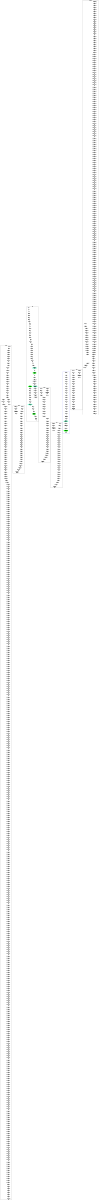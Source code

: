 digraph "CFG" {
fontsize=10;
orientation="portrait";
rankdir="TB";
size="10,8";
fft_twiddle_8__bb12__7 [fontsize=10, label="\"fft_twiddle_8__bb12__7\"\nWCET=4", width="0.01"];
fft_twiddle_8__bb25__683 [fontsize=10, label="\"fft_twiddle_8__bb25__683\"\nWCET=4", width="0.01"];
fft_twiddle_8__bb25__209 [fontsize=10, label="\"fft_twiddle_8__bb25__209\"\nWCET=4", width="0.01"];
fft_twiddle_8__bb25__40 [fontsize=10, label="\"fft_twiddle_8__bb25__40\"\nWCET=4", width="0.01"];
fft_twiddle_8__bb25__673 [fontsize=10, label="\"fft_twiddle_8__bb25__673\"\nWCET=4", width="0.01"];
fft_twiddle_8__bb25__248 [fontsize=10, label="\"fft_twiddle_8__bb25__248\"\nWCET=4", width="0.01"];
fft_twiddle_8__bb25__470 [fontsize=10, label="\"fft_twiddle_8__bb25__470\"\nWCET=4", width="0.01"];
fft_twiddle_8__bb25__382 [fontsize=10, label="\"fft_twiddle_8__bb25__382\"\nWCET=4", width="0.01"];
fft_twiddle_8__bb25__254 [fontsize=10, label="\"fft_twiddle_8__bb25__254\"\nWCET=4", width="0.01"];
fft_twiddle_8__bb25__404 [fontsize=10, label="\"fft_twiddle_8__bb25__404\"\nWCET=4", width="0.01"];
fft_twiddle_8__bb25__583 [fontsize=10, label="\"fft_twiddle_8__bb25__583\"\nWCET=4", width="0.01"];
fft_twiddle_8__bb__75 [fontsize=10, label="\"fft_twiddle_8__bb__75\"\nWCET=4", width="0.01"];
fft_twiddle_8__bb12__11 [fontsize=10, label="\"fft_twiddle_8__bb12__11\"\nWCET=0", width="0.01"];
fft_twiddle_8__bb25__365 [fontsize=10, label="\"fft_twiddle_8__bb25__365\"\nWCET=4", width="0.01"];
fft_twiddle_8__bb25__105 [fontsize=10, label="\"fft_twiddle_8__bb25__105\"\nWCET=4", width="0.01"];
fft_twiddle_8__bb25__613 [fontsize=10, label="\"fft_twiddle_8__bb25__613\"\nWCET=4", width="0.01"];
fft_twiddle_8__bb25__110 [fontsize=10, label="\"fft_twiddle_8__bb25__110\"\nWCET=4", width="0.01"];
fft_twiddle_8__bb25__237 [fontsize=10, label="\"fft_twiddle_8__bb25__237\"\nWCET=4", width="0.01"];
fft_twiddle_8__bb25__176 [fontsize=10, label="\"fft_twiddle_8__bb25__176\"\nWCET=4", width="0.01"];
fft_twiddle_8__bb25__461 [fontsize=10, label="\"fft_twiddle_8__bb25__461\"\nWCET=4", width="0.01"];
fft_twiddle_8__bb25__634 [fontsize=10, label="\"fft_twiddle_8__bb25__634\"\nWCET=4", width="0.01"];
fft_twiddle_8__bb25__71 [fontsize=10, label="\"fft_twiddle_8__bb25__71\"\nWCET=15", width="0.01"];
fft_twiddle_8__bb25__514 [fontsize=10, label="\"fft_twiddle_8__bb25__514\"\nWCET=4", width="0.01"];
fft_twiddle_8__bb25__421 [fontsize=10, label="\"fft_twiddle_8__bb25__421\"\nWCET=4", width="0.01"];
fft_twiddle_8__bb25__300 [fontsize=10, label="\"fft_twiddle_8__bb25__300\"\nWCET=4", width="0.01"];
fft_twiddle_8__bb25__599 [fontsize=10, label="\"fft_twiddle_8__bb25__599\"\nWCET=4", width="0.01"];
fft_twiddle_8__bb21__3 [fontsize=10, label="\"fft_twiddle_8__bb21__3\"\nWCET=5", shape=diamond, width="0.01"];
fft_twiddle_8__bb25__553 [fontsize=10, label="\"fft_twiddle_8__bb25__553\"\nWCET=4", width="0.01"];
fft_twiddle_8__bb25__699 [fontsize=10, label="\"fft_twiddle_8__bb25__699\"\nWCET=4", width="0.01"];
fft_twiddle_8__bb25__624 [fontsize=10, label="\"fft_twiddle_8__bb25__624\"\nWCET=4", width="0.01"];
fft_twiddle_8__bb__67 [fontsize=10, label="\"fft_twiddle_8__bb__67\"\nWCET=4", width="0.01"];
fft_twiddle_8__bb25__469 [fontsize=10, label="\"fft_twiddle_8__bb25__469\"\nWCET=4", width="0.01"];
fft_twiddle_8__bb25__303 [fontsize=10, label="\"fft_twiddle_8__bb25__303\"\nWCET=17", width="0.01"];
fft_twiddle_8__bb25__89 [fontsize=10, label="\"fft_twiddle_8__bb25__89\"\nWCET=4", width="0.01"];
fft_twiddle_8__bb25__642 [fontsize=10, label="\"fft_twiddle_8__bb25__642\"\nWCET=17", width="0.01"];
fft_twiddle_8__bb25__328 [fontsize=10, label="\"fft_twiddle_8__bb25__328\"\nWCET=4", width="0.01"];
fft_twiddle_8__bb25__498 [fontsize=10, label="\"fft_twiddle_8__bb25__498\"\nWCET=4", width="0.01"];
fft_twiddle_8__bb25__530 [fontsize=10, label="\"fft_twiddle_8__bb25__530\"\nWCET=4", width="0.01"];
fft_twiddle_8__bb25__573 [fontsize=10, label="\"fft_twiddle_8__bb25__573\"\nWCET=4", width="0.01"];
fft_twiddle_8__bb25__228 [fontsize=10, label="\"fft_twiddle_8__bb25__228\"\nWCET=4", width="0.01"];
fft_twiddle_8__bb25__287 [fontsize=10, label="\"fft_twiddle_8__bb25__287\"\nWCET=17", width="0.01"];
fft_twiddle_8__bb25__288 [fontsize=10, label="\"fft_twiddle_8__bb25__288\"\nWCET=4", width="0.01"];
fft_twiddle_8__bb25__306 [fontsize=10, label="\"fft_twiddle_8__bb25__306\"\nWCET=4", width="0.01"];
fft_twiddle_8__bb25__460 [fontsize=10, label="\"fft_twiddle_8__bb25__460\"\nWCET=4", width="0.01"];
fft_twiddle_8__bb25__694 [fontsize=10, label="\"fft_twiddle_8__bb25__694\"\nWCET=4", width="0.01"];
fft_twiddle_8__bb25__696 [fontsize=10, label="\"fft_twiddle_8__bb25__696\"\nWCET=4", width="0.01"];
fft_twiddle_8__bb25__472 [fontsize=10, label="\"fft_twiddle_8__bb25__472\"\nWCET=4", width="0.01"];
fft_twiddle_8__bb25__4 [fontsize=10, label="\"fft_twiddle_8__bb25__4\"\nWCET=11", width="0.01"];
fft_twiddle_8__bb25__260 [fontsize=10, label="\"fft_twiddle_8__bb25__260\"\nWCET=4", width="0.01"];
fft_twiddle_8__bb25__542 [fontsize=10, label="\"fft_twiddle_8__bb25__542\"\nWCET=15", width="0.01"];
fft_twiddle_8__bb25__543 [fontsize=10, label="\"fft_twiddle_8__bb25__543\"\nWCET=4", width="0.01"];
fft_twiddle_8__bb25__36 [fontsize=10, label="\"fft_twiddle_8__bb25__36\"\nWCET=4", width="0.01"];
fft_twiddle_8__bb25__578 [fontsize=10, label="\"fft_twiddle_8__bb25__578\"\nWCET=4", width="0.01"];
fft_twiddle_8__bb25__280 [fontsize=10, label="\"fft_twiddle_8__bb25__280\"\nWCET=4", width="0.01"];
fft_twiddle_8__bb25__258 [fontsize=10, label="\"fft_twiddle_8__bb25__258\"\nWCET=4", width="0.01"];
fft_twiddle_8__bb__69 [fontsize=10, label="\"fft_twiddle_8__bb__69\"\nWCET=4", width="0.01"];
fft_twiddle_8__bb25__440 [fontsize=10, label="\"fft_twiddle_8__bb25__440\"\nWCET=4", width="0.01"];
fft_twiddle_8__bb25__96 [fontsize=10, label="\"fft_twiddle_8__bb25__96\"\nWCET=4", width="0.01"];
fft_twiddle_8__bb12 [fontsize=10, label="\"fft_twiddle_8__bb12\"\nWCET=4", width="0.01"];
fft_twiddle_8__bb25__713 [fontsize=10, label="\"fft_twiddle_8__bb25__713\"\nWCET=0", width="0.01"];
fft_twiddle_8__bb25__356 [fontsize=10, label="\"fft_twiddle_8__bb25__356\"\nWCET=4", width="0.01"];
fft_twiddle_8__bb25__212 [fontsize=10, label="\"fft_twiddle_8__bb25__212\"\nWCET=4", width="0.01"];
fft_twiddle_8__bb25__689 [fontsize=10, label="\"fft_twiddle_8__bb25__689\"\nWCET=4", width="0.01"];
fft_twiddle_8__bb25__569 [fontsize=10, label="\"fft_twiddle_8__bb25__569\"\nWCET=4", width="0.01"];
fft_twiddle_8__bb25__225 [fontsize=10, label="\"fft_twiddle_8__bb25__225\"\nWCET=4", width="0.01"];
fft_twiddle_8__bb25__429 [fontsize=10, label="\"fft_twiddle_8__bb25__429\"\nWCET=4", width="0.01"];
fft_twiddle_8__bb25__704 [fontsize=10, label="\"fft_twiddle_8__bb25__704\"\nWCET=4", width="0.01"];
fft_twiddle_8__bb25__139 [fontsize=10, label="\"fft_twiddle_8__bb25__139\"\nWCET=15", width="0.01"];
fft_twiddle_8__bb25__64 [fontsize=10, label="\"fft_twiddle_8__bb25__64\"\nWCET=4", width="0.01"];
fft_twiddle_8__bb25__516 [fontsize=10, label="\"fft_twiddle_8__bb25__516\"\nWCET=4", width="0.01"];
fft_twiddle_8__bb25__456 [fontsize=10, label="\"fft_twiddle_8__bb25__456\"\nWCET=4", width="0.01"];
fft_twiddle_8__bb25__368 [fontsize=10, label="\"fft_twiddle_8__bb25__368\"\nWCET=4", width="0.01"];
fft_twiddle_8__bb25__384 [fontsize=10, label="\"fft_twiddle_8__bb25__384\"\nWCET=4", width="0.01"];
fft_twiddle_8__bb25__90 [fontsize=10, label="\"fft_twiddle_8__bb25__90\"\nWCET=4", width="0.01"];
fft_twiddle_8__bb25__125 [fontsize=10, label="\"fft_twiddle_8__bb25__125\"\nWCET=4", width="0.01"];
fft_twiddle_8__bb25__433 [fontsize=10, label="\"fft_twiddle_8__bb25__433\"\nWCET=4", width="0.01"];
fft_twiddle_8__bb25__679 [fontsize=10, label="\"fft_twiddle_8__bb25__679\"\nWCET=4", width="0.01"];
fft_twiddle_8__bb25__132 [fontsize=10, label="\"fft_twiddle_8__bb25__132\"\nWCET=4", width="0.01"];
fft_twiddle_8__bb25__201 [fontsize=10, label="\"fft_twiddle_8__bb25__201\"\nWCET=4", width="0.01"];
fft_twiddle_8__bb25__381 [fontsize=10, label="\"fft_twiddle_8__bb25__381\"\nWCET=4", width="0.01"];
fft_twiddle_8__bb25__408 [fontsize=10, label="\"fft_twiddle_8__bb25__408\"\nWCET=4", width="0.01"];
fft_twiddle_8__bb25__562 [fontsize=10, label="\"fft_twiddle_8__bb25__562\"\nWCET=15", width="0.01"];
fft_twiddle_8__bb25__396 [fontsize=10, label="\"fft_twiddle_8__bb25__396\"\nWCET=4", width="0.01"];
fft_twiddle_8__bb25__370 [fontsize=10, label="\"fft_twiddle_8__bb25__370\"\nWCET=4", width="0.01"];
fft_twiddle_8__bb25__529 [fontsize=10, label="\"fft_twiddle_8__bb25__529\"\nWCET=4", width="0.01"];
fft_twiddle_8__bb25__160 [fontsize=10, label="\"fft_twiddle_8__bb25__160\"\nWCET=4", width="0.01"];
fft_twiddle_8__bb25__100 [fontsize=10, label="\"fft_twiddle_8__bb25__100\"\nWCET=4", width="0.01"];
fft_twiddle_8__bb25 [fontsize=10, label="\"fft_twiddle_8__bb25\"\nWCET=4", width="0.01"];
fft_twiddle_8__bb [fontsize=10, label="\"fft_twiddle_8__bb\"\nWCET=4", width="0.01"];
fft_twiddle_8__bb25__220 [fontsize=10, label="\"fft_twiddle_8__bb25__220\"\nWCET=4", width="0.01"];
fft_twiddle_8__bb25__68 [fontsize=10, label="\"fft_twiddle_8__bb25__68\"\nWCET=4", width="0.01"];
fft_twiddle_8__bb25__336 [fontsize=10, label="\"fft_twiddle_8__bb25__336\"\nWCET=4", width="0.01"];
fft_twiddle_8__bb__71 [fontsize=10, label="\"fft_twiddle_8__bb__71\"\nWCET=4", width="0.01"];
fft_twiddle_8__bb25__335 [fontsize=10, label="\"fft_twiddle_8__bb25__335\"\nWCET=17", width="0.01"];
fft_twiddle_8__bb25__622 [fontsize=10, label="\"fft_twiddle_8__bb25__622\"\nWCET=17", width="0.01"];
fft_twiddle_8__bb25__208 [fontsize=10, label="\"fft_twiddle_8__bb25__208\"\nWCET=4", width="0.01"];
fft_twiddle_8__bb25__584 [fontsize=10, label="\"fft_twiddle_8__bb25__584\"\nWCET=4", width="0.01"];
fft_twiddle_8__bb25__510 [fontsize=10, label="\"fft_twiddle_8__bb25__510\"\nWCET=4", width="0.01"];
fft_twiddle_8__bb25__413 [fontsize=10, label="\"fft_twiddle_8__bb25__413\"\nWCET=4", width="0.01"];
fft_twiddle_8__bb25__405 [fontsize=10, label="\"fft_twiddle_8__bb25__405\"\nWCET=4", width="0.01"];
fft_twiddle_8__bb25__141 [fontsize=10, label="\"fft_twiddle_8__bb25__141\"\nWCET=4", width="0.01"];
fft_twiddle_8__bb25__674 [fontsize=10, label="\"fft_twiddle_8__bb25__674\"\nWCET=4", width="0.01"];
fft_twiddle_8__bb25__632 [fontsize=10, label="\"fft_twiddle_8__bb25__632\"\nWCET=15", width="0.01"];
fft_twiddle_8__bb25__92 [fontsize=10, label="\"fft_twiddle_8__bb25__92\"\nWCET=4", width="0.01"];
fft_twiddle_8__bb25__451 [fontsize=10, label="\"fft_twiddle_8__bb25__451\"\nWCET=17", width="0.01"];
fft_twiddle_8__bb25__316 [fontsize=10, label="\"fft_twiddle_8__bb25__316\"\nWCET=4", width="0.01"];
fft_twiddle_8__bb25__236 [fontsize=10, label="\"fft_twiddle_8__bb25__236\"\nWCET=4", width="0.01"];
fft_twiddle_8__bb25__184 [fontsize=10, label="\"fft_twiddle_8__bb25__184\"\nWCET=4", width="0.01"];
fft_twiddle_8__bb25__357 [fontsize=10, label="\"fft_twiddle_8__bb25__357\"\nWCET=4", width="0.01"];
fft_twiddle_8__bb25__501 [fontsize=10, label="\"fft_twiddle_8__bb25__501\"\nWCET=4", width="0.01"];
fft_twiddle_8__bb25__419 [fontsize=10, label="\"fft_twiddle_8__bb25__419\"\nWCET=17", width="0.01"];
fft_twiddle_8__bb25__521 [fontsize=10, label="\"fft_twiddle_8__bb25__521\"\nWCET=4", width="0.01"];
fft_twiddle_8__bb25__152 [fontsize=10, label="\"fft_twiddle_8__bb25__152\"\nWCET=4", width="0.01"];
fft_twiddle_8__bb25__196 [fontsize=10, label="\"fft_twiddle_8__bb25__196\"\nWCET=4", width="0.01"];
fft_twiddle_8__bb25__643 [fontsize=10, label="\"fft_twiddle_8__bb25__643\"\nWCET=4", width="0.01"];
fft_twiddle_8__bb25__372 [fontsize=10, label="\"fft_twiddle_8__bb25__372\"\nWCET=4", width="0.01"];
fft_twiddle_8__bb25__252 [fontsize=10, label="\"fft_twiddle_8__bb25__252\"\nWCET=4", width="0.01"];
fft_twiddle_8__bb25__566 [fontsize=10, label="\"fft_twiddle_8__bb25__566\"\nWCET=4", width="0.01"];
fft_twiddle_8__bb25__526 [fontsize=10, label="\"fft_twiddle_8__bb25__526\"\nWCET=4", width="0.01"];
fft_twiddle_8__bb25__377 [fontsize=10, label="\"fft_twiddle_8__bb25__377\"\nWCET=4", width="0.01"];
fft_twiddle_8__bb25__296 [fontsize=10, label="\"fft_twiddle_8__bb25__296\"\nWCET=4", width="0.01"];
fft_twiddle_8__bb25__156 [fontsize=10, label="\"fft_twiddle_8__bb25__156\"\nWCET=4", width="0.01"];
fft_twiddle_8__bb25__72 [fontsize=10, label="\"fft_twiddle_8__bb25__72\"\nWCET=4", width="0.01"];
fft_twiddle_8__bb25__80 [fontsize=10, label="\"fft_twiddle_8__bb25__80\"\nWCET=4", width="0.01"];
fft_twiddle_8__bb25__257 [fontsize=10, label="\"fft_twiddle_8__bb25__257\"\nWCET=4", width="0.01"];
fft_twiddle_8__bb25__222 [fontsize=10, label="\"fft_twiddle_8__bb25__222\"\nWCET=4", width="0.01"];
fft_twiddle_8__bb25__55 [fontsize=10, label="\"fft_twiddle_8__bb25__55\"\nWCET=15", width="0.01"];
fft_twiddle_8__bb25__411 [fontsize=10, label="\"fft_twiddle_8__bb25__411\"\nWCET=15", width="0.01"];
fft_twiddle_8__bb25__453 [fontsize=10, label="\"fft_twiddle_8__bb25__453\"\nWCET=4", width="0.01"];
fft_twiddle_8__bb25__654 [fontsize=10, label="\"fft_twiddle_8__bb25__654\"\nWCET=4", width="0.01"];
fft_twiddle_8__bb25__244 [fontsize=10, label="\"fft_twiddle_8__bb25__244\"\nWCET=4", width="0.01"];
fft_twiddle_8__bb25__664 [fontsize=10, label="\"fft_twiddle_8__bb25__664\"\nWCET=4", width="0.01"];
fft_twiddle_8__bb594__6 [fontsize=10, label="\"fft_twiddle_8__bb594__6\"\nWCET=6", width="0.01"];
fft_twiddle_8__bb25__65 [fontsize=10, label="\"fft_twiddle_8__bb25__65\"\nWCET=4", width="0.01"];
fft_twiddle_8_exit [color="white", fontsize=10, label="fft_twiddle_8_exit", width="0.01"];
fft_twiddle_8__bb25__604 [fontsize=10, label="\"fft_twiddle_8__bb25__604\"\nWCET=4", width="0.01"];
fft_twiddle_8__bb25__656 [fontsize=10, label="\"fft_twiddle_8__bb25__656\"\nWCET=4", width="0.01"];
fft_twiddle_8__bb25__281 [fontsize=10, label="\"fft_twiddle_8__bb25__281\"\nWCET=4", width="0.01"];
fft_twiddle_8__bb25__649 [fontsize=10, label="\"fft_twiddle_8__bb25__649\"\nWCET=4", width="0.01"];
fft_twiddle_8__bb25__195 [fontsize=10, label="\"fft_twiddle_8__bb25__195\"\nWCET=17", width="0.01"];
fft_twiddle_8__bb25__574 [fontsize=10, label="\"fft_twiddle_8__bb25__574\"\nWCET=4", width="0.01"];
fft_twiddle_8__bb25__88 [fontsize=10, label="\"fft_twiddle_8__bb25__88\"\nWCET=4", width="0.01"];
fft_twiddle_8__bb25__652 [fontsize=10, label="\"fft_twiddle_8__bb25__652\"\nWCET=15", width="0.01"];
fft_twiddle_8__bb25__464 [fontsize=10, label="\"fft_twiddle_8__bb25__464\"\nWCET=4", width="0.01"];
fft_twiddle_8__bb25__218 [fontsize=10, label="\"fft_twiddle_8__bb25__218\"\nWCET=4", width="0.01"];
fft_twiddle_8__bb594__7 [fontsize=10, label="\"fft_twiddle_8__bb594__7\"\nWCET=4", width="0.01"];
fft_twiddle_8__bb25__524 [fontsize=10, label="\"fft_twiddle_8__bb25__524\"\nWCET=4", width="0.01"];
fft_twiddle_8__bb25__709 [fontsize=10, label="\"fft_twiddle_8__bb25__709\"\nWCET=4", width="0.01"];
fft_twiddle_8__bb__90 [fontsize=10, label="\"fft_twiddle_8__bb__90\"\nWCET=4", width="0.01"];
fft_twiddle_8__bb25__459 [fontsize=10, label="\"fft_twiddle_8__bb25__459\"\nWCET=15", width="0.01"];
fft_twiddle_8__bb25__644 [fontsize=10, label="\"fft_twiddle_8__bb25__644\"\nWCET=4", width="0.01"];
fft_twiddle_8__bb25__181 [fontsize=10, label="\"fft_twiddle_8__bb25__181\"\nWCET=4", width="0.01"];
fft_twiddle_8__bb25__1 [fontsize=10, label="\"fft_twiddle_8__bb25__1\"\nWCET=4", width="0.01"];
fft_twiddle_8__bb25__249 [fontsize=10, label="\"fft_twiddle_8__bb25__249\"\nWCET=4", width="0.01"];
fft_twiddle_8__bb25__572 [fontsize=10, label="\"fft_twiddle_8__bb25__572\"\nWCET=17", width="0.01"];
fft_twiddle_8__bb602 [fontsize=10, label="\"fft_twiddle_8__bb602\"\nWCET=0", width="0.01"];
fft_twiddle_8__bb25__85 [fontsize=10, label="\"fft_twiddle_8__bb25__85\"\nWCET=4", width="0.01"];
fft_twiddle_8__bb25__395 [fontsize=10, label="\"fft_twiddle_8__bb25__395\"\nWCET=15", width="0.01"];
fft_twiddle_8__bb25__596 [fontsize=10, label="\"fft_twiddle_8__bb25__596\"\nWCET=4", width="0.01"];
fft_twiddle_8__bb25__478 [fontsize=10, label="\"fft_twiddle_8__bb25__478\"\nWCET=4", width="0.01"];
fft_twiddle_8__bb25__400 [fontsize=10, label="\"fft_twiddle_8__bb25__400\"\nWCET=4", width="0.01"];
fft_twiddle_8__bb25__422 [fontsize=10, label="\"fft_twiddle_8__bb25__422\"\nWCET=4", width="0.01"];
fft_twiddle_8__bb25__467 [fontsize=10, label="\"fft_twiddle_8__bb25__467\"\nWCET=17", width="0.01"];
fft_twiddle_8__bb25__173 [fontsize=10, label="\"fft_twiddle_8__bb25__173\"\nWCET=4", width="0.01"];
fft_twiddle_8__bb25__612 [fontsize=10, label="\"fft_twiddle_8__bb25__612\"\nWCET=15", width="0.01"];
fft_twiddle_8__bb25__556 [fontsize=10, label="\"fft_twiddle_8__bb25__556\"\nWCET=4", width="0.01"];
fft_twiddle_8__bb25__506 [fontsize=10, label="\"fft_twiddle_8__bb25__506\"\nWCET=4", width="0.01"];
fft_twiddle_8__bb21 [fontsize=10, label="\"fft_twiddle_8__bb21\"\nWCET=4", width="0.01"];
fft_twiddle_8__bb25__171 [fontsize=10, label="\"fft_twiddle_8__bb25__171\"\nWCET=15", width="0.01"];
fft_twiddle_8__bb25__98 [fontsize=10, label="\"fft_twiddle_8__bb25__98\"\nWCET=4", width="0.01"];
fft_twiddle_8__bb25__392 [fontsize=10, label="\"fft_twiddle_8__bb25__392\"\nWCET=4", width="0.01"];
fft_twiddle_8__bb25__39 [fontsize=10, label="\"fft_twiddle_8__bb25__39\"\nWCET=15", width="0.01"];
fft_twiddle_8__bb25__603 [fontsize=10, label="\"fft_twiddle_8__bb25__603\"\nWCET=4", width="0.01"];
fft_twiddle_8__bb25__120 [fontsize=10, label="\"fft_twiddle_8__bb25__120\"\nWCET=4", width="0.01"];
fft_twiddle_8__bb12__3 [fontsize=10, label="\"fft_twiddle_8__bb12__3\"\nWCET=4", width="0.01"];
fft_twiddle_8__bb25__238 [fontsize=10, label="\"fft_twiddle_8__bb25__238\"\nWCET=4", width="0.01"];
fft_twiddle_8__bb25__525 [fontsize=10, label="\"fft_twiddle_8__bb25__525\"\nWCET=4", width="0.01"];
fft_twiddle_8__bb25__534 [fontsize=10, label="\"fft_twiddle_8__bb25__534\"\nWCET=4", width="0.01"];
fft_twiddle_8__bb25__579 [fontsize=10, label="\"fft_twiddle_8__bb25__579\"\nWCET=4", width="0.01"];
fft_twiddle_8__bb25__403 [fontsize=10, label="\"fft_twiddle_8__bb25__403\"\nWCET=17", width="0.01"];
fft_twiddle_8__bb25__448 [fontsize=10, label="\"fft_twiddle_8__bb25__448\"\nWCET=4", width="0.01"];
fft_twiddle_8__bb25__619 [fontsize=10, label="\"fft_twiddle_8__bb25__619\"\nWCET=4", width="0.01"];
fft_twiddle_8__bb594__4 [fontsize=10, label="\"fft_twiddle_8__bb594__4\"\nWCET=4", width="0.01"];
fft_twiddle_8__bb25__477 [fontsize=10, label="\"fft_twiddle_8__bb25__477\"\nWCET=4", width="0.01"];
fft_twiddle_8__bb__73 [fontsize=10, label="\"fft_twiddle_8__bb__73\"\nWCET=4", width="0.01"];
fft_twiddle_8__bb25__233 [fontsize=10, label="\"fft_twiddle_8__bb25__233\"\nWCET=4", width="0.01"];
fft_twiddle_8__bb25__360 [fontsize=10, label="\"fft_twiddle_8__bb25__360\"\nWCET=4", width="0.01"];
fft_twiddle_8__bb25__81 [fontsize=10, label="\"fft_twiddle_8__bb25__81\"\nWCET=4", width="0.01"];
fft_twiddle_8__bb25__616 [fontsize=10, label="\"fft_twiddle_8__bb25__616\"\nWCET=4", width="0.01"];
fft_twiddle_8__bb__89 [fontsize=10, label="\"fft_twiddle_8__bb__89\"\nWCET=4", width="0.01"];
fft_twiddle_8__bb25__682 [fontsize=10, label="\"fft_twiddle_8__bb25__682\"\nWCET=15", width="0.01"];
fft_twiddle_8__bb25__188 [fontsize=10, label="\"fft_twiddle_8__bb25__188\"\nWCET=4", width="0.01"];
fft_twiddle_8__bb25__476 [fontsize=10, label="\"fft_twiddle_8__bb25__476\"\nWCET=4", width="0.01"];
fft_twiddle_8__bb25__662 [fontsize=10, label="\"fft_twiddle_8__bb25__662\"\nWCET=17", width="0.01"];
fft_twiddle_8__bb25__443 [fontsize=10, label="\"fft_twiddle_8__bb25__443\"\nWCET=15", width="0.01"];
fft_twiddle_8__bb25__292 [fontsize=10, label="\"fft_twiddle_8__bb25__292\"\nWCET=4", width="0.01"];
fft_twiddle_8__bb25__276 [fontsize=10, label="\"fft_twiddle_8__bb25__276\"\nWCET=4", width="0.01"];
fft_twiddle_8__bb25__430 [fontsize=10, label="\"fft_twiddle_8__bb25__430\"\nWCET=4", width="0.01"];
fft_twiddle_8__bb25__559 [fontsize=10, label="\"fft_twiddle_8__bb25__559\"\nWCET=4", width="0.01"];
fft_twiddle_8__bb12__5 [fontsize=10, label="\"fft_twiddle_8__bb12__5\"\nWCET=8", width="0.01"];
fft_twiddle_8__bb25__437 [fontsize=10, label="\"fft_twiddle_8__bb25__437\"\nWCET=4", width="0.01"];
fft_twiddle_8__bb25__489 [fontsize=10, label="\"fft_twiddle_8__bb25__489\"\nWCET=4", width="0.01"];
fft_twiddle_8__bb25__147 [fontsize=10, label="\"fft_twiddle_8__bb25__147\"\nWCET=17", width="0.01"];
fft_twiddle_8__bb25__221 [fontsize=10, label="\"fft_twiddle_8__bb25__221\"\nWCET=4", width="0.01"];
fft_twiddle_8__bb25__117 [fontsize=10, label="\"fft_twiddle_8__bb25__117\"\nWCET=4", width="0.01"];
fft_twiddle_8__bb25__82 [fontsize=10, label="\"fft_twiddle_8__bb25__82\"\nWCET=4", width="0.01"];
fft_twiddle_8__bb25__344 [fontsize=10, label="\"fft_twiddle_8__bb25__344\"\nWCET=4", width="0.01"];
fft_twiddle_8__bb25__144 [fontsize=10, label="\"fft_twiddle_8__bb25__144\"\nWCET=4", width="0.01"];
fft_twiddle_8__bb25__324 [fontsize=10, label="\"fft_twiddle_8__bb25__324\"\nWCET=4", width="0.01"];
fft_twiddle_8__bb25__686 [fontsize=10, label="\"fft_twiddle_8__bb25__686\"\nWCET=4", width="0.01"];
fft_twiddle_8__bb25__672 [fontsize=10, label="\"fft_twiddle_8__bb25__672\"\nWCET=4", width="0.01"];
fft_twiddle_8__bb25__480 [fontsize=10, label="\"fft_twiddle_8__bb25__480\"\nWCET=4", width="0.01"];
fft_twiddle_8__bb25__602 [fontsize=10, label="\"fft_twiddle_8__bb25__602\"\nWCET=17", width="0.01"];
fft_twiddle_8__bb12__6 [fontsize=10, label="\"fft_twiddle_8__bb12__6\"\nWCET=4", width="0.01"];
fft_twiddle_8__bb25__646 [fontsize=10, label="\"fft_twiddle_8__bb25__646\"\nWCET=4", width="0.01"];
fft_twiddle_8__bb25__544 [fontsize=10, label="\"fft_twiddle_8__bb25__544\"\nWCET=4", width="0.01"];
fft_twiddle_8__bb25__692 [fontsize=10, label="\"fft_twiddle_8__bb25__692\"\nWCET=17", width="0.01"];
fft_twiddle_8_entry [color="white", fontsize=10, height="0.01", label="fft_twiddle_8_entry", width="0.01"];
fft_twiddle_8__bb25__508 [fontsize=10, label="\"fft_twiddle_8__bb25__508\"\nWCET=4", width="0.01"];
fft_twiddle_8__bb25__240 [fontsize=10, label="\"fft_twiddle_8__bb25__240\"\nWCET=4", width="0.01"];
fft_twiddle_8__bb25__161 [fontsize=10, label="\"fft_twiddle_8__bb25__161\"\nWCET=4", width="0.01"];
fft_twiddle_8__bb25__376 [fontsize=10, label="\"fft_twiddle_8__bb25__376\"\nWCET=4", width="0.01"];
fft_twiddle_8__bb25__204 [fontsize=10, label="\"fft_twiddle_8__bb25__204\"\nWCET=4", width="0.01"];
fft_twiddle_8__bb594 [fontsize=10, label="\"fft_twiddle_8__bb594\"\nWCET=4", width="0.01"];
fft_twiddle_8__bb25__361 [fontsize=10, label="\"fft_twiddle_8__bb25__361\"\nWCET=4", width="0.01"];
fft_twiddle_8__bb25__518 [fontsize=10, label="\"fft_twiddle_8__bb25__518\"\nWCET=4", width="0.01"];
fft_twiddle_8__bb25__412 [fontsize=10, label="\"fft_twiddle_8__bb25__412\"\nWCET=4", width="0.01"];
fft_twiddle_8__bb25__332 [fontsize=10, label="\"fft_twiddle_8__bb25__332\"\nWCET=4", width="0.01"];
fft_twiddle_8__bb25__703 [fontsize=10, label="\"fft_twiddle_8__bb25__703\"\nWCET=4", width="0.01"];
fft_twiddle_8__bb25__136 [fontsize=10, label="\"fft_twiddle_8__bb25__136\"\nWCET=4", width="0.01"];
fft_twiddle_8__bb25__592 [fontsize=10, label="\"fft_twiddle_8__bb25__592\"\nWCET=15", width="0.01"];
fft_twiddle_8__bb25__158 [fontsize=10, label="\"fft_twiddle_8__bb25__158\"\nWCET=4", width="0.01"];
fft_twiddle_8__bb__79 [fontsize=10, label="\"fft_twiddle_8__bb__79\"\nWCET=4", width="0.01"];
fft_twiddle_8__bb25__659 [fontsize=10, label="\"fft_twiddle_8__bb25__659\"\nWCET=4", width="0.01"];
fft_twiddle_8__bb25__63 [fontsize=10, label="\"fft_twiddle_8__bb25__63\"\nWCET=17", width="0.01"];
fft_twiddle_8__bb25__313 [fontsize=10, label="\"fft_twiddle_8__bb25__313\"\nWCET=4", width="0.01"];
fft_twiddle_8__bb25__60 [fontsize=10, label="\"fft_twiddle_8__bb25__60\"\nWCET=4", width="0.01"];
fft_twiddle_8__bb25__172 [fontsize=10, label="\"fft_twiddle_8__bb25__172\"\nWCET=4", width="0.01"];
fft_twiddle_8__bb25__539 [fontsize=10, label="\"fft_twiddle_8__bb25__539\"\nWCET=4", width="0.01"];
fft_twiddle_8__bb25__348 [fontsize=10, label="\"fft_twiddle_8__bb25__348\"\nWCET=4", width="0.01"];
fft_twiddle_8__bb25__352 [fontsize=10, label="\"fft_twiddle_8__bb25__352\"\nWCET=4", width="0.01"];
fft_twiddle_8__bb12__1 [fontsize=10, label="\"fft_twiddle_8__bb12__1\"\nWCET=4", width="0.01"];
fft_twiddle_8__bb594__2 [fontsize=10, label="\"fft_twiddle_8__bb594__2\"\nWCET=6", width="0.01"];
fft_twiddle_8__bb25__337 [fontsize=10, label="\"fft_twiddle_8__bb25__337\"\nWCET=4", width="0.01"];
fft_twiddle_8__bb25__230 [fontsize=10, label="\"fft_twiddle_8__bb25__230\"\nWCET=4", width="0.01"];
fft_twiddle_8__bb25__577 [fontsize=10, label="\"fft_twiddle_8__bb25__577\"\nWCET=4", width="0.01"];
fft_twiddle_8__bb25__84 [fontsize=10, label="\"fft_twiddle_8__bb25__84\"\nWCET=4", width="0.01"];
fft_twiddle_8__bb25__106 [fontsize=10, label="\"fft_twiddle_8__bb25__106\"\nWCET=4", width="0.01"];
fft_twiddle_8__bb25__589 [fontsize=10, label="\"fft_twiddle_8__bb25__589\"\nWCET=4", width="0.01"];
fft_twiddle_8__bb25__44 [fontsize=10, label="\"fft_twiddle_8__bb25__44\"\nWCET=4", width="0.01"];
fft_twiddle_8__bb25__586 [fontsize=10, label="\"fft_twiddle_8__bb25__586\"\nWCET=4", width="0.01"];
fft_twiddle_8__bb25__343 [fontsize=10, label="\"fft_twiddle_8__bb25__343\"\nWCET=15", width="0.01"];
fft_twiddle_8__bb25__192 [fontsize=10, label="\"fft_twiddle_8__bb25__192\"\nWCET=4", width="0.01"];
fft_twiddle_8__bb25__213 [fontsize=10, label="\"fft_twiddle_8__bb25__213\"\nWCET=4", width="0.01"];
fft_twiddle_8__bb25__712 [fontsize=10, label="\"fft_twiddle_8__bb25__712\"\nWCET=17", width="0.01"];
fft_twiddle_8__bb25__312 [fontsize=10, label="\"fft_twiddle_8__bb25__312\"\nWCET=4", width="0.01"];
fft_twiddle_8__bb25__626 [fontsize=10, label="\"fft_twiddle_8__bb25__626\"\nWCET=4", width="0.01"];
fft_twiddle_8__bb25__546 [fontsize=10, label="\"fft_twiddle_8__bb25__546\"\nWCET=4", width="0.01"];
fft_twiddle_8__bb25__373 [fontsize=10, label="\"fft_twiddle_8__bb25__373\"\nWCET=4", width="0.01"];
fft_twiddle_8__bb25__353 [fontsize=10, label="\"fft_twiddle_8__bb25__353\"\nWCET=4", width="0.01"];
fft_twiddle_8__bb25__536 [fontsize=10, label="\"fft_twiddle_8__bb25__536\"\nWCET=4", width="0.01"];
fft_twiddle_8__bb25__180 [fontsize=10, label="\"fft_twiddle_8__bb25__180\"\nWCET=4", width="0.01"];
fft_twiddle_8__bb25__109 [fontsize=10, label="\"fft_twiddle_8__bb25__109\"\nWCET=4", width="0.01"];
fft_twiddle_8__bb25__289 [fontsize=10, label="\"fft_twiddle_8__bb25__289\"\nWCET=4", width="0.01"];
fft_twiddle_8__bb25__41 [fontsize=10, label="\"fft_twiddle_8__bb25__41\"\nWCET=4", width="0.01"];
fft_twiddle_8__bb25__124 [fontsize=10, label="\"fft_twiddle_8__bb25__124\"\nWCET=4", width="0.01"];
fft_twiddle_8__bb25__639 [fontsize=10, label="\"fft_twiddle_8__bb25__639\"\nWCET=4", width="0.01"];
fft_twiddle_8__bb610 [fontsize=10, label="\"fft_twiddle_8__bb610\"\nRETURN\nWCET=0", width="0.01"];
fft_twiddle_8__bb25__520 [fontsize=10, label="\"fft_twiddle_8__bb25__520\"\nWCET=4", width="0.01"];
fft_twiddle_8__bb25__354 [fontsize=10, label="\"fft_twiddle_8__bb25__354\"\nWCET=4", width="0.01"];
fft_twiddle_8__bb25__168 [fontsize=10, label="\"fft_twiddle_8__bb25__168\"\nWCET=4", width="0.01"];
fft_twiddle_8__bb25__284 [fontsize=10, label="\"fft_twiddle_8__bb25__284\"\nWCET=4", width="0.01"];
fft_twiddle_8__bb25__327 [fontsize=10, label="\"fft_twiddle_8__bb25__327\"\nWCET=15", width="0.01"];
fft_twiddle_8__bb25__362 [fontsize=10, label="\"fft_twiddle_8__bb25__362\"\nWCET=4", width="0.01"];
fft_twiddle_8__bb25__216 [fontsize=10, label="\"fft_twiddle_8__bb25__216\"\nWCET=4", width="0.01"];
fft_twiddle_8__bb21__1 [fontsize=10, label="\"fft_twiddle_8__bb21__1\"\nWCET=4", width="0.01"];
fft_twiddle_8__bb25__420 [fontsize=10, label="\"fft_twiddle_8__bb25__420\"\nWCET=4", width="0.01"];
fft_twiddle_8__bb25__297 [fontsize=10, label="\"fft_twiddle_8__bb25__297\"\nWCET=4", width="0.01"];
fft_twiddle_8__bb25__128 [fontsize=10, label="\"fft_twiddle_8__bb25__128\"\nWCET=4", width="0.01"];
fft_twiddle_8__bb25__533 [fontsize=10, label="\"fft_twiddle_8__bb25__533\"\nWCET=4", width="0.01"];
fft_twiddle_8__bb25__112 [fontsize=10, label="\"fft_twiddle_8__bb25__112\"\nWCET=4", width="0.01"];
fft_twiddle_8__bb25__295 [fontsize=10, label="\"fft_twiddle_8__bb25__295\"\nWCET=15", width="0.01"];
fft_twiddle_8__bb25__468 [fontsize=10, label="\"fft_twiddle_8__bb25__468\"\nWCET=4", width="0.01"];
fft_twiddle_8__bb25__273 [fontsize=10, label="\"fft_twiddle_8__bb25__273\"\nWCET=4", width="0.01"];
fft_twiddle_8__bb25__133 [fontsize=10, label="\"fft_twiddle_8__bb25__133\"\nWCET=4", width="0.01"];
fft_twiddle_8__bb25__351 [fontsize=10, label="\"fft_twiddle_8__bb25__351\"\nWCET=17", width="0.01"];
fft_twiddle_8__bb25__663 [fontsize=10, label="\"fft_twiddle_8__bb25__663\"\nWCET=4", width="0.01"];
fft_twiddle_8__bb25__253 [fontsize=10, label="\"fft_twiddle_8__bb25__253\"\nWCET=4", width="0.01"];
fft_twiddle_8__bb25__481 [fontsize=10, label="\"fft_twiddle_8__bb25__481\"\nWCET=4", width="0.01"];
fft_twiddle_8__bb25__684 [fontsize=10, label="\"fft_twiddle_8__bb25__684\"\nWCET=4", width="0.01"];
fft_twiddle_8__bb25__320 [fontsize=10, label="\"fft_twiddle_8__bb25__320\"\nWCET=4", width="0.01"];
fft_twiddle_8__bb25__205 [fontsize=10, label="\"fft_twiddle_8__bb25__205\"\nWCET=4", width="0.01"];
fft_twiddle_8__bb25__485 [fontsize=10, label="\"fft_twiddle_8__bb25__485\"\nWCET=4", width="0.01"];
fft_twiddle_8__bb25__309 [fontsize=10, label="\"fft_twiddle_8__bb25__309\"\nWCET=4", width="0.01"];
fft_twiddle_8__bb25__140 [fontsize=10, label="\"fft_twiddle_8__bb25__140\"\nWCET=4", width="0.01"];
fft_twiddle_8__bb25__552 [fontsize=10, label="\"fft_twiddle_8__bb25__552\"\nWCET=17", width="0.01"];
fft_twiddle_8__bb25__582 [fontsize=10, label="\"fft_twiddle_8__bb25__582\"\nWCET=4", width="0.01"];
fft_twiddle_8__bb25__79 [fontsize=10, label="\"fft_twiddle_8__bb25__79\"\nWCET=17", width="0.01"];
fft_twiddle_8__bb25__378 [fontsize=10, label="\"fft_twiddle_8__bb25__378\"\nWCET=4", width="0.01"];
fft_twiddle_8__bb25__669 [fontsize=10, label="\"fft_twiddle_8__bb25__669\"\nWCET=4", width="0.01"];
fft_twiddle_8__bb25__490 [fontsize=10, label="\"fft_twiddle_8__bb25__490\"\nWCET=4", width="0.01"];
fft_twiddle_8__bb25__279 [fontsize=10, label="\"fft_twiddle_8__bb25__279\"\nWCET=15", width="0.01"];
fft_twiddle_8__bb25__217 [fontsize=10, label="\"fft_twiddle_8__bb25__217\"\nWCET=4", width="0.01"];
fft_twiddle_8__bb12__2 [fontsize=10, label="\"fft_twiddle_8__bb12__2\"\nWCET=4", width="0.01"];
fft_twiddle_8__bb25__150 [fontsize=10, label="\"fft_twiddle_8__bb25__150\"\nWCET=4", width="0.01"];
fft_twiddle_8__bb25__157 [fontsize=10, label="\"fft_twiddle_8__bb25__157\"\nWCET=4", width="0.01"];
fft_twiddle_8__bb25__517 [fontsize=10, label="\"fft_twiddle_8__bb25__517\"\nWCET=4", width="0.01"];
fft_twiddle_8__bb25__200 [fontsize=10, label="\"fft_twiddle_8__bb25__200\"\nWCET=4", width="0.01"];
fft_twiddle_8__bb25__165 [fontsize=10, label="\"fft_twiddle_8__bb25__165\"\nWCET=4", width="0.01"];
fft_twiddle_8__bb25__345 [fontsize=10, label="\"fft_twiddle_8__bb25__345\"\nWCET=4", width="0.01"];
fft_twiddle_8__bb25__653 [fontsize=10, label="\"fft_twiddle_8__bb25__653\"\nWCET=4", width="0.01"];
fft_twiddle_8__bb25__242 [fontsize=10, label="\"fft_twiddle_8__bb25__242\"\nWCET=4", width="0.01"];
fft_twiddle_8__bb25__73 [fontsize=10, label="\"fft_twiddle_8__bb25__73\"\nWCET=4", width="0.01"];
fft_twiddle_8__bb25__606 [fontsize=10, label="\"fft_twiddle_8__bb25__606\"\nWCET=4", width="0.01"];
fft_twiddle_8__bb25__131 [fontsize=10, label="\"fft_twiddle_8__bb25__131\"\nWCET=17", width="0.01"];
fft_twiddle_8__bb25__424 [fontsize=10, label="\"fft_twiddle_8__bb25__424\"\nWCET=4", width="0.01"];
fft_twiddle_8__bb25__232 [fontsize=10, label="\"fft_twiddle_8__bb25__232\"\nWCET=4", width="0.01"];
fft_twiddle_8__bb25__636 [fontsize=10, label="\"fft_twiddle_8__bb25__636\"\nWCET=4", width="0.01"];
fft_twiddle_8__bb25__97 [fontsize=10, label="\"fft_twiddle_8__bb25__97\"\nWCET=4", width="0.01"];
fft_twiddle_8__bb25__445 [fontsize=10, label="\"fft_twiddle_8__bb25__445\"\nWCET=4", width="0.01"];
fft_twiddle_8__bb25__305 [fontsize=10, label="\"fft_twiddle_8__bb25__305\"\nWCET=4", width="0.01"];
fft_twiddle_8__bb25__512 [fontsize=10, label="\"fft_twiddle_8__bb25__512\"\nWCET=4", width="0.01"];
fft_twiddle_8__bb25__633 [fontsize=10, label="\"fft_twiddle_8__bb25__633\"\nWCET=4", width="0.01"];
fft_twiddle_8__bb25__706 [fontsize=10, label="\"fft_twiddle_8__bb25__706\"\nWCET=4", width="0.01"];
fft_twiddle_8__bb25__563 [fontsize=10, label="\"fft_twiddle_8__bb25__563\"\nWCET=4", width="0.01"];
fft_twiddle_8__bb25__226 [fontsize=10, label="\"fft_twiddle_8__bb25__226\"\nWCET=4", width="0.01"];
fft_twiddle_8__bb25__488 [fontsize=10, label="\"fft_twiddle_8__bb25__488\"\nWCET=4", width="0.01"];
fft_twiddle_8__bb25__329 [fontsize=10, label="\"fft_twiddle_8__bb25__329\"\nWCET=4", width="0.01"];
fft_twiddle_8__bb25__206 [fontsize=10, label="\"fft_twiddle_8__bb25__206\"\nWCET=4", width="0.01"];
fft_twiddle_8__bb25__496 [fontsize=10, label="\"fft_twiddle_8__bb25__496\"\nWCET=4", width="0.01"];
fft_twiddle_8__bb25__473 [fontsize=10, label="\"fft_twiddle_8__bb25__473\"\nWCET=4", width="0.01"];
fft_twiddle_8__bb25__528 [fontsize=10, label="\"fft_twiddle_8__bb25__528\"\nWCET=4", width="0.01"];
fft_twiddle_8__bb25__198 [fontsize=10, label="\"fft_twiddle_8__bb25__198\"\nWCET=4", width="0.01"];
fft_twiddle_8__bb25__554 [fontsize=10, label="\"fft_twiddle_8__bb25__554\"\nWCET=4", width="0.01"];
fft_twiddle_8__bb25__101 [fontsize=10, label="\"fft_twiddle_8__bb25__101\"\nWCET=4", width="0.01"];
fft_twiddle_8__bb25__369 [fontsize=10, label="\"fft_twiddle_8__bb25__369\"\nWCET=4", width="0.01"];
fft_twiddle_8__bb25__513 [fontsize=10, label="\"fft_twiddle_8__bb25__513\"\nWCET=4", width="0.01"];
fft_twiddle_8__bb25__629 [fontsize=10, label="\"fft_twiddle_8__bb25__629\"\nWCET=4", width="0.01"];
fft_twiddle_8__bb25__33 [fontsize=10, label="\"fft_twiddle_8__bb25__33\"\nWCET=4", width="0.01"];
fft_twiddle_8__bb25__164 [fontsize=10, label="\"fft_twiddle_8__bb25__164\"\nWCET=4", width="0.01"];
fft_twiddle_8__bb25__623 [fontsize=10, label="\"fft_twiddle_8__bb25__623\"\nWCET=4", width="0.01"];
fft_twiddle_8__bb25__593 [fontsize=10, label="\"fft_twiddle_8__bb25__593\"\nWCET=4", width="0.01"];
fft_twiddle_8__bb594__3 [fontsize=10, label="\"fft_twiddle_8__bb594__3\"\nWCET=4", width="0.01"];
fft_twiddle_8__bb25__374 [fontsize=10, label="\"fft_twiddle_8__bb25__374\"\nWCET=4", width="0.01"];
fft_twiddle_8__bb25__197 [fontsize=10, label="\"fft_twiddle_8__bb25__197\"\nWCET=4", width="0.01"];
fft_twiddle_8__bb25__452 [fontsize=10, label="\"fft_twiddle_8__bb25__452\"\nWCET=4", width="0.01"];
fft_twiddle_8__bb25__425 [fontsize=10, label="\"fft_twiddle_8__bb25__425\"\nWCET=4", width="0.01"];
fft_twiddle_8__bb25__245 [fontsize=10, label="\"fft_twiddle_8__bb25__245\"\nWCET=4", width="0.01"];
fft_twiddle_8__bb25__56 [fontsize=10, label="\"fft_twiddle_8__bb25__56\"\nWCET=4", width="0.01"];
fft_twiddle_8__bb25__314 [fontsize=10, label="\"fft_twiddle_8__bb25__314\"\nWCET=4", width="0.01"];
fft_twiddle_8__bb25__234 [fontsize=10, label="\"fft_twiddle_8__bb25__234\"\nWCET=4", width="0.01"];
fft_twiddle_8__bb25__492 [fontsize=10, label="\"fft_twiddle_8__bb25__492\"\nWCET=4", width="0.01"];
fft_twiddle_8__bb594__10 [fontsize=10, label="\"fft_twiddle_8__bb594__10\"\nWCET=0", width="0.01"];
fft_twiddle_8__bb25__484 [fontsize=10, label="\"fft_twiddle_8__bb25__484\"\nWCET=4", width="0.01"];
fft_twiddle_8__bb25__594 [fontsize=10, label="\"fft_twiddle_8__bb25__594\"\nWCET=4", width="0.01"];
fft_twiddle_8__bb25__509 [fontsize=10, label="\"fft_twiddle_8__bb25__509\"\nWCET=4", width="0.01"];
fft_twiddle_8__bb25__502 [fontsize=10, label="\"fft_twiddle_8__bb25__502\"\nWCET=4", width="0.01"];
fft_twiddle_8__bb25__676 [fontsize=10, label="\"fft_twiddle_8__bb25__676\"\nWCET=4", width="0.01"];
fft_twiddle_8__bb25__549 [fontsize=10, label="\"fft_twiddle_8__bb25__549\"\nWCET=4", width="0.01"];
fft_twiddle_8__bb__77 [fontsize=10, label="\"fft_twiddle_8__bb__77\"\nWCET=4", width="0.01"];
fft_twiddle_8__bb25__436 [fontsize=10, label="\"fft_twiddle_8__bb25__436\"\nWCET=4", width="0.01"];
fft_twiddle_8__bb25__505 [fontsize=10, label="\"fft_twiddle_8__bb25__505\"\nWCET=4", width="0.01"];
fft_twiddle_8__bb25__486 [fontsize=10, label="\"fft_twiddle_8__bb25__486\"\nWCET=4", width="0.01"];
fft_twiddle_8__bb25__493 [fontsize=10, label="\"fft_twiddle_8__bb25__493\"\nWCET=4", width="0.01"];
fft_twiddle_8__bb25__564 [fontsize=10, label="\"fft_twiddle_8__bb25__564\"\nWCET=4", width="0.01"];
fft_twiddle_8__bb25__48 [fontsize=10, label="\"fft_twiddle_8__bb25__48\"\nWCET=4", width="0.01"];
fft_twiddle_8__bb25__500 [fontsize=10, label="\"fft_twiddle_8__bb25__500\"\nWCET=4", width="0.01"];
fft_twiddle_8__bb25__189 [fontsize=10, label="\"fft_twiddle_8__bb25__189\"\nWCET=4", width="0.01"];
fft_twiddle_8__bb__93 [fontsize=10, label="\"fft_twiddle_8__bb__93\"\nWCET=7", shape=diamond, width="0.01"];
fft_twiddle_8__bb25__614 [fontsize=10, label="\"fft_twiddle_8__bb25__614\"\nWCET=4", width="0.01"];
fft_twiddle_8__bb25__504 [fontsize=10, label="\"fft_twiddle_8__bb25__504\"\nWCET=4", width="0.01"];
fft_twiddle_8__bb25__179 [fontsize=10, label="\"fft_twiddle_8__bb25__179\"\nWCET=17", width="0.01"];
fft_twiddle_8__bb25__149 [fontsize=10, label="\"fft_twiddle_8__bb25__149\"\nWCET=4", width="0.01"];
fft_twiddle_8__bb12__10 [fontsize=10, label="\"fft_twiddle_8__bb12__10\"\nWCET=11", width="0.01"];
fft_twiddle_8__bb25__102 [fontsize=10, label="\"fft_twiddle_8__bb25__102\"\nWCET=4", width="0.01"];
fft_twiddle_8__bb25__444 [fontsize=10, label="\"fft_twiddle_8__bb25__444\"\nWCET=4", width="0.01"];
fft_twiddle_8__bb25__246 [fontsize=10, label="\"fft_twiddle_8__bb25__246\"\nWCET=4", width="0.01"];
fft_twiddle_8__bb25__416 [fontsize=10, label="\"fft_twiddle_8__bb25__416\"\nWCET=4", width="0.01"];
fft_twiddle_8__bb25__693 [fontsize=10, label="\"fft_twiddle_8__bb25__693\"\nWCET=4", width="0.01"];
fft_twiddle_8__bb594__9 [fontsize=10, label="\"fft_twiddle_8__bb594__9\"\nWCET=6", width="0.01"];
fft_twiddle_8__bb25__380 [fontsize=10, label="\"fft_twiddle_8__bb25__380\"\nWCET=4", width="0.01"];
fft_twiddle_8__bb25__123 [fontsize=10, label="\"fft_twiddle_8__bb25__123\"\nWCET=15", width="0.01"];
fft_twiddle_8__bb25__389 [fontsize=10, label="\"fft_twiddle_8__bb25__389\"\nWCET=4", width="0.01"];
fft_twiddle_8__bb25__187 [fontsize=10, label="\"fft_twiddle_8__bb25__187\"\nWCET=15", width="0.01"];
fft_twiddle_8__bb25__432 [fontsize=10, label="\"fft_twiddle_8__bb25__432\"\nWCET=4", width="0.01"];
fft_twiddle_8__bb25__241 [fontsize=10, label="\"fft_twiddle_8__bb25__241\"\nWCET=4", width="0.01"];
fft_twiddle_8__bb25__47 [fontsize=10, label="\"fft_twiddle_8__bb25__47\"\nWCET=17", width="0.01"];
fft_twiddle_8__bb25__702 [fontsize=10, label="\"fft_twiddle_8__bb25__702\"\nWCET=15", width="0.01"];
fft_twiddle_8__bb25__148 [fontsize=10, label="\"fft_twiddle_8__bb25__148\"\nWCET=4", width="0.01"];
fft_twiddle_8__bb25__214 [fontsize=10, label="\"fft_twiddle_8__bb25__214\"\nWCET=4", width="0.01"];
fft_twiddle_8__bb25__229 [fontsize=10, label="\"fft_twiddle_8__bb25__229\"\nWCET=4", width="0.01"];
fft_twiddle_8__bb25__93 [fontsize=10, label="\"fft_twiddle_8__bb25__93\"\nWCET=4", width="0.01"];
fft_twiddle_8__bb25__668 [fontsize=10, label="\"fft_twiddle_8__bb25__668\"\nWCET=4", width="0.01"];
fft_twiddle_8__bb25__153 [fontsize=10, label="\"fft_twiddle_8__bb25__153\"\nWCET=4", width="0.01"];
fft_twiddle_8__bb25__250 [fontsize=10, label="\"fft_twiddle_8__bb25__250\"\nWCET=4", width="0.01"];
fft_twiddle_8__bb25__104 [fontsize=10, label="\"fft_twiddle_8__bb25__104\"\nWCET=4", width="0.01"];
fft_twiddle_8__bb25__317 [fontsize=10, label="\"fft_twiddle_8__bb25__317\"\nWCET=4", width="0.01"];
fft_twiddle_8__bb25__321 [fontsize=10, label="\"fft_twiddle_8__bb25__321\"\nWCET=4", width="0.01"];
fft_twiddle_8__bb25__667 [fontsize=10, label="\"fft_twiddle_8__bb25__667\"\nWCET=4", width="0.01"];
fft_twiddle_8__bb25__532 [fontsize=10, label="\"fft_twiddle_8__bb25__532\"\nWCET=4", width="0.01"];
fft_twiddle_8__bb25__494 [fontsize=10, label="\"fft_twiddle_8__bb25__494\"\nWCET=4", width="0.01"];
fft_twiddle_8__bb25__609 [fontsize=10, label="\"fft_twiddle_8__bb25__609\"\nWCET=4", width="0.01"];
fft_twiddle_8__bb25__57 [fontsize=10, label="\"fft_twiddle_8__bb25__57\"\nWCET=4", width="0.01"];
fft_twiddle_8__bb25__308 [fontsize=10, label="\"fft_twiddle_8__bb25__308\"\nWCET=4", width="0.01"];
fft_twiddle_8__bb25__340 [fontsize=10, label="\"fft_twiddle_8__bb25__340\"\nWCET=4", width="0.01"];
fft_twiddle_8__bb25__76 [fontsize=10, label="\"fft_twiddle_8__bb25__76\"\nWCET=4", width="0.01"];
fft_twiddle_8__bb25__304 [fontsize=10, label="\"fft_twiddle_8__bb25__304\"\nWCET=4", width="0.01"];
fft_twiddle_8__bb25__224 [fontsize=10, label="\"fft_twiddle_8__bb25__224\"\nWCET=4", width="0.01"];
fft_twiddle_8__bb25__256 [fontsize=10, label="\"fft_twiddle_8__bb25__256\"\nWCET=4", width="0.01"];
fft_twiddle_8__bb25__522 [fontsize=10, label="\"fft_twiddle_8__bb25__522\"\nWCET=4", width="0.01"];
fft_twiddle_8__bb25__497 [fontsize=10, label="\"fft_twiddle_8__bb25__497\"\nWCET=4", width="0.01"];
fft_twiddle_8__bb25__428 [fontsize=10, label="\"fft_twiddle_8__bb25__428\"\nWCET=4", width="0.01"];
fft_twiddle_8__bb25__108 [fontsize=10, label="\"fft_twiddle_8__bb25__108\"\nWCET=4", width="0.01"];
fft_twiddle_8__bb25__364 [fontsize=10, label="\"fft_twiddle_8__bb25__364\"\nWCET=4", width="0.01"];
fft_twiddle_8__bb25__49 [fontsize=10, label="\"fft_twiddle_8__bb25__49\"\nWCET=4", width="0.01"];
fft_twiddle_8__bb25__397 [fontsize=10, label="\"fft_twiddle_8__bb25__397\"\nWCET=4", width="0.01"];
fft_twiddle_8__bb25__52 [fontsize=10, label="\"fft_twiddle_8__bb25__52\"\nWCET=4", width="0.01"];
_taskFunc40___bb__39 [fontsize=10, label="\"_taskFunc40___bb__39\"\nWCET=4", width="0.01"];
_taskFunc40___bb__16 [fontsize=10, label="\"_taskFunc40___bb__16\"\nWCET=4", width="0.01"];
_taskFunc40___bb__22 [fontsize=10, label="\"_taskFunc40___bb__22\"\nWCET=4", width="0.01"];
_taskFunc40___bb__40 [fontsize=10, label="\"_taskFunc40___bb__40\"\nWCET=4", width="0.01"];
_taskFunc40___bb__49 [fontsize=10, label="\"_taskFunc40___bb__49\"\nWCET=4", width="0.01"];
_taskFunc40___bb__38 [fontsize=10, label="\"_taskFunc40___bb__38\"\nWCET=4", width="0.01"];
_taskFunc40___bb__50 [fontsize=10, label="_taskFunc40___bb__50\nCALL fft_aux\nWCET=13", width="0.01"];
_taskFunc40__exit [color="white", fontsize=10, label="_taskFunc40__exit", width="0.01"];
_taskFunc40___bb__43 [fontsize=10, label="\"_taskFunc40___bb__43\"\nWCET=4", width="0.01"];
_taskFunc40___bb__12 [fontsize=10, label="\"_taskFunc40___bb__12\"\nWCET=4", width="0.01"];
_taskFunc40___bb__10 [fontsize=10, label="\"_taskFunc40___bb__10\"\nWCET=4", width="0.01"];
_taskFunc40___bb__46 [fontsize=10, label="\"_taskFunc40___bb__46\"\nWCET=4", width="0.01"];
_taskFunc40___bb__29 [fontsize=10, label="\"_taskFunc40___bb__29\"\nWCET=4", width="0.01"];
_taskFunc40___bb__19 [fontsize=10, label="\"_taskFunc40___bb__19\"\nWCET=4", width="0.01"];
_taskFunc40___bb__48 [fontsize=10, label="\"_taskFunc40___bb__48\"\nWCET=4", width="0.01"];
_taskFunc40___bb30__2 [fontsize=10, label="_taskFunc40___bb30__2\n(_taskFunc40_)taskenv_free\nWCET=13", width="0.01"];
_taskFunc40___bb__41 [fontsize=10, label="\"_taskFunc40___bb__41\"\nWCET=4", width="0.01"];
_taskFunc40___bb__24 [fontsize=10, label="\"_taskFunc40___bb__24\"\nWCET=4", width="0.01"];
_taskFunc40___bb__34 [fontsize=10, label="\"_taskFunc40___bb__34\"\nWCET=4", width="0.01"];
_taskFunc40___bb [fontsize=10, label="\"_taskFunc40___bb\"\nWCET=4", width="0.01"];
_taskFunc40___bb__47 [fontsize=10, label="\"_taskFunc40___bb__47\"\nWCET=4", width="0.01"];
_taskFunc40___bb__14 [fontsize=10, label="\"_taskFunc40___bb__14\"\nWCET=4", width="0.01"];
_taskFunc40___bb__37 [fontsize=10, label="\"_taskFunc40___bb__37\"\nWCET=4", width="0.01"];
_taskFunc40___bb__26 [fontsize=10, label="\"_taskFunc40___bb__26\"\nWCET=6", width="0.01"];
_taskFunc40___bb30 [fontsize=10, label="\"_taskFunc40___bb30\"\nWCET=4", width="0.01"];
_taskFunc40___bb__27 [fontsize=10, label="\"_taskFunc40___bb__27\"\nWCET=4", width="0.01"];
_taskFunc40___bb__42 [fontsize=10, label="\"_taskFunc40___bb__42\"\nWCET=4", width="0.01"];
_taskFunc40___bb__21 [fontsize=10, label="\"_taskFunc40___bb__21\"\nWCET=6", width="0.01"];
_taskFunc40___bb__17 [fontsize=10, label="\"_taskFunc40___bb__17\"\nWCET=4", width="0.01"];
_taskFunc40___bb__31 [fontsize=10, label="\"_taskFunc40___bb__31\"\nWCET=6", width="0.01"];
_taskFunc40___bb__51 [fontsize=10, label="\"_taskFunc40___bb__51\"\nWCET=0", width="0.01"];
_taskFunc40___bb__32 [fontsize=10, label="\"_taskFunc40___bb__32\"\nWCET=4", width="0.01"];
_taskFunc40___bb__36 [fontsize=10, label="\"_taskFunc40___bb__36\"\nWCET=6", width="0.01"];
_taskFunc40___bb__44 [fontsize=10, label="\"_taskFunc40___bb__44\"\nWCET=4", width="0.01"];
_taskFunc40__entry [color="white", fontsize=10, height="0.01", label="_taskFunc40__entry", width="0.01"];
_thrFunc1___bb__14 [fontsize=10, label="\"_thrFunc1___bb__14\"\nWCET=4", width="0.01"];
_thrFunc1___bb__10 [fontsize=10, label="\"_thrFunc1___bb__10\"\nWCET=4", width="0.01"];
_thrFunc1___bb__38 [fontsize=10, label="_thrFunc1___bb__38\n(_thrFunc1_)mysingle\nWCET=13", width="0.01"];
_thrFunc1___bb__21 [fontsize=10, label="\"_thrFunc1___bb__21\"\nWCET=6", width="0.01"];
_thrFunc1___bb23 [color=green, fontsize=10, label="_thrFunc1___bb23\n(_thrFunc1_)taskwait\nWCET=13", style=filled, width="0.01"];
_thrFunc1___bb__19 [fontsize=10, label="\"_thrFunc1___bb__19\"\nWCET=4", width="0.01"];
_thrFunc1___bb22__1 [fontsize=10, label="\"_thrFunc1___bb22__1\"\nWCET=0", width="0.01"];
_thrFunc1___bb__17 [fontsize=10, label="\"_thrFunc1___bb__17\"\nWCET=4", width="0.01"];
_thrFunc1__exit [color="white", fontsize=10, label="_thrFunc1__exit", width="0.01"];
_thrFunc1___bb__16 [fontsize=10, label="\"_thrFunc1___bb__16\"\nWCET=4", width="0.01"];
_thrFunc1___bb__37 [fontsize=10, label="\"_thrFunc1___bb__37\"\nWCET=4", width="0.01"];
_thrFunc1___bb22 [fontsize=10, label="_thrFunc1___bb22\n(_thrFunc1_)leaving_single\nWCET=13", width="0.01"];
_thrFunc1___bb__32 [fontsize=10, label="\"_thrFunc1___bb__32\"\nWCET=4", width="0.01"];
_thrFunc1___bb__22 [fontsize=10, label="\"_thrFunc1___bb__22\"\nWCET=4", width="0.01"];
_thrFunc1___bb__12 [fontsize=10, label="\"_thrFunc1___bb__12\"\nWCET=4", width="0.01"];
_thrFunc1___bb__26 [fontsize=10, label="\"_thrFunc1___bb__26\"\nWCET=6", width="0.01"];
_thrFunc1___bb__27 [fontsize=10, label="\"_thrFunc1___bb__27\"\nWCET=4", width="0.01"];
_thrFunc1___bb__34 [fontsize=10, label="\"_thrFunc1___bb__34\"\nWCET=4", width="0.01"];
_thrFunc1__entry [color="white", fontsize=10, height="0.01", label="_thrFunc1__entry", width="0.01"];
_thrFunc1___bb__29 [fontsize=10, label="\"_thrFunc1___bb__29\"\nWCET=4", width="0.01"];
_thrFunc1___bb__31 [fontsize=10, label="\"_thrFunc1___bb__31\"\nWCET=6", width="0.01"];
_thrFunc1___bb [fontsize=10, label="\"_thrFunc1___bb\"\nWCET=4", width="0.01"];
_thrFunc1___bb20__1 [fontsize=10, label="\"_thrFunc1___bb20__1\"\nWCET=0", width="0.01"];
_thrFunc1___bb20 [color=aquamarine, fontsize=10, label="_thrFunc1___bb20\nCREATE _taskFunc40_\nWCET=13", style=filled, width="0.01"];
_thrFunc1___bb__40 [fontsize=10, label="\"_thrFunc1___bb__40\"\nWCET=5", shape=diamond, width="0.01"];
_thrFunc1___bb__24 [fontsize=10, label="\"_thrFunc1___bb__24\"\nWCET=4", width="0.01"];
_thrFunc1___bb__36 [fontsize=10, label="\"_thrFunc1___bb__36\"\nWCET=6", width="0.01"];
fft_unshuffle_32__bb20__48 [fontsize=10, label="\"fft_unshuffle_32__bb20__48\"\nWCET=6", width="0.01"];
fft_unshuffle_32__bb20__61 [fontsize=10, label="\"fft_unshuffle_32__bb20__61\"\nWCET=68", width="0.01"];
fft_unshuffle_32__bb20__246 [fontsize=10, label="\"fft_unshuffle_32__bb20__246\"\nWCET=4", width="0.01"];
fft_unshuffle_32__bb20__339 [fontsize=10, label="\"fft_unshuffle_32__bb20__339\"\nWCET=4", width="0.01"];
fft_unshuffle_32__bb9__7 [fontsize=10, label="\"fft_unshuffle_32__bb9__7\"\nWCET=4", width="0.01"];
fft_unshuffle_32__bb20__195 [fontsize=10, label="\"fft_unshuffle_32__bb20__195\"\nWCET=212", width="0.01"];
fft_unshuffle_32__bb20__87 [fontsize=10, label="\"fft_unshuffle_32__bb20__87\"\nWCET=4", width="0.01"];
fft_unshuffle_32__bb20__276 [fontsize=10, label="\"fft_unshuffle_32__bb20__276\"\nWCET=4", width="0.01"];
fft_unshuffle_32__bb20__289 [fontsize=10, label="\"fft_unshuffle_32__bb20__289\"\nWCET=4", width="0.01"];
fft_unshuffle_32__bb20__1 [fontsize=10, label="\"fft_unshuffle_32__bb20__1\"\nWCET=4", width="0.01"];
fft_unshuffle_32__bb20__354 [fontsize=10, label="\"fft_unshuffle_32__bb20__354\"\nWCET=15", width="0.01"];
fft_unshuffle_32__bb367 [fontsize=10, label="\"fft_unshuffle_32__bb367\"\nRETURN\nWCET=0", width="0.01"];
fft_unshuffle_32__bb20__370 [fontsize=10, label="\"fft_unshuffle_32__bb20__370\"\nWCET=212", width="0.01"];
fft_unshuffle_32__bb9__5 [fontsize=10, label="\"fft_unshuffle_32__bb9__5\"\nWCET=15", width="0.01"];
fft_unshuffle_32__bb20__379 [fontsize=10, label="\"fft_unshuffle_32__bb20__379\"\nWCET=15", width="0.01"];
fft_unshuffle_32__bb20__237 [fontsize=10, label="\"fft_unshuffle_32__bb20__237\"\nWCET=4", width="0.01"];
fft_unshuffle_32__bb20__111 [fontsize=10, label="\"fft_unshuffle_32__bb20__111\"\nWCET=68", width="0.01"];
fft_unshuffle_32__bb20__366 [fontsize=10, label="\"fft_unshuffle_32__bb20__366\"\nWCET=4", width="0.01"];
fft_unshuffle_32__bb20__264 [fontsize=10, label="\"fft_unshuffle_32__bb20__264\"\nWCET=4", width="0.01"];
fft_unshuffle_32__bb20__395 [fontsize=10, label="\"fft_unshuffle_32__bb20__395\"\nWCET=212", width="0.01"];
fft_unshuffle_32__bb16 [fontsize=10, label="\"fft_unshuffle_32__bb16\"\nWCET=4", width="0.01"];
fft_unshuffle_32__bb20__30 [fontsize=10, label="\"fft_unshuffle_32__bb20__30\"\nWCET=4", width="0.01"];
fft_unshuffle_32__bb20__74 [fontsize=10, label="\"fft_unshuffle_32__bb20__74\"\nWCET=4", width="0.01"];
fft_unshuffle_32__bb20__364 [fontsize=10, label="\"fft_unshuffle_32__bb20__364\"\nWCET=4", width="0.01"];
fft_unshuffle_32__bb20__7 [fontsize=10, label="\"fft_unshuffle_32__bb20__7\"\nWCET=4", width="0.01"];
fft_unshuffle_32__bb20__251 [fontsize=10, label="\"fft_unshuffle_32__bb20__251\"\nWCET=4", width="0.01"];
fft_unshuffle_32__bb20__29 [fontsize=10, label="\"fft_unshuffle_32__bb20__29\"\nWCET=15", width="0.01"];
fft_unshuffle_32__bb20__286 [fontsize=10, label="\"fft_unshuffle_32__bb20__286\"\nWCET=68", width="0.01"];
fft_unshuffle_32__bb20__223 [fontsize=10, label="\"fft_unshuffle_32__bb20__223\"\nWCET=6", width="0.01"];
fft_unshuffle_32__bb20__161 [fontsize=10, label="\"fft_unshuffle_32__bb20__161\"\nWCET=68", width="0.01"];
fft_unshuffle_32__bb20__341 [fontsize=10, label="\"fft_unshuffle_32__bb20__341\"\nWCET=4", width="0.01"];
fft_unshuffle_32__bb20__80 [fontsize=10, label="\"fft_unshuffle_32__bb20__80\"\nWCET=4", width="0.01"];
fft_unshuffle_32__bb20__232 [fontsize=10, label="\"fft_unshuffle_32__bb20__232\"\nWCET=4", width="0.01"];
fft_unshuffle_32__bb20__130 [fontsize=10, label="\"fft_unshuffle_32__bb20__130\"\nWCET=4", width="0.01"];
fft_unshuffle_32__bb20__295 [fontsize=10, label="\"fft_unshuffle_32__bb20__295\"\nWCET=212", width="0.01"];
fft_unshuffle_32__bb20__32 [fontsize=10, label="\"fft_unshuffle_32__bb20__32\"\nWCET=4", width="0.01"];
fft_unshuffle_32__bb9__6 [fontsize=10, label="\"fft_unshuffle_32__bb9__6\"\nWCET=4", width="0.01"];
fft_unshuffle_32__bb20__20 [fontsize=10, label="\"fft_unshuffle_32__bb20__20\"\nWCET=212", width="0.01"];
fft_unshuffle_32__bb20__21 [fontsize=10, label="\"fft_unshuffle_32__bb20__21\"\nWCET=4", width="0.01"];
fft_unshuffle_32__bb356__3 [fontsize=10, label="\"fft_unshuffle_32__bb356__3\"\nWCET=0", width="0.01"];
fft_unshuffle_32__bb20__236 [fontsize=10, label="\"fft_unshuffle_32__bb20__236\"\nWCET=68", width="0.01"];
fft_unshuffle_32__bb20__189 [fontsize=10, label="\"fft_unshuffle_32__bb20__189\"\nWCET=4", width="0.01"];
fft_unshuffle_32__bb20__5 [fontsize=10, label="\"fft_unshuffle_32__bb20__5\"\nWCET=4", width="0.01"];
fft_unshuffle_32__bb20__291 [fontsize=10, label="\"fft_unshuffle_32__bb20__291\"\nWCET=4", width="0.01"];
fft_unshuffle_32__bb20__330 [fontsize=10, label="\"fft_unshuffle_32__bb20__330\"\nWCET=4", width="0.01"];
fft_unshuffle_32__bb20__121 [fontsize=10, label="\"fft_unshuffle_32__bb20__121\"\nWCET=4", width="0.01"];
fft_unshuffle_32__bb20__279 [fontsize=10, label="\"fft_unshuffle_32__bb20__279\"\nWCET=15", width="0.01"];
fft_unshuffle_32__bb20__76 [fontsize=10, label="\"fft_unshuffle_32__bb20__76\"\nWCET=4", width="0.01"];
fft_unshuffle_32_entry [color="white", fontsize=10, height="0.01", label="fft_unshuffle_32_entry", width="0.01"];
fft_unshuffle_32__bb20__199 [fontsize=10, label="\"fft_unshuffle_32__bb20__199\"\nWCET=4", width="0.01"];
fft_unshuffle_32__bb__23 [fontsize=10, label="\"fft_unshuffle_32__bb__23\"\nWCET=4", width="0.01"];
fft_unshuffle_32__bb20__89 [fontsize=10, label="\"fft_unshuffle_32__bb20__89\"\nWCET=4", width="0.01"];
fft_unshuffle_32__bb20__307 [fontsize=10, label="\"fft_unshuffle_32__bb20__307\"\nWCET=4", width="0.01"];
fft_unshuffle_32__bb20__248 [fontsize=10, label="\"fft_unshuffle_32__bb20__248\"\nWCET=6", width="0.01"];
fft_unshuffle_32__bb20__305 [fontsize=10, label="\"fft_unshuffle_32__bb20__305\"\nWCET=4", width="0.01"];
fft_unshuffle_32__bb20__224 [fontsize=10, label="\"fft_unshuffle_32__bb20__224\"\nWCET=4", width="0.01"];
fft_unshuffle_32__bb20__73 [fontsize=10, label="\"fft_unshuffle_32__bb20__73\"\nWCET=6", width="0.01"];
fft_unshuffle_32__bb20__104 [fontsize=10, label="\"fft_unshuffle_32__bb20__104\"\nWCET=15", width="0.01"];
fft_unshuffle_32__bb20__57 [fontsize=10, label="\"fft_unshuffle_32__bb20__57\"\nWCET=4", width="0.01"];
fft_unshuffle_32__bb20__71 [fontsize=10, label="\"fft_unshuffle_32__bb20__71\"\nWCET=4", width="0.01"];
fft_unshuffle_32__bb20__186 [fontsize=10, label="\"fft_unshuffle_32__bb20__186\"\nWCET=68", width="0.01"];
fft_unshuffle_32__bb20__187 [fontsize=10, label="\"fft_unshuffle_32__bb20__187\"\nWCET=4", width="0.01"];
fft_unshuffle_32__bb20__66 [fontsize=10, label="\"fft_unshuffle_32__bb20__66\"\nWCET=4", width="0.01"];
fft_unshuffle_32__bb20__312 [fontsize=10, label="\"fft_unshuffle_32__bb20__312\"\nWCET=4", width="0.01"];
fft_unshuffle_32__bb16__3 [fontsize=10, label="\"fft_unshuffle_32__bb16__3\"\nWCET=5", shape=diamond, width="0.01"];
fft_unshuffle_32__bb20__214 [fontsize=10, label="\"fft_unshuffle_32__bb20__214\"\nWCET=4", width="0.01"];
fft_unshuffle_32__bb20__179 [fontsize=10, label="\"fft_unshuffle_32__bb20__179\"\nWCET=15", width="0.01"];
fft_unshuffle_32__bb20__273 [fontsize=10, label="\"fft_unshuffle_32__bb20__273\"\nWCET=6", width="0.01"];
fft_unshuffle_32__bb20__323 [fontsize=10, label="\"fft_unshuffle_32__bb20__323\"\nWCET=6", width="0.01"];
fft_unshuffle_32__bb20__274 [fontsize=10, label="\"fft_unshuffle_32__bb20__274\"\nWCET=4", width="0.01"];
fft_unshuffle_32__bb20__12 [fontsize=10, label="\"fft_unshuffle_32__bb20__12\"\nWCET=4", width="0.01"];
fft_unshuffle_32__bb20__314 [fontsize=10, label="\"fft_unshuffle_32__bb20__314\"\nWCET=4", width="0.01"];
fft_unshuffle_32__bb__15 [fontsize=10, label="\"fft_unshuffle_32__bb__15\"\nWCET=4", width="0.01"];
fft_unshuffle_32__bb20__337 [fontsize=10, label="\"fft_unshuffle_32__bb20__337\"\nWCET=4", width="0.01"];
fft_unshuffle_32__bb20__37 [fontsize=10, label="\"fft_unshuffle_32__bb20__37\"\nWCET=4", width="0.01"];
fft_unshuffle_32__bb20__324 [fontsize=10, label="\"fft_unshuffle_32__bb20__324\"\nWCET=4", width="0.01"];
fft_unshuffle_32__bb20__216 [fontsize=10, label="\"fft_unshuffle_32__bb20__216\"\nWCET=4", width="0.01"];
fft_unshuffle_32__bb20__345 [fontsize=10, label="\"fft_unshuffle_32__bb20__345\"\nWCET=212", width="0.01"];
fft_unshuffle_32__bb20__124 [fontsize=10, label="\"fft_unshuffle_32__bb20__124\"\nWCET=4", width="0.01"];
fft_unshuffle_32__bb20__91 [fontsize=10, label="\"fft_unshuffle_32__bb20__91\"\nWCET=4", width="0.01"];
fft_unshuffle_32__bb20__149 [fontsize=10, label="\"fft_unshuffle_32__bb20__149\"\nWCET=4", width="0.01"];
fft_unshuffle_32__bb20__336 [fontsize=10, label="\"fft_unshuffle_32__bb20__336\"\nWCET=68", width="0.01"];
fft_unshuffle_32__bb20__129 [fontsize=10, label="\"fft_unshuffle_32__bb20__129\"\nWCET=15", width="0.01"];
fft_unshuffle_32__bb20__226 [fontsize=10, label="\"fft_unshuffle_32__bb20__226\"\nWCET=4", width="0.01"];
fft_unshuffle_32__bb20__201 [fontsize=10, label="\"fft_unshuffle_32__bb20__201\"\nWCET=4", width="0.01"];
fft_unshuffle_32__bb20__229 [fontsize=10, label="\"fft_unshuffle_32__bb20__229\"\nWCET=15", width="0.01"];
fft_unshuffle_32__bb20__296 [fontsize=10, label="\"fft_unshuffle_32__bb20__296\"\nWCET=4", width="0.01"];
fft_unshuffle_32__bb20__371 [fontsize=10, label="\"fft_unshuffle_32__bb20__371\"\nWCET=4", width="0.01"];
fft_unshuffle_32__bb20__399 [fontsize=10, label="\"fft_unshuffle_32__bb20__399\"\nWCET=0", width="0.01"];
fft_unshuffle_32__bb359 [fontsize=10, label="\"fft_unshuffle_32__bb359\"\nWCET=0", width="0.01"];
fft_unshuffle_32__bb20__173 [fontsize=10, label="\"fft_unshuffle_32__bb20__173\"\nWCET=6", width="0.01"];
fft_unshuffle_32__bb20__112 [fontsize=10, label="\"fft_unshuffle_32__bb20__112\"\nWCET=4", width="0.01"];
fft_unshuffle_32__bb20__299 [fontsize=10, label="\"fft_unshuffle_32__bb20__299\"\nWCET=4", width="0.01"];
fft_unshuffle_32__bb20__105 [fontsize=10, label="\"fft_unshuffle_32__bb20__105\"\nWCET=4", width="0.01"];
fft_unshuffle_32__bb20__64 [fontsize=10, label="\"fft_unshuffle_32__bb20__64\"\nWCET=4", width="0.01"];
fft_unshuffle_32__bb20__361 [fontsize=10, label="\"fft_unshuffle_32__bb20__361\"\nWCET=68", width="0.01"];
fft_unshuffle_32__bb__13 [fontsize=10, label="\"fft_unshuffle_32__bb__13\"\nWCET=4", width="0.01"];
fft_unshuffle_32__bb20__191 [fontsize=10, label="\"fft_unshuffle_32__bb20__191\"\nWCET=4", width="0.01"];
fft_unshuffle_32__bb20__204 [fontsize=10, label="\"fft_unshuffle_32__bb20__204\"\nWCET=15", width="0.01"];
fft_unshuffle_32__bb__17 [fontsize=10, label="\"fft_unshuffle_32__bb__17\"\nWCET=4", width="0.01"];
fft_unshuffle_32__bb20__396 [fontsize=10, label="\"fft_unshuffle_32__bb20__396\"\nWCET=4", width="0.01"];
fft_unshuffle_32__bb20__176 [fontsize=10, label="\"fft_unshuffle_32__bb20__176\"\nWCET=4", width="0.01"];
fft_unshuffle_32__bb20__304 [fontsize=10, label="\"fft_unshuffle_32__bb20__304\"\nWCET=15", width="0.01"];
fft_unshuffle_32__bb20__311 [fontsize=10, label="\"fft_unshuffle_32__bb20__311\"\nWCET=68", width="0.01"];
fft_unshuffle_32__bb20__136 [fontsize=10, label="\"fft_unshuffle_32__bb20__136\"\nWCET=68", width="0.01"];
fft_unshuffle_32__bb20__355 [fontsize=10, label="\"fft_unshuffle_32__bb20__355\"\nWCET=4", width="0.01"];
fft_unshuffle_32__bb20__96 [fontsize=10, label="\"fft_unshuffle_32__bb20__96\"\nWCET=4", width="0.01"];
fft_unshuffle_32__bb20__24 [fontsize=10, label="\"fft_unshuffle_32__bb20__24\"\nWCET=4", width="0.01"];
fft_unshuffle_32__bb9__8 [fontsize=10, label="\"fft_unshuffle_32__bb9__8\"\nWCET=0", width="0.01"];
fft_unshuffle_32__bb20__98 [fontsize=10, label="\"fft_unshuffle_32__bb20__98\"\nWCET=6", width="0.01"];
fft_unshuffle_32__bb20__389 [fontsize=10, label="\"fft_unshuffle_32__bb20__389\"\nWCET=4", width="0.01"];
fft_unshuffle_32__bb16__1 [fontsize=10, label="\"fft_unshuffle_32__bb16__1\"\nWCET=4", width="0.01"];
fft_unshuffle_32__bb20__320 [fontsize=10, label="\"fft_unshuffle_32__bb20__320\"\nWCET=212", width="0.01"];
fft_unshuffle_32__bb9__1 [fontsize=10, label="\"fft_unshuffle_32__bb9__1\"\nWCET=4", width="0.01"];
fft_unshuffle_32__bb20__11 [fontsize=10, label="\"fft_unshuffle_32__bb20__11\"\nWCET=68", width="0.01"];
fft_unshuffle_32__bb20__86 [fontsize=10, label="\"fft_unshuffle_32__bb20__86\"\nWCET=68", width="0.01"];
fft_unshuffle_32__bb20__107 [fontsize=10, label="\"fft_unshuffle_32__bb20__107\"\nWCET=4", width="0.01"];
fft_unshuffle_32__bb20__180 [fontsize=10, label="\"fft_unshuffle_32__bb20__180\"\nWCET=4", width="0.01"];
fft_unshuffle_32__bb20__145 [fontsize=10, label="\"fft_unshuffle_32__bb20__145\"\nWCET=212", width="0.01"];
fft_unshuffle_32__bb20__271 [fontsize=10, label="\"fft_unshuffle_32__bb20__271\"\nWCET=4", width="0.01"];
fft_unshuffle_32__bb20__380 [fontsize=10, label="\"fft_unshuffle_32__bb20__380\"\nWCET=4", width="0.01"];
fft_unshuffle_32_exit [color="white", fontsize=10, label="fft_unshuffle_32_exit", width="0.01"];
fft_unshuffle_32__bb20__141 [fontsize=10, label="\"fft_unshuffle_32__bb20__141\"\nWCET=4", width="0.01"];
fft_unshuffle_32__bb20__45 [fontsize=10, label="\"fft_unshuffle_32__bb20__45\"\nWCET=212", width="0.01"];
fft_unshuffle_32__bb20__207 [fontsize=10, label="\"fft_unshuffle_32__bb20__207\"\nWCET=4", width="0.01"];
fft_unshuffle_32__bb20__23 [fontsize=10, label="\"fft_unshuffle_32__bb20__23\"\nWCET=6", width="0.01"];
fft_unshuffle_32__bb20__151 [fontsize=10, label="\"fft_unshuffle_32__bb20__151\"\nWCET=4", width="0.01"];
fft_unshuffle_32__bb20__26 [fontsize=10, label="\"fft_unshuffle_32__bb20__26\"\nWCET=4", width="0.01"];
fft_unshuffle_32__bb20__82 [fontsize=10, label="\"fft_unshuffle_32__bb20__82\"\nWCET=4", width="0.01"];
fft_unshuffle_32__bb20__95 [fontsize=10, label="\"fft_unshuffle_32__bb20__95\"\nWCET=212", width="0.01"];
fft_unshuffle_32__bb20__182 [fontsize=10, label="\"fft_unshuffle_32__bb20__182\"\nWCET=4", width="0.01"];
fft_unshuffle_32__bb20__79 [fontsize=10, label="\"fft_unshuffle_32__bb20__79\"\nWCET=15", width="0.01"];
fft_unshuffle_32__bb20__157 [fontsize=10, label="\"fft_unshuffle_32__bb20__157\"\nWCET=4", width="0.01"];
fft_unshuffle_32__bb20__373 [fontsize=10, label="\"fft_unshuffle_32__bb20__373\"\nWCET=6", width="0.01"];
fft_unshuffle_32__bb20__230 [fontsize=10, label="\"fft_unshuffle_32__bb20__230\"\nWCET=4", width="0.01"];
fft_unshuffle_32__bb20__261 [fontsize=10, label="\"fft_unshuffle_32__bb20__261\"\nWCET=68", width="0.01"];
fft_unshuffle_32__bb20__170 [fontsize=10, label="\"fft_unshuffle_32__bb20__170\"\nWCET=212", width="0.01"];
fft_unshuffle_32__bb20__139 [fontsize=10, label="\"fft_unshuffle_32__bb20__139\"\nWCET=4", width="0.01"];
fft_unshuffle_32__bb20__99 [fontsize=10, label="\"fft_unshuffle_32__bb20__99\"\nWCET=4", width="0.01"];
fft_unshuffle_32__bb20__196 [fontsize=10, label="\"fft_unshuffle_32__bb20__196\"\nWCET=4", width="0.01"];
fft_unshuffle_32__bb20__221 [fontsize=10, label="\"fft_unshuffle_32__bb20__221\"\nWCET=4", width="0.01"];
fft_unshuffle_32__bb20__301 [fontsize=10, label="\"fft_unshuffle_32__bb20__301\"\nWCET=4", width="0.01"];
fft_unshuffle_32__bb20__329 [fontsize=10, label="\"fft_unshuffle_32__bb20__329\"\nWCET=15", width="0.01"];
fft_unshuffle_32__bb20__245 [fontsize=10, label="\"fft_unshuffle_32__bb20__245\"\nWCET=212", width="0.01"];
fft_unshuffle_32__bb20__387 [fontsize=10, label="\"fft_unshuffle_32__bb20__387\"\nWCET=4", width="0.01"];
fft_unshuffle_32__bb20__174 [fontsize=10, label="\"fft_unshuffle_32__bb20__174\"\nWCET=4", width="0.01"];
fft_unshuffle_32__bb20__154 [fontsize=10, label="\"fft_unshuffle_32__bb20__154\"\nWCET=15", width="0.01"];
fft_unshuffle_32__bb [fontsize=10, label="\"fft_unshuffle_32__bb\"\nWCET=4", width="0.01"];
fft_unshuffle_32__bb20__321 [fontsize=10, label="\"fft_unshuffle_32__bb20__321\"\nWCET=4", width="0.01"];
fft_unshuffle_32__bb20__239 [fontsize=10, label="\"fft_unshuffle_32__bb20__239\"\nWCET=4", width="0.01"];
fft_unshuffle_32__bb20__49 [fontsize=10, label="\"fft_unshuffle_32__bb20__49\"\nWCET=4", width="0.01"];
fft_unshuffle_32__bb20__348 [fontsize=10, label="\"fft_unshuffle_32__bb20__348\"\nWCET=6", width="0.01"];
fft_unshuffle_32__bb20__374 [fontsize=10, label="\"fft_unshuffle_32__bb20__374\"\nWCET=4", width="0.01"];
fft_unshuffle_32__bb20__123 [fontsize=10, label="\"fft_unshuffle_32__bb20__123\"\nWCET=6", width="0.01"];
fft_unshuffle_32__bb20__316 [fontsize=10, label="\"fft_unshuffle_32__bb20__316\"\nWCET=4", width="0.01"];
fft_unshuffle_32__bb20__280 [fontsize=10, label="\"fft_unshuffle_32__bb20__280\"\nWCET=4", width="0.01"];
fft_unshuffle_32__bb20__114 [fontsize=10, label="\"fft_unshuffle_32__bb20__114\"\nWCET=4", width="0.01"];
fft_unshuffle_32__bb20__132 [fontsize=10, label="\"fft_unshuffle_32__bb20__132\"\nWCET=4", width="0.01"];
fft_unshuffle_32__bb20__155 [fontsize=10, label="\"fft_unshuffle_32__bb20__155\"\nWCET=4", width="0.01"];
fft_unshuffle_32__bb20__282 [fontsize=10, label="\"fft_unshuffle_32__bb20__282\"\nWCET=4", width="0.01"];
fft_unshuffle_32__bb20__16 [fontsize=10, label="\"fft_unshuffle_32__bb20__16\"\nWCET=4", width="0.01"];
fft_unshuffle_32__bb20__362 [fontsize=10, label="\"fft_unshuffle_32__bb20__362\"\nWCET=4", width="0.01"];
fft_unshuffle_32__bb20__41 [fontsize=10, label="\"fft_unshuffle_32__bb20__41\"\nWCET=4", width="0.01"];
fft_unshuffle_32__bb20__54 [fontsize=10, label="\"fft_unshuffle_32__bb20__54\"\nWCET=15", width="0.01"];
fft_unshuffle_32__bb20__249 [fontsize=10, label="\"fft_unshuffle_32__bb20__249\"\nWCET=4", width="0.01"];
fft_unshuffle_32__bb9 [fontsize=10, label="\"fft_unshuffle_32__bb9\"\nWCET=4", width="0.01"];
fft_unshuffle_32__bb20__14 [fontsize=10, label="\"fft_unshuffle_32__bb20__14\"\nWCET=4", width="0.01"];
fft_unshuffle_32__bb20__262 [fontsize=10, label="\"fft_unshuffle_32__bb20__262\"\nWCET=4", width="0.01"];
fft_unshuffle_32__bb20__116 [fontsize=10, label="\"fft_unshuffle_32__bb20__116\"\nWCET=4", width="0.01"];
fft_unshuffle_32__bb20__386 [fontsize=10, label="\"fft_unshuffle_32__bb20__386\"\nWCET=68", width="0.01"];
fft_unshuffle_32__bb20__398 [fontsize=10, label="\"fft_unshuffle_32__bb20__398\"\nWCET=6", width="0.01"];
fft_unshuffle_32__bb__11 [fontsize=10, label="\"fft_unshuffle_32__bb__11\"\nWCET=4", width="0.01"];
fft_unshuffle_32__bb20__39 [fontsize=10, label="\"fft_unshuffle_32__bb20__39\"\nWCET=4", width="0.01"];
fft_unshuffle_32__bb20__4 [fontsize=10, label="\"fft_unshuffle_32__bb20__4\"\nWCET=11", width="0.01"];
fft_unshuffle_32__bb20__120 [fontsize=10, label="\"fft_unshuffle_32__bb20__120\"\nWCET=212", width="0.01"];
fft_unshuffle_32__bb20__349 [fontsize=10, label="\"fft_unshuffle_32__bb20__349\"\nWCET=4", width="0.01"];
fft_unshuffle_32__bb20__137 [fontsize=10, label="\"fft_unshuffle_32__bb20__137\"\nWCET=4", width="0.01"];
fft_unshuffle_32__bb20__166 [fontsize=10, label="\"fft_unshuffle_32__bb20__166\"\nWCET=4", width="0.01"];
fft_unshuffle_32__bb20__270 [fontsize=10, label="\"fft_unshuffle_32__bb20__270\"\nWCET=212", width="0.01"];
fft_unshuffle_32__bb20__126 [fontsize=10, label="\"fft_unshuffle_32__bb20__126\"\nWCET=4", width="0.01"];
fft_unshuffle_32__bb20__164 [fontsize=10, label="\"fft_unshuffle_32__bb20__164\"\nWCET=4", width="0.01"];
fft_unshuffle_32__bb20__376 [fontsize=10, label="\"fft_unshuffle_32__bb20__376\"\nWCET=4", width="0.01"];
fft_unshuffle_32__bb20__205 [fontsize=10, label="\"fft_unshuffle_32__bb20__205\"\nWCET=4", width="0.01"];
fft_unshuffle_32__bb20__326 [fontsize=10, label="\"fft_unshuffle_32__bb20__326\"\nWCET=4", width="0.01"];
fft_unshuffle_32__bb20 [fontsize=10, label="\"fft_unshuffle_32__bb20\"\nWCET=4", width="0.01"];
fft_unshuffle_32__bb20__46 [fontsize=10, label="\"fft_unshuffle_32__bb20__46\"\nWCET=4", width="0.01"];
fft_unshuffle_32__bb20__346 [fontsize=10, label="\"fft_unshuffle_32__bb20__346\"\nWCET=4", width="0.01"];
fft_unshuffle_32__bb20__287 [fontsize=10, label="\"fft_unshuffle_32__bb20__287\"\nWCET=4", width="0.01"];
fft_unshuffle_32__bb20__55 [fontsize=10, label="\"fft_unshuffle_32__bb20__55\"\nWCET=4", width="0.01"];
fft_unshuffle_32__bb20__212 [fontsize=10, label="\"fft_unshuffle_32__bb20__212\"\nWCET=4", width="0.01"];
fft_unshuffle_32__bb20__198 [fontsize=10, label="\"fft_unshuffle_32__bb20__198\"\nWCET=6", width="0.01"];
fft_unshuffle_32__bb20__254 [fontsize=10, label="\"fft_unshuffle_32__bb20__254\"\nWCET=15", width="0.01"];
fft_unshuffle_32__bb356 [fontsize=10, label="\"fft_unshuffle_32__bb356\"\nWCET=4", width="0.01"];
fft_unshuffle_32__bb20__171 [fontsize=10, label="\"fft_unshuffle_32__bb20__171\"\nWCET=4", width="0.01"];
fft_unshuffle_32__bb20__257 [fontsize=10, label="\"fft_unshuffle_32__bb20__257\"\nWCET=4", width="0.01"];
fft_unshuffle_32__bb356__2 [fontsize=10, label="\"fft_unshuffle_32__bb356__2\"\nWCET=6", width="0.01"];
fft_unshuffle_32__bb20__241 [fontsize=10, label="\"fft_unshuffle_32__bb20__241\"\nWCET=4", width="0.01"];
fft_unshuffle_32__bb20__146 [fontsize=10, label="\"fft_unshuffle_32__bb20__146\"\nWCET=4", width="0.01"];
fft_unshuffle_32__bb20__266 [fontsize=10, label="\"fft_unshuffle_32__bb20__266\"\nWCET=4", width="0.01"];
fft_unshuffle_32__bb20__255 [fontsize=10, label="\"fft_unshuffle_32__bb20__255\"\nWCET=4", width="0.01"];
fft_unshuffle_32__bb20__211 [fontsize=10, label="\"fft_unshuffle_32__bb20__211\"\nWCET=68", width="0.01"];
fft_unshuffle_32__bb20__70 [fontsize=10, label="\"fft_unshuffle_32__bb20__70\"\nWCET=212", width="0.01"];
fft_unshuffle_32__bb__26 [fontsize=10, label="\"fft_unshuffle_32__bb__26\"\nWCET=7", shape=diamond, width="0.01"];
fft_unshuffle_32__bb20__148 [fontsize=10, label="\"fft_unshuffle_32__bb20__148\"\nWCET=6", width="0.01"];
fft_unshuffle_32__bb20__51 [fontsize=10, label="\"fft_unshuffle_32__bb20__51\"\nWCET=4", width="0.01"];
fft_unshuffle_32__bb20__298 [fontsize=10, label="\"fft_unshuffle_32__bb20__298\"\nWCET=6", width="0.01"];
fft_unshuffle_32__bb20__332 [fontsize=10, label="\"fft_unshuffle_32__bb20__332\"\nWCET=4", width="0.01"];
fft_unshuffle_32__bb20__391 [fontsize=10, label="\"fft_unshuffle_32__bb20__391\"\nWCET=4", width="0.01"];
fft_unshuffle_32__bb20__162 [fontsize=10, label="\"fft_unshuffle_32__bb20__162\"\nWCET=4", width="0.01"];
fft_unshuffle_32__bb20__351 [fontsize=10, label="\"fft_unshuffle_32__bb20__351\"\nWCET=4", width="0.01"];
fft_unshuffle_32__bb20__101 [fontsize=10, label="\"fft_unshuffle_32__bb20__101\"\nWCET=4", width="0.01"];
fft_unshuffle_32__bb20__382 [fontsize=10, label="\"fft_unshuffle_32__bb20__382\"\nWCET=4", width="0.01"];
fft_unshuffle_32__bb20__357 [fontsize=10, label="\"fft_unshuffle_32__bb20__357\"\nWCET=4", width="0.01"];
fft_unshuffle_32__bb20__36 [fontsize=10, label="\"fft_unshuffle_32__bb20__36\"\nWCET=68", width="0.01"];
fft_unshuffle_32__bb20__62 [fontsize=10, label="\"fft_unshuffle_32__bb20__62\"\nWCET=4", width="0.01"];
fft_unshuffle_32__bb20__220 [fontsize=10, label="\"fft_unshuffle_32__bb20__220\"\nWCET=212", width="0.01"];
fft_unshuffle_32__bb__22 [fontsize=10, label="\"fft_unshuffle_32__bb__22\"\nWCET=4", width="0.01"];
fft_aux__bb47__1 [fontsize=10, label="\"fft_aux__bb47__1\"\nWCET=0", width="0.01"];
fft_aux__bb80__3 [fontsize=10, label="\"fft_aux__bb80__3\"\nWCET=5", shape=diamond, width="0.01"];
fft_aux__bb80__1 [fontsize=10, label="\"fft_aux__bb80__1\"\nWCET=4", width="0.01"];
fft_aux__bb__13 [fontsize=10, label="\"fft_aux__bb__13\"\nWCET=4", width="0.01"];
fft_aux__bb120 [fontsize=10, label="\"fft_aux__bb120\"\nWCET=0", width="0.01"];
fft_aux__bb35__1 [fontsize=10, label="\"fft_aux__bb35__1\"\nWCET=4", width="0.01"];
fft_aux__bb101__2 [fontsize=10, label="\"fft_aux__bb101__2\"\nWCET=5", shape=diamond, width="0.01"];
fft_aux__bb101 [fontsize=10, label="\"fft_aux__bb101\"\nWCET=4", width="0.01"];
fft_aux__bb44__2 [fontsize=10, label="\"fft_aux__bb44__2\"\nWCET=5", shape=diamond, width="0.01"];
fft_aux__bb79__2 [fontsize=10, label="\"fft_aux__bb79__2\"\nWCET=0", width="0.01"];
fft_aux__bb79 [color=green, fontsize=10, label="fft_aux__bb79\n(fft_aux)taskwait\nWCET=13", style=filled, width="0.01"];
fft_aux__bb91 [fontsize=10, label="\"fft_aux__bb91\"\nWCET=4", width="0.01"];
fft_aux__bb35__2 [fontsize=10, label="\"fft_aux__bb35__2\"\nWCET=4", width="0.01"];
fft_aux__bb47 [color=aquamarine, fontsize=10, label="fft_aux__bb47\nCREATE _taskFunc27_\nWCET=13", style=filled, width="0.01"];
fft_aux__bb__26 [fontsize=10, label="\"fft_aux__bb__26\"\nWCET=5", shape=diamond, width="0.01"];
fft_aux__bb35 [fontsize=10, label="\"fft_aux__bb35\"\nWCET=4", width="0.01"];
fft_aux__bb80 [fontsize=10, label="\"fft_aux__bb80\"\nWCET=4", width="0.01"];
fft_aux__bb123 [fontsize=10, label="\"fft_aux__bb123\"\nRETURN\nWCET=0", width="0.01"];
fft_aux__bb91__2 [fontsize=10, label="\"fft_aux__bb91__2\"\nWCET=5", shape=diamond, width="0.01"];
fft_aux__bb__17 [fontsize=10, label="\"fft_aux__bb__17\"\nWCET=4", width="0.01"];
fft_aux__bb121 [fontsize=10, label="\"fft_aux__bb121\"\nWCET=0", width="0.01"];
fft_aux__bb35__10 [fontsize=10, label="\"fft_aux__bb35__10\"\nWCET=5", shape=diamond, width="0.01"];
fft_aux__bb86__4 [fontsize=10, label="\"fft_aux__bb86__4\"\nWCET=0", width="0.01"];
fft_aux__bb96__2 [fontsize=10, label="\"fft_aux__bb96__2\"\nWCET=5", shape=diamond, width="0.01"];
fft_aux__bb122 [color=green, fontsize=10, label="fft_aux__bb122\n(fft_aux)taskwait\nWCET=13", style=filled, width="0.01"];
fft_aux__bb29__2 [fontsize=10, label="\"fft_aux__bb29__2\"\nWCET=5", shape=diamond, width="0.01"];
fft_aux__bb__15 [fontsize=10, label="\"fft_aux__bb__15\"\nWCET=4", width="0.01"];
fft_aux__bb17__2 [fontsize=10, label="\"fft_aux__bb17__2\"\nWCET=5", shape=diamond, width="0.01"];
fft_aux__bb__19 [fontsize=10, label="\"fft_aux__bb__19\"\nWCET=4", width="0.01"];
fft_aux__bb104__1 [fontsize=10, label="\"fft_aux__bb104__1\"\nWCET=0", width="0.01"];
fft_aux__bb23__2 [fontsize=10, label="\"fft_aux__bb23__2\"\nWCET=5", shape=diamond, width="0.01"];
fft_aux__bb [fontsize=10, label="\"fft_aux__bb\"\nWCET=4", width="0.01"];
fft_aux__bb23 [fontsize=10, label="\"fft_aux__bb23\"\nWCET=4", width="0.01"];
fft_aux__bb84 [color=aquamarine, fontsize=10, label="fft_aux__bb84\nCREATE _taskFunc32_\nWCET=13", style=filled, width="0.01"];
fft_aux__bb104 [color=aquamarine, fontsize=10, label="fft_aux__bb104\nCREATE _taskFunc35_\nWCET=13", style=filled, width="0.01"];
fft_aux__bb122__1 [fontsize=10, label="\"fft_aux__bb122__1\"\nWCET=0", width="0.01"];
fft_aux_exit [color="white", fontsize=10, label="fft_aux_exit", width="0.01"];
fft_aux__bb96 [fontsize=10, label="\"fft_aux__bb96\"\nWCET=4", width="0.01"];
fft_aux__bb90__1 [fontsize=10, label="\"fft_aux__bb90__1\"\nWCET=0", width="0.01"];
fft_aux__bb__24 [fontsize=10, label="\"fft_aux__bb__24\"\nWCET=4", width="0.01"];
fft_aux__bb86__1 [fontsize=10, label="\"fft_aux__bb86__1\"\nWCET=4", width="0.01"];
fft_aux__bb11 [fontsize=10, label="\"fft_aux__bb11\"\nWCET=4", width="0.01"];
fft_aux__bb35__3 [fontsize=10, label="\"fft_aux__bb35__3\"\nWCET=4", width="0.01"];
fft_aux__bb35__6 [fontsize=10, label="\"fft_aux__bb35__6\"\nWCET=16", width="0.01"];
fft_aux__bb35__7 [fontsize=10, label="\"fft_aux__bb35__7\"\nWCET=4", width="0.01"];
fft_aux_entry [color="white", fontsize=10, height="0.01", label="fft_aux_entry", width="0.01"];
fft_aux__bb79__1 [fontsize=10, label="\"fft_aux__bb79__1\"\nWCET=4", width="0.01"];
fft_aux__bb35__4 [fontsize=10, label="\"fft_aux__bb35__4\"\nWCET=4", width="0.01"];
fft_aux__bb84__1 [fontsize=10, label="\"fft_aux__bb84__1\"\nWCET=0", width="0.01"];
fft_aux__bb44 [fontsize=10, label="\"fft_aux__bb44\"\nWCET=4", width="0.01"];
fft_aux__bb29 [fontsize=10, label="\"fft_aux__bb29\"\nWCET=4", width="0.01"];
fft_aux__bb__11 [fontsize=10, label="\"fft_aux__bb__11\"\nWCET=4", width="0.01"];
fft_aux__bb17 [fontsize=10, label="\"fft_aux__bb17\"\nWCET=4", width="0.01"];
fft_aux__bb86 [fontsize=10, label="\"fft_aux__bb86\"\nWCET=4", width="0.01"];
fft_aux__bb35__8 [fontsize=10, label="\"fft_aux__bb35__8\"\nWCET=4", width="0.01"];
fft_aux__bb86__3 [fontsize=10, label="\"fft_aux__bb86__3\"\nWCET=6", width="0.01"];
fft_aux__bb90 [color=green, fontsize=10, label="fft_aux__bb90\n(fft_aux)taskwait\nWCET=13", style=filled, width="0.01"];
fft_aux__bb11__2 [fontsize=10, label="\"fft_aux__bb11__2\"\nWCET=5", shape=diamond, width="0.01"];
_taskFunc27___bb [fontsize=10, label="\"_taskFunc27___bb\"\nWCET=4", width="0.01"];
_taskFunc27___bb__10 [fontsize=10, label="\"_taskFunc27___bb__10\"\nWCET=4", width="0.01"];
_taskFunc27___bb16 [fontsize=10, label="\"_taskFunc27___bb16\"\nWCET=4", width="0.01"];
_taskFunc27___bb__31 [fontsize=10, label="\"_taskFunc27___bb__31\"\nWCET=0", width="0.01"];
_taskFunc27___bb16__2 [fontsize=10, label="_taskFunc27___bb16__2\n(_taskFunc27_)taskenv_free\nWCET=13", width="0.01"];
_taskFunc27___bb__29 [fontsize=10, label="\"_taskFunc27___bb__29\"\nWCET=4", width="0.01"];
_taskFunc27___bb__19 [fontsize=10, label="\"_taskFunc27___bb__19\"\nWCET=6", width="0.01"];
_taskFunc27___bb__8 [fontsize=10, label="\"_taskFunc27___bb__8\"\nWCET=4", width="0.01"];
_taskFunc27___bb__26 [fontsize=10, label="\"_taskFunc27___bb__26\"\nWCET=4", width="0.01"];
_taskFunc27___bb__24 [fontsize=10, label="\"_taskFunc27___bb__24\"\nWCET=6", width="0.01"];
_taskFunc27___bb__22 [fontsize=10, label="\"_taskFunc27___bb__22\"\nWCET=4", width="0.01"];
_taskFunc27___bb__25 [fontsize=10, label="\"_taskFunc27___bb__25\"\nWCET=4", width="0.01"];
_taskFunc27___bb__15 [fontsize=10, label="\"_taskFunc27___bb__15\"\nWCET=4", width="0.01"];
_taskFunc27___bb__17 [fontsize=10, label="\"_taskFunc27___bb__17\"\nWCET=4", width="0.01"];
_taskFunc27___bb__30 [fontsize=10, label="_taskFunc27___bb__30\nCALL fft_unshuffle_32\nWCET=13", width="0.01"];
_taskFunc27___bb__20 [fontsize=10, label="\"_taskFunc27___bb__20\"\nWCET=4", width="0.01"];
_taskFunc27__exit [color="white", fontsize=10, label="_taskFunc27__exit", width="0.01"];
_taskFunc27___bb__28 [fontsize=10, label="\"_taskFunc27___bb__28\"\nWCET=4", width="0.01"];
_taskFunc27___bb__12 [fontsize=10, label="\"_taskFunc27___bb__12\"\nWCET=4", width="0.01"];
_taskFunc27___bb__14 [fontsize=10, label="\"_taskFunc27___bb__14\"\nWCET=4", width="0.01"];
_taskFunc27___bb__27 [fontsize=10, label="\"_taskFunc27___bb__27\"\nWCET=4", width="0.01"];
_taskFunc27__entry [color="white", fontsize=10, height="0.01", label="_taskFunc27__entry", width="0.01"];
_taskFunc32___bb__41 [fontsize=10, label="\"_taskFunc32___bb__41\"\nWCET=4", width="0.01"];
_taskFunc32___bb__62 [fontsize=10, label="\"_taskFunc32___bb__62\"\nWCET=4", width="0.01"];
_taskFunc32___bb37 [fontsize=10, label="\"_taskFunc32___bb37\"\nWCET=4", width="0.01"];
_taskFunc32___bb__46 [fontsize=10, label="\"_taskFunc32___bb__46\"\nWCET=4", width="0.01"];
_taskFunc32___bb__12 [fontsize=10, label="\"_taskFunc32___bb__12\"\nWCET=4", width="0.01"];
_taskFunc32___bb__43 [fontsize=10, label="\"_taskFunc32___bb__43\"\nWCET=6", width="0.01"];
_taskFunc32___bb__29 [fontsize=10, label="\"_taskFunc32___bb__29\"\nWCET=4", width="0.01"];
_taskFunc32___bb__33 [fontsize=10, label="\"_taskFunc32___bb__33\"\nWCET=6", width="0.01"];
_taskFunc32___bb__39 [fontsize=10, label="\"_taskFunc32___bb__39\"\nWCET=4", width="0.01"];
_taskFunc32___bb__51 [fontsize=10, label="\"_taskFunc32___bb__51\"\nWCET=4", width="0.01"];
_taskFunc32___bb__16 [fontsize=10, label="\"_taskFunc32___bb__16\"\nWCET=4", width="0.01"];
_taskFunc32___bb__31 [fontsize=10, label="\"_taskFunc32___bb__31\"\nWCET=4", width="0.01"];
_taskFunc32___bb__52 [fontsize=10, label="\"_taskFunc32___bb__52\"\nWCET=4", width="0.01"];
_taskFunc32___bb__18 [fontsize=10, label="\"_taskFunc32___bb__18\"\nWCET=4", width="0.01"];
_taskFunc32___bb__36 [fontsize=10, label="\"_taskFunc32___bb__36\"\nWCET=4", width="0.01"];
_taskFunc32__entry [color="white", fontsize=10, height="0.01", label="_taskFunc32__entry", width="0.01"];
_taskFunc32___bb__21 [fontsize=10, label="\"_taskFunc32___bb__21\"\nWCET=4", width="0.01"];
_taskFunc32___bb__23 [fontsize=10, label="\"_taskFunc32___bb__23\"\nWCET=6", width="0.01"];
_taskFunc32___bb__38 [fontsize=10, label="\"_taskFunc32___bb__38\"\nWCET=6", width="0.01"];
_taskFunc32___bb__26 [fontsize=10, label="\"_taskFunc32___bb__26\"\nWCET=4", width="0.01"];
_taskFunc32___bb__50 [fontsize=10, label="\"_taskFunc32___bb__50\"\nWCET=4", width="0.01"];
_taskFunc32___bb__44 [fontsize=10, label="\"_taskFunc32___bb__44\"\nWCET=4", width="0.01"];
_taskFunc32___bb__61 [fontsize=10, label="\"_taskFunc32___bb__61\"\nWCET=4", width="0.01"];
_taskFunc32___bb [fontsize=10, label="\"_taskFunc32___bb\"\nWCET=4", width="0.01"];
_taskFunc32___bb__24 [fontsize=10, label="\"_taskFunc32___bb__24\"\nWCET=4", width="0.01"];
_taskFunc32___bb__55 [fontsize=10, label="\"_taskFunc32___bb__55\"\nWCET=4", width="0.01"];
_taskFunc32___bb__49 [fontsize=10, label="\"_taskFunc32___bb__49\"\nWCET=4", width="0.01"];
_taskFunc32___bb__63 [fontsize=10, label="_taskFunc32___bb__63\nCALL fft_aux\nWCET=29", width="0.01"];
_taskFunc32___bb__59 [fontsize=10, label="\"_taskFunc32___bb__59\"\nWCET=4", width="0.01"];
_taskFunc32__exit [color="white", fontsize=10, label="_taskFunc32__exit", width="0.01"];
_taskFunc32___bb__56 [fontsize=10, label="\"_taskFunc32___bb__56\"\nWCET=4", width="0.01"];
_taskFunc32___bb__14 [fontsize=10, label="\"_taskFunc32___bb__14\"\nWCET=4", width="0.01"];
_taskFunc32___bb__19 [fontsize=10, label="\"_taskFunc32___bb__19\"\nWCET=4", width="0.01"];
_taskFunc32___bb__28 [fontsize=10, label="\"_taskFunc32___bb__28\"\nWCET=6", width="0.01"];
_taskFunc32___bb__48 [fontsize=10, label="\"_taskFunc32___bb__48\"\nWCET=6", width="0.01"];
_taskFunc32___bb37__2 [fontsize=10, label="_taskFunc32___bb37__2\n(_taskFunc32_)taskenv_free\nWCET=13", width="0.01"];
_taskFunc32___bb__64 [fontsize=10, label="\"_taskFunc32___bb__64\"\nWCET=0", width="0.01"];
_taskFunc32___bb__34 [fontsize=10, label="\"_taskFunc32___bb__34\"\nWCET=4", width="0.01"];
_taskFunc35___bb__53 [fontsize=10, label="_taskFunc35___bb__53\nCALL fft_twiddle_8\nWCET=25", width="0.01"];
_taskFunc35__entry [color="white", fontsize=10, height="0.01", label="_taskFunc35__entry", width="0.01"];
_taskFunc35___bb__40 [fontsize=10, label="\"_taskFunc35___bb__40\"\nWCET=4", width="0.01"];
_taskFunc35___bb__48 [fontsize=10, label="\"_taskFunc35___bb__48\"\nWCET=4", width="0.01"];
_taskFunc35___bb__18 [fontsize=10, label="\"_taskFunc35___bb__18\"\nWCET=4", width="0.01"];
_taskFunc35__exit [color="white", fontsize=10, label="_taskFunc35__exit", width="0.01"];
_taskFunc35___bb__44 [fontsize=10, label="\"_taskFunc35___bb__44\"\nWCET=4", width="0.01"];
_taskFunc35___bb__37 [fontsize=10, label="\"_taskFunc35___bb__37\"\nWCET=6", width="0.01"];
_taskFunc35___bb__27 [fontsize=10, label="\"_taskFunc35___bb__27\"\nWCET=6", width="0.01"];
_taskFunc35___bb__38 [fontsize=10, label="\"_taskFunc35___bb__38\"\nWCET=4", width="0.01"];
_taskFunc35___bb__33 [fontsize=10, label="\"_taskFunc35___bb__33\"\nWCET=4", width="0.01"];
_taskFunc35___bb__28 [fontsize=10, label="\"_taskFunc35___bb__28\"\nWCET=4", width="0.01"];
_taskFunc35___bb__46 [fontsize=10, label="\"_taskFunc35___bb__46\"\nWCET=4", width="0.01"];
_taskFunc35___bb__13 [fontsize=10, label="\"_taskFunc35___bb__13\"\nWCET=4", width="0.01"];
_taskFunc35___bb30 [fontsize=10, label="\"_taskFunc35___bb30\"\nWCET=4", width="0.01"];
_taskFunc35___bb__17 [fontsize=10, label="\"_taskFunc35___bb__17\"\nWCET=4", width="0.01"];
_taskFunc35___bb__23 [fontsize=10, label="\"_taskFunc35___bb__23\"\nWCET=4", width="0.01"];
_taskFunc35___bb__15 [fontsize=10, label="\"_taskFunc35___bb__15\"\nWCET=4", width="0.01"];
_taskFunc35___bb__25 [fontsize=10, label="\"_taskFunc35___bb__25\"\nWCET=4", width="0.01"];
_taskFunc35___bb__32 [fontsize=10, label="\"_taskFunc35___bb__32\"\nWCET=6", width="0.01"];
_taskFunc35___bb__50 [fontsize=10, label="\"_taskFunc35___bb__50\"\nWCET=4", width="0.01"];
_taskFunc35___bb__30 [fontsize=10, label="\"_taskFunc35___bb__30\"\nWCET=4", width="0.01"];
_taskFunc35___bb__45 [fontsize=10, label="\"_taskFunc35___bb__45\"\nWCET=4", width="0.01"];
_taskFunc35___bb__42 [fontsize=10, label="\"_taskFunc35___bb__42\"\nWCET=6", width="0.01"];
_taskFunc35___bb__20 [fontsize=10, label="\"_taskFunc35___bb__20\"\nWCET=4", width="0.01"];
_taskFunc35___bb__22 [fontsize=10, label="\"_taskFunc35___bb__22\"\nWCET=6", width="0.01"];
_taskFunc35___bb__47 [fontsize=10, label="\"_taskFunc35___bb__47\"\nWCET=4", width="0.01"];
_taskFunc35___bb__35 [fontsize=10, label="\"_taskFunc35___bb__35\"\nWCET=4", width="0.01"];
_taskFunc35___bb__49 [fontsize=10, label="\"_taskFunc35___bb__49\"\nWCET=4", width="0.01"];
_taskFunc35___bb__52 [fontsize=10, label="\"_taskFunc35___bb__52\"\nWCET=4", width="0.01"];
_taskFunc35___bb [fontsize=10, label="\"_taskFunc35___bb\"\nWCET=4", width="0.01"];
_taskFunc35___bb__54 [fontsize=10, label="\"_taskFunc35___bb__54\"\nWCET=0", width="0.01"];
_taskFunc35___bb__11 [fontsize=10, label="\"_taskFunc35___bb__11\"\nWCET=4", width="0.01"];
_taskFunc35___bb__43 [fontsize=10, label="\"_taskFunc35___bb__43\"\nWCET=4", width="0.01"];
_taskFunc35___bb30__2 [fontsize=10, label="_taskFunc35___bb30__2\n(_taskFunc35_)taskenv_free\nWCET=13", width="0.01"];
fft_twiddle_8__bb12__7 -> fft_twiddle_8__bb12__10  [key=0];
fft_twiddle_8__bb25__683 -> fft_twiddle_8__bb25__684  [key=0];
fft_twiddle_8__bb25__683 -> fft_twiddle_8__bb25__684  [key=1];
fft_twiddle_8__bb25__209 -> fft_twiddle_8__bb25__212  [key=0];
fft_twiddle_8__bb25__209 -> fft_twiddle_8__bb25__212  [key=1];
fft_twiddle_8__bb25__40 -> fft_twiddle_8__bb25__41  [key=0];
fft_twiddle_8__bb25__40 -> fft_twiddle_8__bb25__41  [key=1];
fft_twiddle_8__bb25__673 -> fft_twiddle_8__bb25__674  [key=0];
fft_twiddle_8__bb25__673 -> fft_twiddle_8__bb25__674  [key=1];
fft_twiddle_8__bb25__248 -> fft_twiddle_8__bb25__249  [key=0];
fft_twiddle_8__bb25__248 -> fft_twiddle_8__bb25__249  [key=1];
fft_twiddle_8__bb25__470 -> fft_twiddle_8__bb25__472  [key=0];
fft_twiddle_8__bb25__470 -> fft_twiddle_8__bb25__472  [key=1];
fft_twiddle_8__bb25__382 -> fft_twiddle_8__bb25__384  [key=0];
fft_twiddle_8__bb25__382 -> fft_twiddle_8__bb25__384  [key=1];
fft_twiddle_8__bb25__254 -> fft_twiddle_8__bb25__256  [key=0];
fft_twiddle_8__bb25__254 -> fft_twiddle_8__bb25__256  [key=1];
fft_twiddle_8__bb25__404 -> fft_twiddle_8__bb25__405  [key=0];
fft_twiddle_8__bb25__404 -> fft_twiddle_8__bb25__405  [key=1];
fft_twiddle_8__bb25__583 -> fft_twiddle_8__bb25__584  [key=0];
fft_twiddle_8__bb25__583 -> fft_twiddle_8__bb25__584  [key=1];
fft_twiddle_8__bb__75 -> fft_twiddle_8__bb__77  [key=0];
fft_twiddle_8__bb12__11 -> fft_twiddle_8__bb21  [key=0];
fft_twiddle_8__bb25__365 -> fft_twiddle_8__bb25__368  [key=0];
fft_twiddle_8__bb25__365 -> fft_twiddle_8__bb25__368  [key=1];
fft_twiddle_8__bb25__105 -> fft_twiddle_8__bb25__106  [key=0];
fft_twiddle_8__bb25__105 -> fft_twiddle_8__bb25__106  [key=1];
fft_twiddle_8__bb25__613 -> fft_twiddle_8__bb25__614  [key=0];
fft_twiddle_8__bb25__613 -> fft_twiddle_8__bb25__614  [key=1];
fft_twiddle_8__bb25__110 -> fft_twiddle_8__bb25__112  [key=0];
fft_twiddle_8__bb25__110 -> fft_twiddle_8__bb25__112  [key=1];
fft_twiddle_8__bb25__237 -> fft_twiddle_8__bb25__238  [key=0];
fft_twiddle_8__bb25__237 -> fft_twiddle_8__bb25__238  [key=1];
fft_twiddle_8__bb25__176 -> fft_twiddle_8__bb25__179  [key=0];
fft_twiddle_8__bb25__176 -> fft_twiddle_8__bb25__179  [key=1];
fft_twiddle_8__bb25__461 -> fft_twiddle_8__bb25__464  [key=0];
fft_twiddle_8__bb25__461 -> fft_twiddle_8__bb25__464  [key=1];
fft_twiddle_8__bb25__634 -> fft_twiddle_8__bb25__636  [key=0];
fft_twiddle_8__bb25__634 -> fft_twiddle_8__bb25__636  [key=1];
fft_twiddle_8__bb25__71 -> fft_twiddle_8__bb25__72  [key=0];
fft_twiddle_8__bb25__71 -> fft_twiddle_8__bb25__72  [key=1];
fft_twiddle_8__bb25__514 -> fft_twiddle_8__bb25__516  [key=0];
fft_twiddle_8__bb25__514 -> fft_twiddle_8__bb25__516  [key=1];
fft_twiddle_8__bb25__421 -> fft_twiddle_8__bb25__422  [key=0];
fft_twiddle_8__bb25__421 -> fft_twiddle_8__bb25__422  [key=1];
fft_twiddle_8__bb25__300 -> fft_twiddle_8__bb25__303  [key=0];
fft_twiddle_8__bb25__300 -> fft_twiddle_8__bb25__303  [key=1];
fft_twiddle_8__bb25__599 -> fft_twiddle_8__bb25__602  [key=0];
fft_twiddle_8__bb25__599 -> fft_twiddle_8__bb25__602  [key=1];
fft_twiddle_8__bb21__3 -> fft_twiddle_8__bb25  [key=0];
fft_twiddle_8__bb21__3 -> fft_twiddle_8__bb25  [key=1];
fft_twiddle_8__bb21__3 -> fft_twiddle_8__bb602  [key=0];
fft_twiddle_8__bb25__553 -> fft_twiddle_8__bb25__554  [key=0];
fft_twiddle_8__bb25__553 -> fft_twiddle_8__bb25__554  [key=1];
fft_twiddle_8__bb25__699 -> fft_twiddle_8__bb25__702  [key=0];
fft_twiddle_8__bb25__699 -> fft_twiddle_8__bb25__702  [key=1];
fft_twiddle_8__bb25__624 -> fft_twiddle_8__bb25__626  [key=0];
fft_twiddle_8__bb25__624 -> fft_twiddle_8__bb25__626  [key=1];
fft_twiddle_8__bb__67 -> fft_twiddle_8__bb__69  [key=0];
fft_twiddle_8__bb25__469 -> fft_twiddle_8__bb25__470  [key=0];
fft_twiddle_8__bb25__469 -> fft_twiddle_8__bb25__470  [key=1];
fft_twiddle_8__bb25__303 -> fft_twiddle_8__bb25__304  [key=0];
fft_twiddle_8__bb25__303 -> fft_twiddle_8__bb25__304  [key=1];
fft_twiddle_8__bb25__89 -> fft_twiddle_8__bb25__90  [key=0];
fft_twiddle_8__bb25__89 -> fft_twiddle_8__bb25__90  [key=1];
fft_twiddle_8__bb25__642 -> fft_twiddle_8__bb25__643  [key=0];
fft_twiddle_8__bb25__642 -> fft_twiddle_8__bb25__643  [key=1];
fft_twiddle_8__bb25__328 -> fft_twiddle_8__bb25__329  [key=0];
fft_twiddle_8__bb25__328 -> fft_twiddle_8__bb25__329  [key=1];
fft_twiddle_8__bb25__498 -> fft_twiddle_8__bb25__500  [key=0];
fft_twiddle_8__bb25__498 -> fft_twiddle_8__bb25__500  [key=1];
fft_twiddle_8__bb25__530 -> fft_twiddle_8__bb25__532  [key=0];
fft_twiddle_8__bb25__530 -> fft_twiddle_8__bb25__532  [key=1];
fft_twiddle_8__bb25__573 -> fft_twiddle_8__bb25__574  [key=0];
fft_twiddle_8__bb25__573 -> fft_twiddle_8__bb25__574  [key=1];
fft_twiddle_8__bb25__228 -> fft_twiddle_8__bb25__229  [key=0];
fft_twiddle_8__bb25__228 -> fft_twiddle_8__bb25__229  [key=1];
fft_twiddle_8__bb25__287 -> fft_twiddle_8__bb25__288  [key=0];
fft_twiddle_8__bb25__287 -> fft_twiddle_8__bb25__288  [key=1];
fft_twiddle_8__bb25__288 -> fft_twiddle_8__bb25__289  [key=0];
fft_twiddle_8__bb25__288 -> fft_twiddle_8__bb25__289  [key=1];
fft_twiddle_8__bb25__306 -> fft_twiddle_8__bb25__308  [key=0];
fft_twiddle_8__bb25__306 -> fft_twiddle_8__bb25__308  [key=1];
fft_twiddle_8__bb25__460 -> fft_twiddle_8__bb25__461  [key=0];
fft_twiddle_8__bb25__460 -> fft_twiddle_8__bb25__461  [key=1];
fft_twiddle_8__bb25__694 -> fft_twiddle_8__bb25__696  [key=0];
fft_twiddle_8__bb25__694 -> fft_twiddle_8__bb25__696  [key=1];
fft_twiddle_8__bb25__696 -> fft_twiddle_8__bb25__699  [key=0];
fft_twiddle_8__bb25__696 -> fft_twiddle_8__bb25__699  [key=1];
fft_twiddle_8__bb25__472 -> fft_twiddle_8__bb25__473  [key=0];
fft_twiddle_8__bb25__472 -> fft_twiddle_8__bb25__473  [key=1];
fft_twiddle_8__bb25__4 -> fft_twiddle_8__bb25__33  [key=0];
fft_twiddle_8__bb25__4 -> fft_twiddle_8__bb25__33  [key=1];
fft_twiddle_8__bb25__260 -> fft_twiddle_8__bb25__273  [key=0];
fft_twiddle_8__bb25__260 -> fft_twiddle_8__bb25__273  [key=1];
fft_twiddle_8__bb25__542 -> fft_twiddle_8__bb25__543  [key=0];
fft_twiddle_8__bb25__542 -> fft_twiddle_8__bb25__543  [key=1];
fft_twiddle_8__bb25__543 -> fft_twiddle_8__bb25__544  [key=0];
fft_twiddle_8__bb25__543 -> fft_twiddle_8__bb25__544  [key=1];
fft_twiddle_8__bb25__36 -> fft_twiddle_8__bb25__39  [key=0];
fft_twiddle_8__bb25__36 -> fft_twiddle_8__bb25__39  [key=1];
fft_twiddle_8__bb25__578 -> fft_twiddle_8__bb25__579  [key=0];
fft_twiddle_8__bb25__578 -> fft_twiddle_8__bb25__579  [key=1];
fft_twiddle_8__bb25__280 -> fft_twiddle_8__bb25__281  [key=0];
fft_twiddle_8__bb25__280 -> fft_twiddle_8__bb25__281  [key=1];
fft_twiddle_8__bb25__258 -> fft_twiddle_8__bb25__260  [key=0];
fft_twiddle_8__bb25__258 -> fft_twiddle_8__bb25__260  [key=1];
fft_twiddle_8__bb__69 -> fft_twiddle_8__bb__71  [key=0];
fft_twiddle_8__bb25__440 -> fft_twiddle_8__bb25__443  [key=0];
fft_twiddle_8__bb25__440 -> fft_twiddle_8__bb25__443  [key=1];
fft_twiddle_8__bb25__96 -> fft_twiddle_8__bb25__97  [key=0];
fft_twiddle_8__bb25__96 -> fft_twiddle_8__bb25__97  [key=1];
fft_twiddle_8__bb12 -> fft_twiddle_8__bb12__1  [key=0];
fft_twiddle_8__bb25__713 -> fft_twiddle_8__bb594  [key=0];
fft_twiddle_8__bb25__713 -> fft_twiddle_8__bb594  [key=1];
fft_twiddle_8__bb25__356 -> fft_twiddle_8__bb25__357  [key=0];
fft_twiddle_8__bb25__356 -> fft_twiddle_8__bb25__357  [key=1];
fft_twiddle_8__bb25__212 -> fft_twiddle_8__bb25__213  [key=0];
fft_twiddle_8__bb25__212 -> fft_twiddle_8__bb25__213  [key=1];
fft_twiddle_8__bb25__689 -> fft_twiddle_8__bb25__692  [key=0];
fft_twiddle_8__bb25__689 -> fft_twiddle_8__bb25__692  [key=1];
fft_twiddle_8__bb25__569 -> fft_twiddle_8__bb25__572  [key=0];
fft_twiddle_8__bb25__569 -> fft_twiddle_8__bb25__572  [key=1];
fft_twiddle_8__bb25__225 -> fft_twiddle_8__bb25__226  [key=0];
fft_twiddle_8__bb25__225 -> fft_twiddle_8__bb25__226  [key=1];
fft_twiddle_8__bb25__429 -> fft_twiddle_8__bb25__430  [key=0];
fft_twiddle_8__bb25__429 -> fft_twiddle_8__bb25__430  [key=1];
fft_twiddle_8__bb25__704 -> fft_twiddle_8__bb25__706  [key=0];
fft_twiddle_8__bb25__704 -> fft_twiddle_8__bb25__706  [key=1];
fft_twiddle_8__bb25__139 -> fft_twiddle_8__bb25__140  [key=0];
fft_twiddle_8__bb25__139 -> fft_twiddle_8__bb25__140  [key=1];
fft_twiddle_8__bb25__64 -> fft_twiddle_8__bb25__65  [key=0];
fft_twiddle_8__bb25__64 -> fft_twiddle_8__bb25__65  [key=1];
fft_twiddle_8__bb25__516 -> fft_twiddle_8__bb25__517  [key=0];
fft_twiddle_8__bb25__516 -> fft_twiddle_8__bb25__517  [key=1];
fft_twiddle_8__bb25__456 -> fft_twiddle_8__bb25__459  [key=0];
fft_twiddle_8__bb25__456 -> fft_twiddle_8__bb25__459  [key=1];
fft_twiddle_8__bb25__368 -> fft_twiddle_8__bb25__369  [key=0];
fft_twiddle_8__bb25__368 -> fft_twiddle_8__bb25__369  [key=1];
fft_twiddle_8__bb25__384 -> fft_twiddle_8__bb25__389  [key=0];
fft_twiddle_8__bb25__384 -> fft_twiddle_8__bb25__389  [key=1];
fft_twiddle_8__bb25__90 -> fft_twiddle_8__bb25__92  [key=0];
fft_twiddle_8__bb25__90 -> fft_twiddle_8__bb25__92  [key=1];
fft_twiddle_8__bb25__125 -> fft_twiddle_8__bb25__128  [key=0];
fft_twiddle_8__bb25__125 -> fft_twiddle_8__bb25__128  [key=1];
fft_twiddle_8__bb25__433 -> fft_twiddle_8__bb25__436  [key=0];
fft_twiddle_8__bb25__433 -> fft_twiddle_8__bb25__436  [key=1];
fft_twiddle_8__bb25__679 -> fft_twiddle_8__bb25__682  [key=0];
fft_twiddle_8__bb25__679 -> fft_twiddle_8__bb25__682  [key=1];
fft_twiddle_8__bb25__132 -> fft_twiddle_8__bb25__133  [key=0];
fft_twiddle_8__bb25__132 -> fft_twiddle_8__bb25__133  [key=1];
fft_twiddle_8__bb25__201 -> fft_twiddle_8__bb25__204  [key=0];
fft_twiddle_8__bb25__201 -> fft_twiddle_8__bb25__204  [key=1];
fft_twiddle_8__bb25__381 -> fft_twiddle_8__bb25__382  [key=0];
fft_twiddle_8__bb25__381 -> fft_twiddle_8__bb25__382  [key=1];
fft_twiddle_8__bb25__408 -> fft_twiddle_8__bb25__411  [key=0];
fft_twiddle_8__bb25__408 -> fft_twiddle_8__bb25__411  [key=1];
fft_twiddle_8__bb25__562 -> fft_twiddle_8__bb25__563  [key=0];
fft_twiddle_8__bb25__562 -> fft_twiddle_8__bb25__563  [key=1];
fft_twiddle_8__bb25__396 -> fft_twiddle_8__bb25__397  [key=0];
fft_twiddle_8__bb25__396 -> fft_twiddle_8__bb25__397  [key=1];
fft_twiddle_8__bb25__370 -> fft_twiddle_8__bb25__372  [key=0];
fft_twiddle_8__bb25__370 -> fft_twiddle_8__bb25__372  [key=1];
fft_twiddle_8__bb25__529 -> fft_twiddle_8__bb25__530  [key=0];
fft_twiddle_8__bb25__529 -> fft_twiddle_8__bb25__530  [key=1];
fft_twiddle_8__bb25__160 -> fft_twiddle_8__bb25__161  [key=0];
fft_twiddle_8__bb25__160 -> fft_twiddle_8__bb25__161  [key=1];
fft_twiddle_8__bb25__100 -> fft_twiddle_8__bb25__101  [key=0];
fft_twiddle_8__bb25__100 -> fft_twiddle_8__bb25__101  [key=1];
fft_twiddle_8__bb25 -> fft_twiddle_8__bb25__1  [key=0];
fft_twiddle_8__bb25 -> fft_twiddle_8__bb25__1  [key=1];
fft_twiddle_8__bb -> fft_twiddle_8__bb__67  [key=0];
fft_twiddle_8__bb25__220 -> fft_twiddle_8__bb25__221  [key=0];
fft_twiddle_8__bb25__220 -> fft_twiddle_8__bb25__221  [key=1];
fft_twiddle_8__bb25__68 -> fft_twiddle_8__bb25__71  [key=0];
fft_twiddle_8__bb25__68 -> fft_twiddle_8__bb25__71  [key=1];
fft_twiddle_8__bb25__336 -> fft_twiddle_8__bb25__337  [key=0];
fft_twiddle_8__bb25__336 -> fft_twiddle_8__bb25__337  [key=1];
fft_twiddle_8__bb__71 -> fft_twiddle_8__bb__73  [key=0];
fft_twiddle_8__bb25__335 -> fft_twiddle_8__bb25__336  [key=0];
fft_twiddle_8__bb25__335 -> fft_twiddle_8__bb25__336  [key=1];
fft_twiddle_8__bb25__622 -> fft_twiddle_8__bb25__623  [key=0];
fft_twiddle_8__bb25__622 -> fft_twiddle_8__bb25__623  [key=1];
fft_twiddle_8__bb25__208 -> fft_twiddle_8__bb25__209  [key=0];
fft_twiddle_8__bb25__208 -> fft_twiddle_8__bb25__209  [key=1];
fft_twiddle_8__bb25__584 -> fft_twiddle_8__bb25__586  [key=0];
fft_twiddle_8__bb25__584 -> fft_twiddle_8__bb25__586  [key=1];
fft_twiddle_8__bb25__510 -> fft_twiddle_8__bb25__512  [key=0];
fft_twiddle_8__bb25__510 -> fft_twiddle_8__bb25__512  [key=1];
fft_twiddle_8__bb25__413 -> fft_twiddle_8__bb25__416  [key=0];
fft_twiddle_8__bb25__413 -> fft_twiddle_8__bb25__416  [key=1];
fft_twiddle_8__bb25__405 -> fft_twiddle_8__bb25__408  [key=0];
fft_twiddle_8__bb25__405 -> fft_twiddle_8__bb25__408  [key=1];
fft_twiddle_8__bb25__141 -> fft_twiddle_8__bb25__144  [key=0];
fft_twiddle_8__bb25__141 -> fft_twiddle_8__bb25__144  [key=1];
fft_twiddle_8__bb25__674 -> fft_twiddle_8__bb25__676  [key=0];
fft_twiddle_8__bb25__674 -> fft_twiddle_8__bb25__676  [key=1];
fft_twiddle_8__bb25__632 -> fft_twiddle_8__bb25__633  [key=0];
fft_twiddle_8__bb25__632 -> fft_twiddle_8__bb25__633  [key=1];
fft_twiddle_8__bb25__92 -> fft_twiddle_8__bb25__93  [key=0];
fft_twiddle_8__bb25__92 -> fft_twiddle_8__bb25__93  [key=1];
fft_twiddle_8__bb25__451 -> fft_twiddle_8__bb25__452  [key=0];
fft_twiddle_8__bb25__451 -> fft_twiddle_8__bb25__452  [key=1];
fft_twiddle_8__bb25__316 -> fft_twiddle_8__bb25__317  [key=0];
fft_twiddle_8__bb25__316 -> fft_twiddle_8__bb25__317  [key=1];
fft_twiddle_8__bb25__236 -> fft_twiddle_8__bb25__237  [key=0];
fft_twiddle_8__bb25__236 -> fft_twiddle_8__bb25__237  [key=1];
fft_twiddle_8__bb25__184 -> fft_twiddle_8__bb25__187  [key=0];
fft_twiddle_8__bb25__184 -> fft_twiddle_8__bb25__187  [key=1];
fft_twiddle_8__bb25__357 -> fft_twiddle_8__bb25__360  [key=0];
fft_twiddle_8__bb25__357 -> fft_twiddle_8__bb25__360  [key=1];
fft_twiddle_8__bb25__501 -> fft_twiddle_8__bb25__502  [key=0];
fft_twiddle_8__bb25__501 -> fft_twiddle_8__bb25__502  [key=1];
fft_twiddle_8__bb25__419 -> fft_twiddle_8__bb25__420  [key=0];
fft_twiddle_8__bb25__419 -> fft_twiddle_8__bb25__420  [key=1];
fft_twiddle_8__bb25__521 -> fft_twiddle_8__bb25__522  [key=0];
fft_twiddle_8__bb25__521 -> fft_twiddle_8__bb25__522  [key=1];
fft_twiddle_8__bb25__152 -> fft_twiddle_8__bb25__153  [key=0];
fft_twiddle_8__bb25__152 -> fft_twiddle_8__bb25__153  [key=1];
fft_twiddle_8__bb25__196 -> fft_twiddle_8__bb25__197  [key=0];
fft_twiddle_8__bb25__196 -> fft_twiddle_8__bb25__197  [key=1];
fft_twiddle_8__bb25__643 -> fft_twiddle_8__bb25__644  [key=0];
fft_twiddle_8__bb25__643 -> fft_twiddle_8__bb25__644  [key=1];
fft_twiddle_8__bb25__372 -> fft_twiddle_8__bb25__373  [key=0];
fft_twiddle_8__bb25__372 -> fft_twiddle_8__bb25__373  [key=1];
fft_twiddle_8__bb25__252 -> fft_twiddle_8__bb25__253  [key=0];
fft_twiddle_8__bb25__252 -> fft_twiddle_8__bb25__253  [key=1];
fft_twiddle_8__bb25__566 -> fft_twiddle_8__bb25__569  [key=0];
fft_twiddle_8__bb25__566 -> fft_twiddle_8__bb25__569  [key=1];
fft_twiddle_8__bb25__526 -> fft_twiddle_8__bb25__528  [key=0];
fft_twiddle_8__bb25__526 -> fft_twiddle_8__bb25__528  [key=1];
fft_twiddle_8__bb25__377 -> fft_twiddle_8__bb25__378  [key=0];
fft_twiddle_8__bb25__377 -> fft_twiddle_8__bb25__378  [key=1];
fft_twiddle_8__bb25__296 -> fft_twiddle_8__bb25__297  [key=0];
fft_twiddle_8__bb25__296 -> fft_twiddle_8__bb25__297  [key=1];
fft_twiddle_8__bb25__156 -> fft_twiddle_8__bb25__157  [key=0];
fft_twiddle_8__bb25__156 -> fft_twiddle_8__bb25__157  [key=1];
fft_twiddle_8__bb25__72 -> fft_twiddle_8__bb25__73  [key=0];
fft_twiddle_8__bb25__72 -> fft_twiddle_8__bb25__73  [key=1];
fft_twiddle_8__bb25__80 -> fft_twiddle_8__bb25__81  [key=0];
fft_twiddle_8__bb25__80 -> fft_twiddle_8__bb25__81  [key=1];
fft_twiddle_8__bb25__257 -> fft_twiddle_8__bb25__258  [key=0];
fft_twiddle_8__bb25__257 -> fft_twiddle_8__bb25__258  [key=1];
fft_twiddle_8__bb25__222 -> fft_twiddle_8__bb25__224  [key=0];
fft_twiddle_8__bb25__222 -> fft_twiddle_8__bb25__224  [key=1];
fft_twiddle_8__bb25__55 -> fft_twiddle_8__bb25__56  [key=0];
fft_twiddle_8__bb25__55 -> fft_twiddle_8__bb25__56  [key=1];
fft_twiddle_8__bb25__411 -> fft_twiddle_8__bb25__412  [key=0];
fft_twiddle_8__bb25__411 -> fft_twiddle_8__bb25__412  [key=1];
fft_twiddle_8__bb25__453 -> fft_twiddle_8__bb25__456  [key=0];
fft_twiddle_8__bb25__453 -> fft_twiddle_8__bb25__456  [key=1];
fft_twiddle_8__bb25__654 -> fft_twiddle_8__bb25__656  [key=0];
fft_twiddle_8__bb25__654 -> fft_twiddle_8__bb25__656  [key=1];
fft_twiddle_8__bb25__244 -> fft_twiddle_8__bb25__245  [key=0];
fft_twiddle_8__bb25__244 -> fft_twiddle_8__bb25__245  [key=1];
fft_twiddle_8__bb25__664 -> fft_twiddle_8__bb25__667  [key=0];
fft_twiddle_8__bb25__664 -> fft_twiddle_8__bb25__667  [key=1];
fft_twiddle_8__bb594__6 -> fft_twiddle_8__bb594__7  [key=0];
fft_twiddle_8__bb594__6 -> fft_twiddle_8__bb594__7  [key=1];
fft_twiddle_8__bb25__65 -> fft_twiddle_8__bb25__68  [key=0];
fft_twiddle_8__bb25__65 -> fft_twiddle_8__bb25__68  [key=1];
fft_twiddle_8_exit -> _taskFunc35___bb__54  [color=red, key=0];
fft_twiddle_8__bb25__604 -> fft_twiddle_8__bb25__606  [key=0];
fft_twiddle_8__bb25__604 -> fft_twiddle_8__bb25__606  [key=1];
fft_twiddle_8__bb25__656 -> fft_twiddle_8__bb25__659  [key=0];
fft_twiddle_8__bb25__656 -> fft_twiddle_8__bb25__659  [key=1];
fft_twiddle_8__bb25__281 -> fft_twiddle_8__bb25__284  [key=0];
fft_twiddle_8__bb25__281 -> fft_twiddle_8__bb25__284  [key=1];
fft_twiddle_8__bb25__649 -> fft_twiddle_8__bb25__652  [key=0];
fft_twiddle_8__bb25__649 -> fft_twiddle_8__bb25__652  [key=1];
fft_twiddle_8__bb25__195 -> fft_twiddle_8__bb25__196  [key=0];
fft_twiddle_8__bb25__195 -> fft_twiddle_8__bb25__196  [key=1];
fft_twiddle_8__bb25__574 -> fft_twiddle_8__bb25__577  [key=0];
fft_twiddle_8__bb25__574 -> fft_twiddle_8__bb25__577  [key=1];
fft_twiddle_8__bb25__88 -> fft_twiddle_8__bb25__89  [key=0];
fft_twiddle_8__bb25__88 -> fft_twiddle_8__bb25__89  [key=1];
fft_twiddle_8__bb25__652 -> fft_twiddle_8__bb25__653  [key=0];
fft_twiddle_8__bb25__652 -> fft_twiddle_8__bb25__653  [key=1];
fft_twiddle_8__bb25__464 -> fft_twiddle_8__bb25__467  [key=0];
fft_twiddle_8__bb25__464 -> fft_twiddle_8__bb25__467  [key=1];
fft_twiddle_8__bb25__218 -> fft_twiddle_8__bb25__220  [key=0];
fft_twiddle_8__bb25__218 -> fft_twiddle_8__bb25__220  [key=1];
fft_twiddle_8__bb594__7 -> fft_twiddle_8__bb594__9  [key=0];
fft_twiddle_8__bb594__7 -> fft_twiddle_8__bb594__9  [key=1];
fft_twiddle_8__bb25__524 -> fft_twiddle_8__bb25__525  [key=0];
fft_twiddle_8__bb25__524 -> fft_twiddle_8__bb25__525  [key=1];
fft_twiddle_8__bb25__709 -> fft_twiddle_8__bb25__712  [key=0];
fft_twiddle_8__bb25__709 -> fft_twiddle_8__bb25__712  [key=1];
fft_twiddle_8__bb__90 -> fft_twiddle_8__bb__93  [key=0];
fft_twiddle_8__bb25__459 -> fft_twiddle_8__bb25__460  [key=0];
fft_twiddle_8__bb25__459 -> fft_twiddle_8__bb25__460  [key=1];
fft_twiddle_8__bb25__644 -> fft_twiddle_8__bb25__646  [key=0];
fft_twiddle_8__bb25__644 -> fft_twiddle_8__bb25__646  [key=1];
fft_twiddle_8__bb25__181 -> fft_twiddle_8__bb25__184  [key=0];
fft_twiddle_8__bb25__181 -> fft_twiddle_8__bb25__184  [key=1];
fft_twiddle_8__bb25__1 -> fft_twiddle_8__bb25__4  [key=0];
fft_twiddle_8__bb25__1 -> fft_twiddle_8__bb25__4  [key=1];
fft_twiddle_8__bb25__249 -> fft_twiddle_8__bb25__250  [key=0];
fft_twiddle_8__bb25__249 -> fft_twiddle_8__bb25__250  [key=1];
fft_twiddle_8__bb25__572 -> fft_twiddle_8__bb25__573  [key=0];
fft_twiddle_8__bb25__572 -> fft_twiddle_8__bb25__573  [key=1];
fft_twiddle_8__bb602 -> fft_twiddle_8__bb610  [key=0];
fft_twiddle_8__bb25__85 -> fft_twiddle_8__bb25__88  [key=0];
fft_twiddle_8__bb25__85 -> fft_twiddle_8__bb25__88  [key=1];
fft_twiddle_8__bb25__395 -> fft_twiddle_8__bb25__396  [key=0];
fft_twiddle_8__bb25__395 -> fft_twiddle_8__bb25__396  [key=1];
fft_twiddle_8__bb25__596 -> fft_twiddle_8__bb25__599  [key=0];
fft_twiddle_8__bb25__596 -> fft_twiddle_8__bb25__599  [key=1];
fft_twiddle_8__bb25__478 -> fft_twiddle_8__bb25__480  [key=0];
fft_twiddle_8__bb25__478 -> fft_twiddle_8__bb25__480  [key=1];
fft_twiddle_8__bb25__400 -> fft_twiddle_8__bb25__403  [key=0];
fft_twiddle_8__bb25__400 -> fft_twiddle_8__bb25__403  [key=1];
fft_twiddle_8__bb25__422 -> fft_twiddle_8__bb25__424  [key=0];
fft_twiddle_8__bb25__422 -> fft_twiddle_8__bb25__424  [key=1];
fft_twiddle_8__bb25__467 -> fft_twiddle_8__bb25__468  [key=0];
fft_twiddle_8__bb25__467 -> fft_twiddle_8__bb25__468  [key=1];
fft_twiddle_8__bb25__173 -> fft_twiddle_8__bb25__176  [key=0];
fft_twiddle_8__bb25__173 -> fft_twiddle_8__bb25__176  [key=1];
fft_twiddle_8__bb25__612 -> fft_twiddle_8__bb25__613  [key=0];
fft_twiddle_8__bb25__612 -> fft_twiddle_8__bb25__613  [key=1];
fft_twiddle_8__bb25__556 -> fft_twiddle_8__bb25__559  [key=0];
fft_twiddle_8__bb25__556 -> fft_twiddle_8__bb25__559  [key=1];
fft_twiddle_8__bb25__506 -> fft_twiddle_8__bb25__508  [key=0];
fft_twiddle_8__bb25__506 -> fft_twiddle_8__bb25__508  [key=1];
fft_twiddle_8__bb21 -> fft_twiddle_8__bb21__1  [key=0];
fft_twiddle_8__bb21 -> fft_twiddle_8__bb21__1  [key=1];
fft_twiddle_8__bb21 -> fft_twiddle_8__bb21__1  [key=2];
fft_twiddle_8__bb25__171 -> fft_twiddle_8__bb25__172  [key=0];
fft_twiddle_8__bb25__171 -> fft_twiddle_8__bb25__172  [key=1];
fft_twiddle_8__bb25__98 -> fft_twiddle_8__bb25__100  [key=0];
fft_twiddle_8__bb25__98 -> fft_twiddle_8__bb25__100  [key=1];
fft_twiddle_8__bb25__392 -> fft_twiddle_8__bb25__395  [key=0];
fft_twiddle_8__bb25__392 -> fft_twiddle_8__bb25__395  [key=1];
fft_twiddle_8__bb25__39 -> fft_twiddle_8__bb25__40  [key=0];
fft_twiddle_8__bb25__39 -> fft_twiddle_8__bb25__40  [key=1];
fft_twiddle_8__bb25__603 -> fft_twiddle_8__bb25__604  [key=0];
fft_twiddle_8__bb25__603 -> fft_twiddle_8__bb25__604  [key=1];
fft_twiddle_8__bb25__120 -> fft_twiddle_8__bb25__123  [key=0];
fft_twiddle_8__bb25__120 -> fft_twiddle_8__bb25__123  [key=1];
fft_twiddle_8__bb12__3 -> fft_twiddle_8__bb12__5  [key=0];
fft_twiddle_8__bb25__238 -> fft_twiddle_8__bb25__240  [key=0];
fft_twiddle_8__bb25__238 -> fft_twiddle_8__bb25__240  [key=1];
fft_twiddle_8__bb25__525 -> fft_twiddle_8__bb25__526  [key=0];
fft_twiddle_8__bb25__525 -> fft_twiddle_8__bb25__526  [key=1];
fft_twiddle_8__bb25__534 -> fft_twiddle_8__bb25__536  [key=0];
fft_twiddle_8__bb25__534 -> fft_twiddle_8__bb25__536  [key=1];
fft_twiddle_8__bb25__579 -> fft_twiddle_8__bb25__582  [key=0];
fft_twiddle_8__bb25__579 -> fft_twiddle_8__bb25__582  [key=1];
fft_twiddle_8__bb25__403 -> fft_twiddle_8__bb25__404  [key=0];
fft_twiddle_8__bb25__403 -> fft_twiddle_8__bb25__404  [key=1];
fft_twiddle_8__bb25__448 -> fft_twiddle_8__bb25__451  [key=0];
fft_twiddle_8__bb25__448 -> fft_twiddle_8__bb25__451  [key=1];
fft_twiddle_8__bb25__619 -> fft_twiddle_8__bb25__622  [key=0];
fft_twiddle_8__bb25__619 -> fft_twiddle_8__bb25__622  [key=1];
fft_twiddle_8__bb594__4 -> fft_twiddle_8__bb594__6  [key=0];
fft_twiddle_8__bb594__4 -> fft_twiddle_8__bb594__6  [key=1];
fft_twiddle_8__bb25__477 -> fft_twiddle_8__bb25__478  [key=0];
fft_twiddle_8__bb25__477 -> fft_twiddle_8__bb25__478  [key=1];
fft_twiddle_8__bb__73 -> fft_twiddle_8__bb__75  [key=0];
fft_twiddle_8__bb25__233 -> fft_twiddle_8__bb25__234  [key=0];
fft_twiddle_8__bb25__233 -> fft_twiddle_8__bb25__234  [key=1];
fft_twiddle_8__bb25__360 -> fft_twiddle_8__bb25__361  [key=0];
fft_twiddle_8__bb25__360 -> fft_twiddle_8__bb25__361  [key=1];
fft_twiddle_8__bb25__81 -> fft_twiddle_8__bb25__82  [key=0];
fft_twiddle_8__bb25__81 -> fft_twiddle_8__bb25__82  [key=1];
fft_twiddle_8__bb25__616 -> fft_twiddle_8__bb25__619  [key=0];
fft_twiddle_8__bb25__616 -> fft_twiddle_8__bb25__619  [key=1];
fft_twiddle_8__bb__89 -> fft_twiddle_8__bb__90  [key=0];
fft_twiddle_8__bb25__682 -> fft_twiddle_8__bb25__683  [key=0];
fft_twiddle_8__bb25__682 -> fft_twiddle_8__bb25__683  [key=1];
fft_twiddle_8__bb25__188 -> fft_twiddle_8__bb25__189  [key=0];
fft_twiddle_8__bb25__188 -> fft_twiddle_8__bb25__189  [key=1];
fft_twiddle_8__bb25__476 -> fft_twiddle_8__bb25__477  [key=0];
fft_twiddle_8__bb25__476 -> fft_twiddle_8__bb25__477  [key=1];
fft_twiddle_8__bb25__662 -> fft_twiddle_8__bb25__663  [key=0];
fft_twiddle_8__bb25__662 -> fft_twiddle_8__bb25__663  [key=1];
fft_twiddle_8__bb25__443 -> fft_twiddle_8__bb25__444  [key=0];
fft_twiddle_8__bb25__443 -> fft_twiddle_8__bb25__444  [key=1];
fft_twiddle_8__bb25__292 -> fft_twiddle_8__bb25__295  [key=0];
fft_twiddle_8__bb25__292 -> fft_twiddle_8__bb25__295  [key=1];
fft_twiddle_8__bb25__276 -> fft_twiddle_8__bb25__279  [key=0];
fft_twiddle_8__bb25__276 -> fft_twiddle_8__bb25__279  [key=1];
fft_twiddle_8__bb25__430 -> fft_twiddle_8__bb25__432  [key=0];
fft_twiddle_8__bb25__430 -> fft_twiddle_8__bb25__432  [key=1];
fft_twiddle_8__bb25__559 -> fft_twiddle_8__bb25__562  [key=0];
fft_twiddle_8__bb25__559 -> fft_twiddle_8__bb25__562  [key=1];
fft_twiddle_8__bb12__5 -> fft_twiddle_8__bb12__6  [key=0];
fft_twiddle_8__bb25__437 -> fft_twiddle_8__bb25__440  [key=0];
fft_twiddle_8__bb25__437 -> fft_twiddle_8__bb25__440  [key=1];
fft_twiddle_8__bb25__489 -> fft_twiddle_8__bb25__490  [key=0];
fft_twiddle_8__bb25__489 -> fft_twiddle_8__bb25__490  [key=1];
fft_twiddle_8__bb25__147 -> fft_twiddle_8__bb25__148  [key=0];
fft_twiddle_8__bb25__147 -> fft_twiddle_8__bb25__148  [key=1];
fft_twiddle_8__bb25__221 -> fft_twiddle_8__bb25__222  [key=0];
fft_twiddle_8__bb25__221 -> fft_twiddle_8__bb25__222  [key=1];
fft_twiddle_8__bb25__117 -> fft_twiddle_8__bb25__120  [key=0];
fft_twiddle_8__bb25__117 -> fft_twiddle_8__bb25__120  [key=1];
fft_twiddle_8__bb25__82 -> fft_twiddle_8__bb25__84  [key=0];
fft_twiddle_8__bb25__82 -> fft_twiddle_8__bb25__84  [key=1];
fft_twiddle_8__bb25__344 -> fft_twiddle_8__bb25__345  [key=0];
fft_twiddle_8__bb25__344 -> fft_twiddle_8__bb25__345  [key=1];
fft_twiddle_8__bb25__144 -> fft_twiddle_8__bb25__147  [key=0];
fft_twiddle_8__bb25__144 -> fft_twiddle_8__bb25__147  [key=1];
fft_twiddle_8__bb25__324 -> fft_twiddle_8__bb25__327  [key=0];
fft_twiddle_8__bb25__324 -> fft_twiddle_8__bb25__327  [key=1];
fft_twiddle_8__bb25__686 -> fft_twiddle_8__bb25__689  [key=0];
fft_twiddle_8__bb25__686 -> fft_twiddle_8__bb25__689  [key=1];
fft_twiddle_8__bb25__672 -> fft_twiddle_8__bb25__673  [key=0];
fft_twiddle_8__bb25__672 -> fft_twiddle_8__bb25__673  [key=1];
fft_twiddle_8__bb25__480 -> fft_twiddle_8__bb25__481  [key=0];
fft_twiddle_8__bb25__480 -> fft_twiddle_8__bb25__481  [key=1];
fft_twiddle_8__bb25__602 -> fft_twiddle_8__bb25__603  [key=0];
fft_twiddle_8__bb25__602 -> fft_twiddle_8__bb25__603  [key=1];
fft_twiddle_8__bb12__6 -> fft_twiddle_8__bb12__7  [key=0];
fft_twiddle_8__bb25__646 -> fft_twiddle_8__bb25__649  [key=0];
fft_twiddle_8__bb25__646 -> fft_twiddle_8__bb25__649  [key=1];
fft_twiddle_8__bb25__544 -> fft_twiddle_8__bb25__546  [key=0];
fft_twiddle_8__bb25__544 -> fft_twiddle_8__bb25__546  [key=1];
fft_twiddle_8__bb25__692 -> fft_twiddle_8__bb25__693  [key=0];
fft_twiddle_8__bb25__692 -> fft_twiddle_8__bb25__693  [key=1];
fft_twiddle_8_entry -> fft_twiddle_8__bb  [key=0];
fft_twiddle_8__bb25__508 -> fft_twiddle_8__bb25__509  [key=0];
fft_twiddle_8__bb25__508 -> fft_twiddle_8__bb25__509  [key=1];
fft_twiddle_8__bb25__240 -> fft_twiddle_8__bb25__241  [key=0];
fft_twiddle_8__bb25__240 -> fft_twiddle_8__bb25__241  [key=1];
fft_twiddle_8__bb25__161 -> fft_twiddle_8__bb25__164  [key=0];
fft_twiddle_8__bb25__161 -> fft_twiddle_8__bb25__164  [key=1];
fft_twiddle_8__bb25__376 -> fft_twiddle_8__bb25__377  [key=0];
fft_twiddle_8__bb25__376 -> fft_twiddle_8__bb25__377  [key=1];
fft_twiddle_8__bb25__204 -> fft_twiddle_8__bb25__205  [key=0];
fft_twiddle_8__bb25__204 -> fft_twiddle_8__bb25__205  [key=1];
fft_twiddle_8__bb594 -> fft_twiddle_8__bb594__2  [key=0];
fft_twiddle_8__bb594 -> fft_twiddle_8__bb594__2  [key=1];
fft_twiddle_8__bb25__361 -> fft_twiddle_8__bb25__362  [key=0];
fft_twiddle_8__bb25__361 -> fft_twiddle_8__bb25__362  [key=1];
fft_twiddle_8__bb25__518 -> fft_twiddle_8__bb25__520  [key=0];
fft_twiddle_8__bb25__518 -> fft_twiddle_8__bb25__520  [key=1];
fft_twiddle_8__bb25__412 -> fft_twiddle_8__bb25__413  [key=0];
fft_twiddle_8__bb25__412 -> fft_twiddle_8__bb25__413  [key=1];
fft_twiddle_8__bb25__332 -> fft_twiddle_8__bb25__335  [key=0];
fft_twiddle_8__bb25__332 -> fft_twiddle_8__bb25__335  [key=1];
fft_twiddle_8__bb25__703 -> fft_twiddle_8__bb25__704  [key=0];
fft_twiddle_8__bb25__703 -> fft_twiddle_8__bb25__704  [key=1];
fft_twiddle_8__bb25__136 -> fft_twiddle_8__bb25__139  [key=0];
fft_twiddle_8__bb25__136 -> fft_twiddle_8__bb25__139  [key=1];
fft_twiddle_8__bb25__592 -> fft_twiddle_8__bb25__593  [key=0];
fft_twiddle_8__bb25__592 -> fft_twiddle_8__bb25__593  [key=1];
fft_twiddle_8__bb25__158 -> fft_twiddle_8__bb25__160  [key=0];
fft_twiddle_8__bb25__158 -> fft_twiddle_8__bb25__160  [key=1];
fft_twiddle_8__bb__79 -> fft_twiddle_8__bb__89  [key=0];
fft_twiddle_8__bb25__659 -> fft_twiddle_8__bb25__662  [key=0];
fft_twiddle_8__bb25__659 -> fft_twiddle_8__bb25__662  [key=1];
fft_twiddle_8__bb25__63 -> fft_twiddle_8__bb25__64  [key=0];
fft_twiddle_8__bb25__63 -> fft_twiddle_8__bb25__64  [key=1];
fft_twiddle_8__bb25__313 -> fft_twiddle_8__bb25__314  [key=0];
fft_twiddle_8__bb25__313 -> fft_twiddle_8__bb25__314  [key=1];
fft_twiddle_8__bb25__60 -> fft_twiddle_8__bb25__63  [key=0];
fft_twiddle_8__bb25__60 -> fft_twiddle_8__bb25__63  [key=1];
fft_twiddle_8__bb25__172 -> fft_twiddle_8__bb25__173  [key=0];
fft_twiddle_8__bb25__172 -> fft_twiddle_8__bb25__173  [key=1];
fft_twiddle_8__bb25__539 -> fft_twiddle_8__bb25__542  [key=0];
fft_twiddle_8__bb25__539 -> fft_twiddle_8__bb25__542  [key=1];
fft_twiddle_8__bb25__348 -> fft_twiddle_8__bb25__351  [key=0];
fft_twiddle_8__bb25__348 -> fft_twiddle_8__bb25__351  [key=1];
fft_twiddle_8__bb25__352 -> fft_twiddle_8__bb25__353  [key=0];
fft_twiddle_8__bb25__352 -> fft_twiddle_8__bb25__353  [key=1];
fft_twiddle_8__bb12__1 -> fft_twiddle_8__bb12__2  [key=0];
fft_twiddle_8__bb594__2 -> fft_twiddle_8__bb594__3  [key=0];
fft_twiddle_8__bb594__2 -> fft_twiddle_8__bb594__3  [key=1];
fft_twiddle_8__bb25__337 -> fft_twiddle_8__bb25__340  [key=0];
fft_twiddle_8__bb25__337 -> fft_twiddle_8__bb25__340  [key=1];
fft_twiddle_8__bb25__230 -> fft_twiddle_8__bb25__232  [key=0];
fft_twiddle_8__bb25__230 -> fft_twiddle_8__bb25__232  [key=1];
fft_twiddle_8__bb25__577 -> fft_twiddle_8__bb25__578  [key=0];
fft_twiddle_8__bb25__577 -> fft_twiddle_8__bb25__578  [key=1];
fft_twiddle_8__bb25__84 -> fft_twiddle_8__bb25__85  [key=0];
fft_twiddle_8__bb25__84 -> fft_twiddle_8__bb25__85  [key=1];
fft_twiddle_8__bb25__106 -> fft_twiddle_8__bb25__108  [key=0];
fft_twiddle_8__bb25__106 -> fft_twiddle_8__bb25__108  [key=1];
fft_twiddle_8__bb25__589 -> fft_twiddle_8__bb25__592  [key=0];
fft_twiddle_8__bb25__589 -> fft_twiddle_8__bb25__592  [key=1];
fft_twiddle_8__bb25__44 -> fft_twiddle_8__bb25__47  [key=0];
fft_twiddle_8__bb25__44 -> fft_twiddle_8__bb25__47  [key=1];
fft_twiddle_8__bb25__586 -> fft_twiddle_8__bb25__589  [key=0];
fft_twiddle_8__bb25__586 -> fft_twiddle_8__bb25__589  [key=1];
fft_twiddle_8__bb25__343 -> fft_twiddle_8__bb25__344  [key=0];
fft_twiddle_8__bb25__343 -> fft_twiddle_8__bb25__344  [key=1];
fft_twiddle_8__bb25__192 -> fft_twiddle_8__bb25__195  [key=0];
fft_twiddle_8__bb25__192 -> fft_twiddle_8__bb25__195  [key=1];
fft_twiddle_8__bb25__213 -> fft_twiddle_8__bb25__214  [key=0];
fft_twiddle_8__bb25__213 -> fft_twiddle_8__bb25__214  [key=1];
fft_twiddle_8__bb25__712 -> fft_twiddle_8__bb25__713  [key=0];
fft_twiddle_8__bb25__712 -> fft_twiddle_8__bb25__713  [key=1];
fft_twiddle_8__bb25__312 -> fft_twiddle_8__bb25__313  [key=0];
fft_twiddle_8__bb25__312 -> fft_twiddle_8__bb25__313  [key=1];
fft_twiddle_8__bb25__626 -> fft_twiddle_8__bb25__629  [key=0];
fft_twiddle_8__bb25__626 -> fft_twiddle_8__bb25__629  [key=1];
fft_twiddle_8__bb25__546 -> fft_twiddle_8__bb25__549  [key=0];
fft_twiddle_8__bb25__546 -> fft_twiddle_8__bb25__549  [key=1];
fft_twiddle_8__bb25__373 -> fft_twiddle_8__bb25__374  [key=0];
fft_twiddle_8__bb25__373 -> fft_twiddle_8__bb25__374  [key=1];
fft_twiddle_8__bb25__353 -> fft_twiddle_8__bb25__354  [key=0];
fft_twiddle_8__bb25__353 -> fft_twiddle_8__bb25__354  [key=1];
fft_twiddle_8__bb25__536 -> fft_twiddle_8__bb25__539  [key=0];
fft_twiddle_8__bb25__536 -> fft_twiddle_8__bb25__539  [key=1];
fft_twiddle_8__bb25__180 -> fft_twiddle_8__bb25__181  [key=0];
fft_twiddle_8__bb25__180 -> fft_twiddle_8__bb25__181  [key=1];
fft_twiddle_8__bb25__109 -> fft_twiddle_8__bb25__110  [key=0];
fft_twiddle_8__bb25__109 -> fft_twiddle_8__bb25__110  [key=1];
fft_twiddle_8__bb25__289 -> fft_twiddle_8__bb25__292  [key=0];
fft_twiddle_8__bb25__289 -> fft_twiddle_8__bb25__292  [key=1];
fft_twiddle_8__bb25__41 -> fft_twiddle_8__bb25__44  [key=0];
fft_twiddle_8__bb25__41 -> fft_twiddle_8__bb25__44  [key=1];
fft_twiddle_8__bb25__124 -> fft_twiddle_8__bb25__125  [key=0];
fft_twiddle_8__bb25__124 -> fft_twiddle_8__bb25__125  [key=1];
fft_twiddle_8__bb25__639 -> fft_twiddle_8__bb25__642  [key=0];
fft_twiddle_8__bb25__639 -> fft_twiddle_8__bb25__642  [key=1];
fft_twiddle_8__bb610 -> fft_twiddle_8_exit  [key=0];
fft_twiddle_8__bb25__520 -> fft_twiddle_8__bb25__521  [key=0];
fft_twiddle_8__bb25__520 -> fft_twiddle_8__bb25__521  [key=1];
fft_twiddle_8__bb25__354 -> fft_twiddle_8__bb25__356  [key=0];
fft_twiddle_8__bb25__354 -> fft_twiddle_8__bb25__356  [key=1];
fft_twiddle_8__bb25__168 -> fft_twiddle_8__bb25__171  [key=0];
fft_twiddle_8__bb25__168 -> fft_twiddle_8__bb25__171  [key=1];
fft_twiddle_8__bb25__284 -> fft_twiddle_8__bb25__287  [key=0];
fft_twiddle_8__bb25__284 -> fft_twiddle_8__bb25__287  [key=1];
fft_twiddle_8__bb25__327 -> fft_twiddle_8__bb25__328  [key=0];
fft_twiddle_8__bb25__327 -> fft_twiddle_8__bb25__328  [key=1];
fft_twiddle_8__bb25__362 -> fft_twiddle_8__bb25__364  [key=0];
fft_twiddle_8__bb25__362 -> fft_twiddle_8__bb25__364  [key=1];
fft_twiddle_8__bb25__216 -> fft_twiddle_8__bb25__217  [key=0];
fft_twiddle_8__bb25__216 -> fft_twiddle_8__bb25__217  [key=1];
fft_twiddle_8__bb21__1 -> fft_twiddle_8__bb21__3  [key=0];
fft_twiddle_8__bb21__1 -> fft_twiddle_8__bb21__3  [key=1];
fft_twiddle_8__bb21__1 -> fft_twiddle_8__bb21__3  [key=2];
fft_twiddle_8__bb25__420 -> fft_twiddle_8__bb25__421  [key=0];
fft_twiddle_8__bb25__420 -> fft_twiddle_8__bb25__421  [key=1];
fft_twiddle_8__bb25__297 -> fft_twiddle_8__bb25__300  [key=0];
fft_twiddle_8__bb25__297 -> fft_twiddle_8__bb25__300  [key=1];
fft_twiddle_8__bb25__128 -> fft_twiddle_8__bb25__131  [key=0];
fft_twiddle_8__bb25__128 -> fft_twiddle_8__bb25__131  [key=1];
fft_twiddle_8__bb25__533 -> fft_twiddle_8__bb25__534  [key=0];
fft_twiddle_8__bb25__533 -> fft_twiddle_8__bb25__534  [key=1];
fft_twiddle_8__bb25__112 -> fft_twiddle_8__bb25__117  [key=0];
fft_twiddle_8__bb25__112 -> fft_twiddle_8__bb25__117  [key=1];
fft_twiddle_8__bb25__295 -> fft_twiddle_8__bb25__296  [key=0];
fft_twiddle_8__bb25__295 -> fft_twiddle_8__bb25__296  [key=1];
fft_twiddle_8__bb25__468 -> fft_twiddle_8__bb25__469  [key=0];
fft_twiddle_8__bb25__468 -> fft_twiddle_8__bb25__469  [key=1];
fft_twiddle_8__bb25__273 -> fft_twiddle_8__bb25__276  [key=0];
fft_twiddle_8__bb25__273 -> fft_twiddle_8__bb25__276  [key=1];
fft_twiddle_8__bb25__133 -> fft_twiddle_8__bb25__136  [key=0];
fft_twiddle_8__bb25__133 -> fft_twiddle_8__bb25__136  [key=1];
fft_twiddle_8__bb25__351 -> fft_twiddle_8__bb25__352  [key=0];
fft_twiddle_8__bb25__351 -> fft_twiddle_8__bb25__352  [key=1];
fft_twiddle_8__bb25__663 -> fft_twiddle_8__bb25__664  [key=0];
fft_twiddle_8__bb25__663 -> fft_twiddle_8__bb25__664  [key=1];
fft_twiddle_8__bb25__253 -> fft_twiddle_8__bb25__254  [key=0];
fft_twiddle_8__bb25__253 -> fft_twiddle_8__bb25__254  [key=1];
fft_twiddle_8__bb25__481 -> fft_twiddle_8__bb25__484  [key=0];
fft_twiddle_8__bb25__481 -> fft_twiddle_8__bb25__484  [key=1];
fft_twiddle_8__bb25__684 -> fft_twiddle_8__bb25__686  [key=0];
fft_twiddle_8__bb25__684 -> fft_twiddle_8__bb25__686  [key=1];
fft_twiddle_8__bb25__320 -> fft_twiddle_8__bb25__321  [key=0];
fft_twiddle_8__bb25__320 -> fft_twiddle_8__bb25__321  [key=1];
fft_twiddle_8__bb25__205 -> fft_twiddle_8__bb25__206  [key=0];
fft_twiddle_8__bb25__205 -> fft_twiddle_8__bb25__206  [key=1];
fft_twiddle_8__bb25__485 -> fft_twiddle_8__bb25__486  [key=0];
fft_twiddle_8__bb25__485 -> fft_twiddle_8__bb25__486  [key=1];
fft_twiddle_8__bb25__309 -> fft_twiddle_8__bb25__312  [key=0];
fft_twiddle_8__bb25__309 -> fft_twiddle_8__bb25__312  [key=1];
fft_twiddle_8__bb25__140 -> fft_twiddle_8__bb25__141  [key=0];
fft_twiddle_8__bb25__140 -> fft_twiddle_8__bb25__141  [key=1];
fft_twiddle_8__bb25__552 -> fft_twiddle_8__bb25__553  [key=0];
fft_twiddle_8__bb25__552 -> fft_twiddle_8__bb25__553  [key=1];
fft_twiddle_8__bb25__582 -> fft_twiddle_8__bb25__583  [key=0];
fft_twiddle_8__bb25__582 -> fft_twiddle_8__bb25__583  [key=1];
fft_twiddle_8__bb25__79 -> fft_twiddle_8__bb25__80  [key=0];
fft_twiddle_8__bb25__79 -> fft_twiddle_8__bb25__80  [key=1];
fft_twiddle_8__bb25__378 -> fft_twiddle_8__bb25__380  [key=0];
fft_twiddle_8__bb25__378 -> fft_twiddle_8__bb25__380  [key=1];
fft_twiddle_8__bb25__669 -> fft_twiddle_8__bb25__672  [key=0];
fft_twiddle_8__bb25__669 -> fft_twiddle_8__bb25__672  [key=1];
fft_twiddle_8__bb25__490 -> fft_twiddle_8__bb25__492  [key=0];
fft_twiddle_8__bb25__490 -> fft_twiddle_8__bb25__492  [key=1];
fft_twiddle_8__bb25__279 -> fft_twiddle_8__bb25__280  [key=0];
fft_twiddle_8__bb25__279 -> fft_twiddle_8__bb25__280  [key=1];
fft_twiddle_8__bb25__217 -> fft_twiddle_8__bb25__218  [key=0];
fft_twiddle_8__bb25__217 -> fft_twiddle_8__bb25__218  [key=1];
fft_twiddle_8__bb12__2 -> fft_twiddle_8__bb12__3  [key=0];
fft_twiddle_8__bb25__150 -> fft_twiddle_8__bb25__152  [key=0];
fft_twiddle_8__bb25__150 -> fft_twiddle_8__bb25__152  [key=1];
fft_twiddle_8__bb25__157 -> fft_twiddle_8__bb25__158  [key=0];
fft_twiddle_8__bb25__157 -> fft_twiddle_8__bb25__158  [key=1];
fft_twiddle_8__bb25__517 -> fft_twiddle_8__bb25__518  [key=0];
fft_twiddle_8__bb25__517 -> fft_twiddle_8__bb25__518  [key=1];
fft_twiddle_8__bb25__200 -> fft_twiddle_8__bb25__201  [key=0];
fft_twiddle_8__bb25__200 -> fft_twiddle_8__bb25__201  [key=1];
fft_twiddle_8__bb25__165 -> fft_twiddle_8__bb25__168  [key=0];
fft_twiddle_8__bb25__165 -> fft_twiddle_8__bb25__168  [key=1];
fft_twiddle_8__bb25__345 -> fft_twiddle_8__bb25__348  [key=0];
fft_twiddle_8__bb25__345 -> fft_twiddle_8__bb25__348  [key=1];
fft_twiddle_8__bb25__653 -> fft_twiddle_8__bb25__654  [key=0];
fft_twiddle_8__bb25__653 -> fft_twiddle_8__bb25__654  [key=1];
fft_twiddle_8__bb25__242 -> fft_twiddle_8__bb25__244  [key=0];
fft_twiddle_8__bb25__242 -> fft_twiddle_8__bb25__244  [key=1];
fft_twiddle_8__bb25__73 -> fft_twiddle_8__bb25__76  [key=0];
fft_twiddle_8__bb25__73 -> fft_twiddle_8__bb25__76  [key=1];
fft_twiddle_8__bb25__606 -> fft_twiddle_8__bb25__609  [key=0];
fft_twiddle_8__bb25__606 -> fft_twiddle_8__bb25__609  [key=1];
fft_twiddle_8__bb25__131 -> fft_twiddle_8__bb25__132  [key=0];
fft_twiddle_8__bb25__131 -> fft_twiddle_8__bb25__132  [key=1];
fft_twiddle_8__bb25__424 -> fft_twiddle_8__bb25__425  [key=0];
fft_twiddle_8__bb25__424 -> fft_twiddle_8__bb25__425  [key=1];
fft_twiddle_8__bb25__232 -> fft_twiddle_8__bb25__233  [key=0];
fft_twiddle_8__bb25__232 -> fft_twiddle_8__bb25__233  [key=1];
fft_twiddle_8__bb25__636 -> fft_twiddle_8__bb25__639  [key=0];
fft_twiddle_8__bb25__636 -> fft_twiddle_8__bb25__639  [key=1];
fft_twiddle_8__bb25__97 -> fft_twiddle_8__bb25__98  [key=0];
fft_twiddle_8__bb25__97 -> fft_twiddle_8__bb25__98  [key=1];
fft_twiddle_8__bb25__445 -> fft_twiddle_8__bb25__448  [key=0];
fft_twiddle_8__bb25__445 -> fft_twiddle_8__bb25__448  [key=1];
fft_twiddle_8__bb25__305 -> fft_twiddle_8__bb25__306  [key=0];
fft_twiddle_8__bb25__305 -> fft_twiddle_8__bb25__306  [key=1];
fft_twiddle_8__bb25__512 -> fft_twiddle_8__bb25__513  [key=0];
fft_twiddle_8__bb25__512 -> fft_twiddle_8__bb25__513  [key=1];
fft_twiddle_8__bb25__633 -> fft_twiddle_8__bb25__634  [key=0];
fft_twiddle_8__bb25__633 -> fft_twiddle_8__bb25__634  [key=1];
fft_twiddle_8__bb25__706 -> fft_twiddle_8__bb25__709  [key=0];
fft_twiddle_8__bb25__706 -> fft_twiddle_8__bb25__709  [key=1];
fft_twiddle_8__bb25__563 -> fft_twiddle_8__bb25__564  [key=0];
fft_twiddle_8__bb25__563 -> fft_twiddle_8__bb25__564  [key=1];
fft_twiddle_8__bb25__226 -> fft_twiddle_8__bb25__228  [key=0];
fft_twiddle_8__bb25__226 -> fft_twiddle_8__bb25__228  [key=1];
fft_twiddle_8__bb25__488 -> fft_twiddle_8__bb25__489  [key=0];
fft_twiddle_8__bb25__488 -> fft_twiddle_8__bb25__489  [key=1];
fft_twiddle_8__bb25__329 -> fft_twiddle_8__bb25__332  [key=0];
fft_twiddle_8__bb25__329 -> fft_twiddle_8__bb25__332  [key=1];
fft_twiddle_8__bb25__206 -> fft_twiddle_8__bb25__208  [key=0];
fft_twiddle_8__bb25__206 -> fft_twiddle_8__bb25__208  [key=1];
fft_twiddle_8__bb25__496 -> fft_twiddle_8__bb25__497  [key=0];
fft_twiddle_8__bb25__496 -> fft_twiddle_8__bb25__497  [key=1];
fft_twiddle_8__bb25__473 -> fft_twiddle_8__bb25__476  [key=0];
fft_twiddle_8__bb25__473 -> fft_twiddle_8__bb25__476  [key=1];
fft_twiddle_8__bb25__528 -> fft_twiddle_8__bb25__529  [key=0];
fft_twiddle_8__bb25__528 -> fft_twiddle_8__bb25__529  [key=1];
fft_twiddle_8__bb25__198 -> fft_twiddle_8__bb25__200  [key=0];
fft_twiddle_8__bb25__198 -> fft_twiddle_8__bb25__200  [key=1];
fft_twiddle_8__bb25__554 -> fft_twiddle_8__bb25__556  [key=0];
fft_twiddle_8__bb25__554 -> fft_twiddle_8__bb25__556  [key=1];
fft_twiddle_8__bb25__101 -> fft_twiddle_8__bb25__102  [key=0];
fft_twiddle_8__bb25__101 -> fft_twiddle_8__bb25__102  [key=1];
fft_twiddle_8__bb25__369 -> fft_twiddle_8__bb25__370  [key=0];
fft_twiddle_8__bb25__369 -> fft_twiddle_8__bb25__370  [key=1];
fft_twiddle_8__bb25__513 -> fft_twiddle_8__bb25__514  [key=0];
fft_twiddle_8__bb25__513 -> fft_twiddle_8__bb25__514  [key=1];
fft_twiddle_8__bb25__629 -> fft_twiddle_8__bb25__632  [key=0];
fft_twiddle_8__bb25__629 -> fft_twiddle_8__bb25__632  [key=1];
fft_twiddle_8__bb25__33 -> fft_twiddle_8__bb25__36  [key=0];
fft_twiddle_8__bb25__33 -> fft_twiddle_8__bb25__36  [key=1];
fft_twiddle_8__bb25__164 -> fft_twiddle_8__bb25__165  [key=0];
fft_twiddle_8__bb25__164 -> fft_twiddle_8__bb25__165  [key=1];
fft_twiddle_8__bb25__623 -> fft_twiddle_8__bb25__624  [key=0];
fft_twiddle_8__bb25__623 -> fft_twiddle_8__bb25__624  [key=1];
fft_twiddle_8__bb25__593 -> fft_twiddle_8__bb25__594  [key=0];
fft_twiddle_8__bb25__593 -> fft_twiddle_8__bb25__594  [key=1];
fft_twiddle_8__bb594__3 -> fft_twiddle_8__bb594__4  [key=0];
fft_twiddle_8__bb594__3 -> fft_twiddle_8__bb594__4  [key=1];
fft_twiddle_8__bb25__374 -> fft_twiddle_8__bb25__376  [key=0];
fft_twiddle_8__bb25__374 -> fft_twiddle_8__bb25__376  [key=1];
fft_twiddle_8__bb25__197 -> fft_twiddle_8__bb25__198  [key=0];
fft_twiddle_8__bb25__197 -> fft_twiddle_8__bb25__198  [key=1];
fft_twiddle_8__bb25__452 -> fft_twiddle_8__bb25__453  [key=0];
fft_twiddle_8__bb25__452 -> fft_twiddle_8__bb25__453  [key=1];
fft_twiddle_8__bb25__425 -> fft_twiddle_8__bb25__428  [key=0];
fft_twiddle_8__bb25__425 -> fft_twiddle_8__bb25__428  [key=1];
fft_twiddle_8__bb25__245 -> fft_twiddle_8__bb25__246  [key=0];
fft_twiddle_8__bb25__245 -> fft_twiddle_8__bb25__246  [key=1];
fft_twiddle_8__bb25__56 -> fft_twiddle_8__bb25__57  [key=0];
fft_twiddle_8__bb25__56 -> fft_twiddle_8__bb25__57  [key=1];
fft_twiddle_8__bb25__314 -> fft_twiddle_8__bb25__316  [key=0];
fft_twiddle_8__bb25__314 -> fft_twiddle_8__bb25__316  [key=1];
fft_twiddle_8__bb25__234 -> fft_twiddle_8__bb25__236  [key=0];
fft_twiddle_8__bb25__234 -> fft_twiddle_8__bb25__236  [key=1];
fft_twiddle_8__bb25__492 -> fft_twiddle_8__bb25__493  [key=0];
fft_twiddle_8__bb25__492 -> fft_twiddle_8__bb25__493  [key=1];
fft_twiddle_8__bb594__10 -> fft_twiddle_8__bb21  [key=0];
fft_twiddle_8__bb594__10 -> fft_twiddle_8__bb21  [key=1];
fft_twiddle_8__bb25__484 -> fft_twiddle_8__bb25__485  [key=0];
fft_twiddle_8__bb25__484 -> fft_twiddle_8__bb25__485  [key=1];
fft_twiddle_8__bb25__594 -> fft_twiddle_8__bb25__596  [key=0];
fft_twiddle_8__bb25__594 -> fft_twiddle_8__bb25__596  [key=1];
fft_twiddle_8__bb25__509 -> fft_twiddle_8__bb25__510  [key=0];
fft_twiddle_8__bb25__509 -> fft_twiddle_8__bb25__510  [key=1];
fft_twiddle_8__bb25__502 -> fft_twiddle_8__bb25__504  [key=0];
fft_twiddle_8__bb25__502 -> fft_twiddle_8__bb25__504  [key=1];
fft_twiddle_8__bb25__676 -> fft_twiddle_8__bb25__679  [key=0];
fft_twiddle_8__bb25__676 -> fft_twiddle_8__bb25__679  [key=1];
fft_twiddle_8__bb25__549 -> fft_twiddle_8__bb25__552  [key=0];
fft_twiddle_8__bb25__549 -> fft_twiddle_8__bb25__552  [key=1];
fft_twiddle_8__bb__77 -> fft_twiddle_8__bb__79  [key=0];
fft_twiddle_8__bb25__436 -> fft_twiddle_8__bb25__437  [key=0];
fft_twiddle_8__bb25__436 -> fft_twiddle_8__bb25__437  [key=1];
fft_twiddle_8__bb25__505 -> fft_twiddle_8__bb25__506  [key=0];
fft_twiddle_8__bb25__505 -> fft_twiddle_8__bb25__506  [key=1];
fft_twiddle_8__bb25__486 -> fft_twiddle_8__bb25__488  [key=0];
fft_twiddle_8__bb25__486 -> fft_twiddle_8__bb25__488  [key=1];
fft_twiddle_8__bb25__493 -> fft_twiddle_8__bb25__494  [key=0];
fft_twiddle_8__bb25__493 -> fft_twiddle_8__bb25__494  [key=1];
fft_twiddle_8__bb25__564 -> fft_twiddle_8__bb25__566  [key=0];
fft_twiddle_8__bb25__564 -> fft_twiddle_8__bb25__566  [key=1];
fft_twiddle_8__bb25__48 -> fft_twiddle_8__bb25__49  [key=0];
fft_twiddle_8__bb25__48 -> fft_twiddle_8__bb25__49  [key=1];
fft_twiddle_8__bb25__500 -> fft_twiddle_8__bb25__501  [key=0];
fft_twiddle_8__bb25__500 -> fft_twiddle_8__bb25__501  [key=1];
fft_twiddle_8__bb25__189 -> fft_twiddle_8__bb25__192  [key=0];
fft_twiddle_8__bb25__189 -> fft_twiddle_8__bb25__192  [key=1];
fft_twiddle_8__bb__93 -> fft_twiddle_8__bb12  [key=0];
fft_twiddle_8__bb25__614 -> fft_twiddle_8__bb25__616  [key=0];
fft_twiddle_8__bb25__614 -> fft_twiddle_8__bb25__616  [key=1];
fft_twiddle_8__bb25__504 -> fft_twiddle_8__bb25__505  [key=0];
fft_twiddle_8__bb25__504 -> fft_twiddle_8__bb25__505  [key=1];
fft_twiddle_8__bb25__179 -> fft_twiddle_8__bb25__180  [key=0];
fft_twiddle_8__bb25__179 -> fft_twiddle_8__bb25__180  [key=1];
fft_twiddle_8__bb25__149 -> fft_twiddle_8__bb25__150  [key=0];
fft_twiddle_8__bb25__149 -> fft_twiddle_8__bb25__150  [key=1];
fft_twiddle_8__bb12__10 -> fft_twiddle_8__bb12__11  [key=0];
fft_twiddle_8__bb25__102 -> fft_twiddle_8__bb25__104  [key=0];
fft_twiddle_8__bb25__102 -> fft_twiddle_8__bb25__104  [key=1];
fft_twiddle_8__bb25__444 -> fft_twiddle_8__bb25__445  [key=0];
fft_twiddle_8__bb25__444 -> fft_twiddle_8__bb25__445  [key=1];
fft_twiddle_8__bb25__246 -> fft_twiddle_8__bb25__248  [key=0];
fft_twiddle_8__bb25__246 -> fft_twiddle_8__bb25__248  [key=1];
fft_twiddle_8__bb25__416 -> fft_twiddle_8__bb25__419  [key=0];
fft_twiddle_8__bb25__416 -> fft_twiddle_8__bb25__419  [key=1];
fft_twiddle_8__bb25__693 -> fft_twiddle_8__bb25__694  [key=0];
fft_twiddle_8__bb25__693 -> fft_twiddle_8__bb25__694  [key=1];
fft_twiddle_8__bb594__9 -> fft_twiddle_8__bb594__10  [key=0];
fft_twiddle_8__bb594__9 -> fft_twiddle_8__bb594__10  [key=1];
fft_twiddle_8__bb25__380 -> fft_twiddle_8__bb25__381  [key=0];
fft_twiddle_8__bb25__380 -> fft_twiddle_8__bb25__381  [key=1];
fft_twiddle_8__bb25__123 -> fft_twiddle_8__bb25__124  [key=0];
fft_twiddle_8__bb25__123 -> fft_twiddle_8__bb25__124  [key=1];
fft_twiddle_8__bb25__389 -> fft_twiddle_8__bb25__392  [key=0];
fft_twiddle_8__bb25__389 -> fft_twiddle_8__bb25__392  [key=1];
fft_twiddle_8__bb25__187 -> fft_twiddle_8__bb25__188  [key=0];
fft_twiddle_8__bb25__187 -> fft_twiddle_8__bb25__188  [key=1];
fft_twiddle_8__bb25__432 -> fft_twiddle_8__bb25__433  [key=0];
fft_twiddle_8__bb25__432 -> fft_twiddle_8__bb25__433  [key=1];
fft_twiddle_8__bb25__241 -> fft_twiddle_8__bb25__242  [key=0];
fft_twiddle_8__bb25__241 -> fft_twiddle_8__bb25__242  [key=1];
fft_twiddle_8__bb25__47 -> fft_twiddle_8__bb25__48  [key=0];
fft_twiddle_8__bb25__47 -> fft_twiddle_8__bb25__48  [key=1];
fft_twiddle_8__bb25__702 -> fft_twiddle_8__bb25__703  [key=0];
fft_twiddle_8__bb25__702 -> fft_twiddle_8__bb25__703  [key=1];
fft_twiddle_8__bb25__148 -> fft_twiddle_8__bb25__149  [key=0];
fft_twiddle_8__bb25__148 -> fft_twiddle_8__bb25__149  [key=1];
fft_twiddle_8__bb25__214 -> fft_twiddle_8__bb25__216  [key=0];
fft_twiddle_8__bb25__214 -> fft_twiddle_8__bb25__216  [key=1];
fft_twiddle_8__bb25__229 -> fft_twiddle_8__bb25__230  [key=0];
fft_twiddle_8__bb25__229 -> fft_twiddle_8__bb25__230  [key=1];
fft_twiddle_8__bb25__93 -> fft_twiddle_8__bb25__96  [key=0];
fft_twiddle_8__bb25__93 -> fft_twiddle_8__bb25__96  [key=1];
fft_twiddle_8__bb25__668 -> fft_twiddle_8__bb25__669  [key=0];
fft_twiddle_8__bb25__668 -> fft_twiddle_8__bb25__669  [key=1];
fft_twiddle_8__bb25__153 -> fft_twiddle_8__bb25__156  [key=0];
fft_twiddle_8__bb25__153 -> fft_twiddle_8__bb25__156  [key=1];
fft_twiddle_8__bb25__250 -> fft_twiddle_8__bb25__252  [key=0];
fft_twiddle_8__bb25__250 -> fft_twiddle_8__bb25__252  [key=1];
fft_twiddle_8__bb25__104 -> fft_twiddle_8__bb25__105  [key=0];
fft_twiddle_8__bb25__104 -> fft_twiddle_8__bb25__105  [key=1];
fft_twiddle_8__bb25__317 -> fft_twiddle_8__bb25__320  [key=0];
fft_twiddle_8__bb25__317 -> fft_twiddle_8__bb25__320  [key=1];
fft_twiddle_8__bb25__321 -> fft_twiddle_8__bb25__324  [key=0];
fft_twiddle_8__bb25__321 -> fft_twiddle_8__bb25__324  [key=1];
fft_twiddle_8__bb25__667 -> fft_twiddle_8__bb25__668  [key=0];
fft_twiddle_8__bb25__667 -> fft_twiddle_8__bb25__668  [key=1];
fft_twiddle_8__bb25__532 -> fft_twiddle_8__bb25__533  [key=0];
fft_twiddle_8__bb25__532 -> fft_twiddle_8__bb25__533  [key=1];
fft_twiddle_8__bb25__494 -> fft_twiddle_8__bb25__496  [key=0];
fft_twiddle_8__bb25__494 -> fft_twiddle_8__bb25__496  [key=1];
fft_twiddle_8__bb25__609 -> fft_twiddle_8__bb25__612  [key=0];
fft_twiddle_8__bb25__609 -> fft_twiddle_8__bb25__612  [key=1];
fft_twiddle_8__bb25__57 -> fft_twiddle_8__bb25__60  [key=0];
fft_twiddle_8__bb25__57 -> fft_twiddle_8__bb25__60  [key=1];
fft_twiddle_8__bb25__308 -> fft_twiddle_8__bb25__309  [key=0];
fft_twiddle_8__bb25__308 -> fft_twiddle_8__bb25__309  [key=1];
fft_twiddle_8__bb25__340 -> fft_twiddle_8__bb25__343  [key=0];
fft_twiddle_8__bb25__340 -> fft_twiddle_8__bb25__343  [key=1];
fft_twiddle_8__bb25__76 -> fft_twiddle_8__bb25__79  [key=0];
fft_twiddle_8__bb25__76 -> fft_twiddle_8__bb25__79  [key=1];
fft_twiddle_8__bb25__304 -> fft_twiddle_8__bb25__305  [key=0];
fft_twiddle_8__bb25__304 -> fft_twiddle_8__bb25__305  [key=1];
fft_twiddle_8__bb25__224 -> fft_twiddle_8__bb25__225  [key=0];
fft_twiddle_8__bb25__224 -> fft_twiddle_8__bb25__225  [key=1];
fft_twiddle_8__bb25__256 -> fft_twiddle_8__bb25__257  [key=0];
fft_twiddle_8__bb25__256 -> fft_twiddle_8__bb25__257  [key=1];
fft_twiddle_8__bb25__522 -> fft_twiddle_8__bb25__524  [key=0];
fft_twiddle_8__bb25__522 -> fft_twiddle_8__bb25__524  [key=1];
fft_twiddle_8__bb25__497 -> fft_twiddle_8__bb25__498  [key=0];
fft_twiddle_8__bb25__497 -> fft_twiddle_8__bb25__498  [key=1];
fft_twiddle_8__bb25__428 -> fft_twiddle_8__bb25__429  [key=0];
fft_twiddle_8__bb25__428 -> fft_twiddle_8__bb25__429  [key=1];
fft_twiddle_8__bb25__108 -> fft_twiddle_8__bb25__109  [key=0];
fft_twiddle_8__bb25__108 -> fft_twiddle_8__bb25__109  [key=1];
fft_twiddle_8__bb25__364 -> fft_twiddle_8__bb25__365  [key=0];
fft_twiddle_8__bb25__364 -> fft_twiddle_8__bb25__365  [key=1];
fft_twiddle_8__bb25__49 -> fft_twiddle_8__bb25__52  [key=0];
fft_twiddle_8__bb25__49 -> fft_twiddle_8__bb25__52  [key=1];
fft_twiddle_8__bb25__397 -> fft_twiddle_8__bb25__400  [key=0];
fft_twiddle_8__bb25__397 -> fft_twiddle_8__bb25__400  [key=1];
fft_twiddle_8__bb25__52 -> fft_twiddle_8__bb25__55  [key=0];
fft_twiddle_8__bb25__52 -> fft_twiddle_8__bb25__55  [key=1];
_taskFunc40___bb__39 -> _taskFunc40___bb__40  [key=0];
_taskFunc40___bb__16 -> _taskFunc40___bb__17  [key=0];
_taskFunc40___bb__22 -> _taskFunc40___bb__24  [key=0];
_taskFunc40___bb__40 -> _taskFunc40___bb__41  [key=0];
_taskFunc40___bb__49 -> _taskFunc40___bb__50  [key=0];
_taskFunc40___bb__38 -> _taskFunc40___bb__39  [key=0];
_taskFunc40___bb__50 -> fft_aux_entry  [color=blue, key=0];
_taskFunc40___bb__43 -> _taskFunc40___bb__44  [key=0];
_taskFunc40___bb__12 -> _taskFunc40___bb__14  [key=0];
_taskFunc40___bb__10 -> _taskFunc40___bb__12  [key=0];
_taskFunc40___bb__46 -> _taskFunc40___bb__47  [key=0];
_taskFunc40___bb__29 -> _taskFunc40___bb__31  [key=0];
_taskFunc40___bb__19 -> _taskFunc40___bb__21  [key=0];
_taskFunc40___bb__48 -> _taskFunc40___bb__49  [key=0];
_taskFunc40___bb30__2 -> _taskFunc40__exit  [key=0];
_taskFunc40___bb__41 -> _taskFunc40___bb__42  [key=0];
_taskFunc40___bb__24 -> _taskFunc40___bb__26  [key=0];
_taskFunc40___bb__34 -> _taskFunc40___bb__36  [key=0];
_taskFunc40___bb -> _taskFunc40___bb__10  [key=0];
_taskFunc40___bb__47 -> _taskFunc40___bb__48  [key=0];
_taskFunc40___bb__14 -> _taskFunc40___bb__16  [key=0];
_taskFunc40___bb__37 -> _taskFunc40___bb__38  [key=0];
_taskFunc40___bb__26 -> _taskFunc40___bb__27  [key=0];
_taskFunc40___bb30 -> _taskFunc40___bb30__2  [key=0];
_taskFunc40___bb__27 -> _taskFunc40___bb__29  [key=0];
_taskFunc40___bb__42 -> _taskFunc40___bb__43  [key=0];
_taskFunc40___bb__21 -> _taskFunc40___bb__22  [key=0];
_taskFunc40___bb__17 -> _taskFunc40___bb__19  [key=0];
_taskFunc40___bb__31 -> _taskFunc40___bb__32  [key=0];
_taskFunc40___bb__51 -> _taskFunc40___bb30  [key=0];
_taskFunc40___bb__32 -> _taskFunc40___bb__34  [key=0];
_taskFunc40___bb__36 -> _taskFunc40___bb__37  [key=0];
_taskFunc40___bb__44 -> _taskFunc40___bb__46  [key=0];
_taskFunc40__entry -> _taskFunc40___bb  [key=0];
_thrFunc1___bb__14 -> _thrFunc1___bb__16  [key=0];
_thrFunc1___bb__10 -> _thrFunc1___bb__12  [key=0];
_thrFunc1___bb__38 -> _thrFunc1___bb__40  [key=0];
_thrFunc1___bb__21 -> _thrFunc1___bb__22  [key=0];
_thrFunc1___bb23 -> _thrFunc1__exit  [key=0];
_thrFunc1___bb__19 -> _thrFunc1___bb__21  [key=0];
_thrFunc1___bb22__1 -> _thrFunc1___bb23  [key=0];
_thrFunc1___bb__17 -> _thrFunc1___bb__19  [key=0];
_thrFunc1___bb__16 -> _thrFunc1___bb__17  [key=0];
_thrFunc1___bb__37 -> _thrFunc1___bb__38  [key=0];
_thrFunc1___bb22 -> _thrFunc1___bb22__1  [key=0];
_thrFunc1___bb__32 -> _thrFunc1___bb__34  [key=0];
_thrFunc1___bb__22 -> _thrFunc1___bb__24  [key=0];
_thrFunc1___bb__12 -> _thrFunc1___bb__14  [key=0];
_thrFunc1___bb__26 -> _thrFunc1___bb__27  [key=0];
_thrFunc1___bb__27 -> _thrFunc1___bb__29  [key=0];
_thrFunc1___bb__34 -> _thrFunc1___bb__36  [key=0];
_thrFunc1__entry -> _thrFunc1___bb  [key=0];
_thrFunc1___bb__29 -> _thrFunc1___bb__31  [key=0];
_thrFunc1___bb__31 -> _thrFunc1___bb__32  [key=0];
_thrFunc1___bb -> _thrFunc1___bb__10  [key=0];
_thrFunc1___bb20__1 -> _thrFunc1___bb22  [key=0];
_thrFunc1___bb20 -> _thrFunc1___bb20__1  [key=0];
_thrFunc1___bb20 -> _taskFunc40__entry  [color=blue, key=0];
_thrFunc1___bb__40 -> _thrFunc1___bb20  [key=0];
_thrFunc1___bb__24 -> _thrFunc1___bb__26  [key=0];
_thrFunc1___bb__36 -> _thrFunc1___bb__37  [key=0];
fft_unshuffle_32__bb20__48 -> fft_unshuffle_32__bb20__49  [key=0];
fft_unshuffle_32__bb20__48 -> fft_unshuffle_32__bb20__49  [key=1];
fft_unshuffle_32__bb20__61 -> fft_unshuffle_32__bb20__62  [key=0];
fft_unshuffle_32__bb20__61 -> fft_unshuffle_32__bb20__62  [key=1];
fft_unshuffle_32__bb20__246 -> fft_unshuffle_32__bb20__248  [key=0];
fft_unshuffle_32__bb20__246 -> fft_unshuffle_32__bb20__248  [key=1];
fft_unshuffle_32__bb20__339 -> fft_unshuffle_32__bb20__341  [key=0];
fft_unshuffle_32__bb20__339 -> fft_unshuffle_32__bb20__341  [key=1];
fft_unshuffle_32__bb9__7 -> fft_unshuffle_32__bb9__8  [key=0];
fft_unshuffle_32__bb20__195 -> fft_unshuffle_32__bb20__196  [key=0];
fft_unshuffle_32__bb20__195 -> fft_unshuffle_32__bb20__196  [key=1];
fft_unshuffle_32__bb20__87 -> fft_unshuffle_32__bb20__89  [key=0];
fft_unshuffle_32__bb20__87 -> fft_unshuffle_32__bb20__89  [key=1];
fft_unshuffle_32__bb20__276 -> fft_unshuffle_32__bb20__279  [key=0];
fft_unshuffle_32__bb20__276 -> fft_unshuffle_32__bb20__279  [key=1];
fft_unshuffle_32__bb20__289 -> fft_unshuffle_32__bb20__291  [key=0];
fft_unshuffle_32__bb20__289 -> fft_unshuffle_32__bb20__291  [key=1];
fft_unshuffle_32__bb20__1 -> fft_unshuffle_32__bb20__4  [key=0];
fft_unshuffle_32__bb20__1 -> fft_unshuffle_32__bb20__4  [key=1];
fft_unshuffle_32__bb20__354 -> fft_unshuffle_32__bb20__355  [key=0];
fft_unshuffle_32__bb20__354 -> fft_unshuffle_32__bb20__355  [key=1];
fft_unshuffle_32__bb367 -> fft_unshuffle_32_exit  [key=0];
fft_unshuffle_32__bb20__370 -> fft_unshuffle_32__bb20__371  [key=0];
fft_unshuffle_32__bb20__370 -> fft_unshuffle_32__bb20__371  [key=1];
fft_unshuffle_32__bb9__5 -> fft_unshuffle_32__bb9__6  [key=0];
fft_unshuffle_32__bb20__379 -> fft_unshuffle_32__bb20__380  [key=0];
fft_unshuffle_32__bb20__379 -> fft_unshuffle_32__bb20__380  [key=1];
fft_unshuffle_32__bb20__237 -> fft_unshuffle_32__bb20__239  [key=0];
fft_unshuffle_32__bb20__237 -> fft_unshuffle_32__bb20__239  [key=1];
fft_unshuffle_32__bb20__111 -> fft_unshuffle_32__bb20__112  [key=0];
fft_unshuffle_32__bb20__111 -> fft_unshuffle_32__bb20__112  [key=1];
fft_unshuffle_32__bb20__366 -> fft_unshuffle_32__bb20__370  [key=0];
fft_unshuffle_32__bb20__366 -> fft_unshuffle_32__bb20__370  [key=1];
fft_unshuffle_32__bb20__264 -> fft_unshuffle_32__bb20__266  [key=0];
fft_unshuffle_32__bb20__264 -> fft_unshuffle_32__bb20__266  [key=1];
fft_unshuffle_32__bb20__395 -> fft_unshuffle_32__bb20__396  [key=0];
fft_unshuffle_32__bb20__395 -> fft_unshuffle_32__bb20__396  [key=1];
fft_unshuffle_32__bb16 -> fft_unshuffle_32__bb16__1  [key=0];
fft_unshuffle_32__bb16 -> fft_unshuffle_32__bb16__1  [key=1];
fft_unshuffle_32__bb16 -> fft_unshuffle_32__bb16__1  [key=2];
fft_unshuffle_32__bb20__30 -> fft_unshuffle_32__bb20__32  [key=0];
fft_unshuffle_32__bb20__30 -> fft_unshuffle_32__bb20__32  [key=1];
fft_unshuffle_32__bb20__74 -> fft_unshuffle_32__bb20__76  [key=0];
fft_unshuffle_32__bb20__74 -> fft_unshuffle_32__bb20__76  [key=1];
fft_unshuffle_32__bb20__364 -> fft_unshuffle_32__bb20__366  [key=0];
fft_unshuffle_32__bb20__364 -> fft_unshuffle_32__bb20__366  [key=1];
fft_unshuffle_32__bb20__7 -> fft_unshuffle_32__bb20__11  [key=0];
fft_unshuffle_32__bb20__7 -> fft_unshuffle_32__bb20__11  [key=1];
fft_unshuffle_32__bb20__251 -> fft_unshuffle_32__bb20__254  [key=0];
fft_unshuffle_32__bb20__251 -> fft_unshuffle_32__bb20__254  [key=1];
fft_unshuffle_32__bb20__29 -> fft_unshuffle_32__bb20__30  [key=0];
fft_unshuffle_32__bb20__29 -> fft_unshuffle_32__bb20__30  [key=1];
fft_unshuffle_32__bb20__286 -> fft_unshuffle_32__bb20__287  [key=0];
fft_unshuffle_32__bb20__286 -> fft_unshuffle_32__bb20__287  [key=1];
fft_unshuffle_32__bb20__223 -> fft_unshuffle_32__bb20__224  [key=0];
fft_unshuffle_32__bb20__223 -> fft_unshuffle_32__bb20__224  [key=1];
fft_unshuffle_32__bb20__161 -> fft_unshuffle_32__bb20__162  [key=0];
fft_unshuffle_32__bb20__161 -> fft_unshuffle_32__bb20__162  [key=1];
fft_unshuffle_32__bb20__341 -> fft_unshuffle_32__bb20__345  [key=0];
fft_unshuffle_32__bb20__341 -> fft_unshuffle_32__bb20__345  [key=1];
fft_unshuffle_32__bb20__80 -> fft_unshuffle_32__bb20__82  [key=0];
fft_unshuffle_32__bb20__80 -> fft_unshuffle_32__bb20__82  [key=1];
fft_unshuffle_32__bb20__232 -> fft_unshuffle_32__bb20__236  [key=0];
fft_unshuffle_32__bb20__232 -> fft_unshuffle_32__bb20__236  [key=1];
fft_unshuffle_32__bb20__130 -> fft_unshuffle_32__bb20__132  [key=0];
fft_unshuffle_32__bb20__130 -> fft_unshuffle_32__bb20__132  [key=1];
fft_unshuffle_32__bb20__295 -> fft_unshuffle_32__bb20__296  [key=0];
fft_unshuffle_32__bb20__295 -> fft_unshuffle_32__bb20__296  [key=1];
fft_unshuffle_32__bb20__32 -> fft_unshuffle_32__bb20__36  [key=0];
fft_unshuffle_32__bb20__32 -> fft_unshuffle_32__bb20__36  [key=1];
fft_unshuffle_32__bb9__6 -> fft_unshuffle_32__bb9__7  [key=0];
fft_unshuffle_32__bb20__20 -> fft_unshuffle_32__bb20__21  [key=0];
fft_unshuffle_32__bb20__20 -> fft_unshuffle_32__bb20__21  [key=1];
fft_unshuffle_32__bb20__21 -> fft_unshuffle_32__bb20__23  [key=0];
fft_unshuffle_32__bb20__21 -> fft_unshuffle_32__bb20__23  [key=1];
fft_unshuffle_32__bb356__3 -> fft_unshuffle_32__bb16  [key=0];
fft_unshuffle_32__bb356__3 -> fft_unshuffle_32__bb16  [key=1];
fft_unshuffle_32__bb20__236 -> fft_unshuffle_32__bb20__237  [key=0];
fft_unshuffle_32__bb20__236 -> fft_unshuffle_32__bb20__237  [key=1];
fft_unshuffle_32__bb20__189 -> fft_unshuffle_32__bb20__191  [key=0];
fft_unshuffle_32__bb20__189 -> fft_unshuffle_32__bb20__191  [key=1];
fft_unshuffle_32__bb20__5 -> fft_unshuffle_32__bb20__7  [key=0];
fft_unshuffle_32__bb20__5 -> fft_unshuffle_32__bb20__7  [key=1];
fft_unshuffle_32__bb20__291 -> fft_unshuffle_32__bb20__295  [key=0];
fft_unshuffle_32__bb20__291 -> fft_unshuffle_32__bb20__295  [key=1];
fft_unshuffle_32__bb20__330 -> fft_unshuffle_32__bb20__332  [key=0];
fft_unshuffle_32__bb20__330 -> fft_unshuffle_32__bb20__332  [key=1];
fft_unshuffle_32__bb20__121 -> fft_unshuffle_32__bb20__123  [key=0];
fft_unshuffle_32__bb20__121 -> fft_unshuffle_32__bb20__123  [key=1];
fft_unshuffle_32__bb20__279 -> fft_unshuffle_32__bb20__280  [key=0];
fft_unshuffle_32__bb20__279 -> fft_unshuffle_32__bb20__280  [key=1];
fft_unshuffle_32__bb20__76 -> fft_unshuffle_32__bb20__79  [key=0];
fft_unshuffle_32__bb20__76 -> fft_unshuffle_32__bb20__79  [key=1];
fft_unshuffle_32_entry -> fft_unshuffle_32__bb  [key=0];
fft_unshuffle_32__bb20__199 -> fft_unshuffle_32__bb20__201  [key=0];
fft_unshuffle_32__bb20__199 -> fft_unshuffle_32__bb20__201  [key=1];
fft_unshuffle_32__bb__23 -> fft_unshuffle_32__bb__26  [key=0];
fft_unshuffle_32__bb20__89 -> fft_unshuffle_32__bb20__91  [key=0];
fft_unshuffle_32__bb20__89 -> fft_unshuffle_32__bb20__91  [key=1];
fft_unshuffle_32__bb20__307 -> fft_unshuffle_32__bb20__311  [key=0];
fft_unshuffle_32__bb20__307 -> fft_unshuffle_32__bb20__311  [key=1];
fft_unshuffle_32__bb20__248 -> fft_unshuffle_32__bb20__249  [key=0];
fft_unshuffle_32__bb20__248 -> fft_unshuffle_32__bb20__249  [key=1];
fft_unshuffle_32__bb20__305 -> fft_unshuffle_32__bb20__307  [key=0];
fft_unshuffle_32__bb20__305 -> fft_unshuffle_32__bb20__307  [key=1];
fft_unshuffle_32__bb20__224 -> fft_unshuffle_32__bb20__226  [key=0];
fft_unshuffle_32__bb20__224 -> fft_unshuffle_32__bb20__226  [key=1];
fft_unshuffle_32__bb20__73 -> fft_unshuffle_32__bb20__74  [key=0];
fft_unshuffle_32__bb20__73 -> fft_unshuffle_32__bb20__74  [key=1];
fft_unshuffle_32__bb20__104 -> fft_unshuffle_32__bb20__105  [key=0];
fft_unshuffle_32__bb20__104 -> fft_unshuffle_32__bb20__105  [key=1];
fft_unshuffle_32__bb20__57 -> fft_unshuffle_32__bb20__61  [key=0];
fft_unshuffle_32__bb20__57 -> fft_unshuffle_32__bb20__61  [key=1];
fft_unshuffle_32__bb20__71 -> fft_unshuffle_32__bb20__73  [key=0];
fft_unshuffle_32__bb20__71 -> fft_unshuffle_32__bb20__73  [key=1];
fft_unshuffle_32__bb20__186 -> fft_unshuffle_32__bb20__187  [key=0];
fft_unshuffle_32__bb20__186 -> fft_unshuffle_32__bb20__187  [key=1];
fft_unshuffle_32__bb20__187 -> fft_unshuffle_32__bb20__189  [key=0];
fft_unshuffle_32__bb20__187 -> fft_unshuffle_32__bb20__189  [key=1];
fft_unshuffle_32__bb20__66 -> fft_unshuffle_32__bb20__70  [key=0];
fft_unshuffle_32__bb20__66 -> fft_unshuffle_32__bb20__70  [key=1];
fft_unshuffle_32__bb20__312 -> fft_unshuffle_32__bb20__314  [key=0];
fft_unshuffle_32__bb20__312 -> fft_unshuffle_32__bb20__314  [key=1];
fft_unshuffle_32__bb16__3 -> fft_unshuffle_32__bb20  [key=0];
fft_unshuffle_32__bb16__3 -> fft_unshuffle_32__bb20  [key=1];
fft_unshuffle_32__bb16__3 -> fft_unshuffle_32__bb359  [key=0];
fft_unshuffle_32__bb20__214 -> fft_unshuffle_32__bb20__216  [key=0];
fft_unshuffle_32__bb20__214 -> fft_unshuffle_32__bb20__216  [key=1];
fft_unshuffle_32__bb20__179 -> fft_unshuffle_32__bb20__180  [key=0];
fft_unshuffle_32__bb20__179 -> fft_unshuffle_32__bb20__180  [key=1];
fft_unshuffle_32__bb20__273 -> fft_unshuffle_32__bb20__274  [key=0];
fft_unshuffle_32__bb20__273 -> fft_unshuffle_32__bb20__274  [key=1];
fft_unshuffle_32__bb20__323 -> fft_unshuffle_32__bb20__324  [key=0];
fft_unshuffle_32__bb20__323 -> fft_unshuffle_32__bb20__324  [key=1];
fft_unshuffle_32__bb20__274 -> fft_unshuffle_32__bb20__276  [key=0];
fft_unshuffle_32__bb20__274 -> fft_unshuffle_32__bb20__276  [key=1];
fft_unshuffle_32__bb20__12 -> fft_unshuffle_32__bb20__14  [key=0];
fft_unshuffle_32__bb20__12 -> fft_unshuffle_32__bb20__14  [key=1];
fft_unshuffle_32__bb20__314 -> fft_unshuffle_32__bb20__316  [key=0];
fft_unshuffle_32__bb20__314 -> fft_unshuffle_32__bb20__316  [key=1];
fft_unshuffle_32__bb__15 -> fft_unshuffle_32__bb__17  [key=0];
fft_unshuffle_32__bb20__337 -> fft_unshuffle_32__bb20__339  [key=0];
fft_unshuffle_32__bb20__337 -> fft_unshuffle_32__bb20__339  [key=1];
fft_unshuffle_32__bb20__37 -> fft_unshuffle_32__bb20__39  [key=0];
fft_unshuffle_32__bb20__37 -> fft_unshuffle_32__bb20__39  [key=1];
fft_unshuffle_32__bb20__324 -> fft_unshuffle_32__bb20__326  [key=0];
fft_unshuffle_32__bb20__324 -> fft_unshuffle_32__bb20__326  [key=1];
fft_unshuffle_32__bb20__216 -> fft_unshuffle_32__bb20__220  [key=0];
fft_unshuffle_32__bb20__216 -> fft_unshuffle_32__bb20__220  [key=1];
fft_unshuffle_32__bb20__345 -> fft_unshuffle_32__bb20__346  [key=0];
fft_unshuffle_32__bb20__345 -> fft_unshuffle_32__bb20__346  [key=1];
fft_unshuffle_32__bb20__124 -> fft_unshuffle_32__bb20__126  [key=0];
fft_unshuffle_32__bb20__124 -> fft_unshuffle_32__bb20__126  [key=1];
fft_unshuffle_32__bb20__91 -> fft_unshuffle_32__bb20__95  [key=0];
fft_unshuffle_32__bb20__91 -> fft_unshuffle_32__bb20__95  [key=1];
fft_unshuffle_32__bb20__149 -> fft_unshuffle_32__bb20__151  [key=0];
fft_unshuffle_32__bb20__149 -> fft_unshuffle_32__bb20__151  [key=1];
fft_unshuffle_32__bb20__336 -> fft_unshuffle_32__bb20__337  [key=0];
fft_unshuffle_32__bb20__336 -> fft_unshuffle_32__bb20__337  [key=1];
fft_unshuffle_32__bb20__129 -> fft_unshuffle_32__bb20__130  [key=0];
fft_unshuffle_32__bb20__129 -> fft_unshuffle_32__bb20__130  [key=1];
fft_unshuffle_32__bb20__226 -> fft_unshuffle_32__bb20__229  [key=0];
fft_unshuffle_32__bb20__226 -> fft_unshuffle_32__bb20__229  [key=1];
fft_unshuffle_32__bb20__201 -> fft_unshuffle_32__bb20__204  [key=0];
fft_unshuffle_32__bb20__201 -> fft_unshuffle_32__bb20__204  [key=1];
fft_unshuffle_32__bb20__229 -> fft_unshuffle_32__bb20__230  [key=0];
fft_unshuffle_32__bb20__229 -> fft_unshuffle_32__bb20__230  [key=1];
fft_unshuffle_32__bb20__296 -> fft_unshuffle_32__bb20__298  [key=0];
fft_unshuffle_32__bb20__296 -> fft_unshuffle_32__bb20__298  [key=1];
fft_unshuffle_32__bb20__371 -> fft_unshuffle_32__bb20__373  [key=0];
fft_unshuffle_32__bb20__371 -> fft_unshuffle_32__bb20__373  [key=1];
fft_unshuffle_32__bb20__399 -> fft_unshuffle_32__bb356  [key=0];
fft_unshuffle_32__bb20__399 -> fft_unshuffle_32__bb356  [key=1];
fft_unshuffle_32__bb359 -> fft_unshuffle_32__bb367  [key=0];
fft_unshuffle_32__bb20__173 -> fft_unshuffle_32__bb20__174  [key=0];
fft_unshuffle_32__bb20__173 -> fft_unshuffle_32__bb20__174  [key=1];
fft_unshuffle_32__bb20__112 -> fft_unshuffle_32__bb20__114  [key=0];
fft_unshuffle_32__bb20__112 -> fft_unshuffle_32__bb20__114  [key=1];
fft_unshuffle_32__bb20__299 -> fft_unshuffle_32__bb20__301  [key=0];
fft_unshuffle_32__bb20__299 -> fft_unshuffle_32__bb20__301  [key=1];
fft_unshuffle_32__bb20__105 -> fft_unshuffle_32__bb20__107  [key=0];
fft_unshuffle_32__bb20__105 -> fft_unshuffle_32__bb20__107  [key=1];
fft_unshuffle_32__bb20__64 -> fft_unshuffle_32__bb20__66  [key=0];
fft_unshuffle_32__bb20__64 -> fft_unshuffle_32__bb20__66  [key=1];
fft_unshuffle_32__bb20__361 -> fft_unshuffle_32__bb20__362  [key=0];
fft_unshuffle_32__bb20__361 -> fft_unshuffle_32__bb20__362  [key=1];
fft_unshuffle_32__bb__13 -> fft_unshuffle_32__bb__15  [key=0];
fft_unshuffle_32__bb20__191 -> fft_unshuffle_32__bb20__195  [key=0];
fft_unshuffle_32__bb20__191 -> fft_unshuffle_32__bb20__195  [key=1];
fft_unshuffle_32__bb20__204 -> fft_unshuffle_32__bb20__205  [key=0];
fft_unshuffle_32__bb20__204 -> fft_unshuffle_32__bb20__205  [key=1];
fft_unshuffle_32__bb__17 -> fft_unshuffle_32__bb__22  [key=0];
fft_unshuffle_32__bb20__396 -> fft_unshuffle_32__bb20__398  [key=0];
fft_unshuffle_32__bb20__396 -> fft_unshuffle_32__bb20__398  [key=1];
fft_unshuffle_32__bb20__176 -> fft_unshuffle_32__bb20__179  [key=0];
fft_unshuffle_32__bb20__176 -> fft_unshuffle_32__bb20__179  [key=1];
fft_unshuffle_32__bb20__304 -> fft_unshuffle_32__bb20__305  [key=0];
fft_unshuffle_32__bb20__304 -> fft_unshuffle_32__bb20__305  [key=1];
fft_unshuffle_32__bb20__311 -> fft_unshuffle_32__bb20__312  [key=0];
fft_unshuffle_32__bb20__311 -> fft_unshuffle_32__bb20__312  [key=1];
fft_unshuffle_32__bb20__136 -> fft_unshuffle_32__bb20__137  [key=0];
fft_unshuffle_32__bb20__136 -> fft_unshuffle_32__bb20__137  [key=1];
fft_unshuffle_32__bb20__355 -> fft_unshuffle_32__bb20__357  [key=0];
fft_unshuffle_32__bb20__355 -> fft_unshuffle_32__bb20__357  [key=1];
fft_unshuffle_32__bb20__96 -> fft_unshuffle_32__bb20__98  [key=0];
fft_unshuffle_32__bb20__96 -> fft_unshuffle_32__bb20__98  [key=1];
fft_unshuffle_32__bb20__24 -> fft_unshuffle_32__bb20__26  [key=0];
fft_unshuffle_32__bb20__24 -> fft_unshuffle_32__bb20__26  [key=1];
fft_unshuffle_32__bb9__8 -> fft_unshuffle_32__bb16  [key=0];
fft_unshuffle_32__bb20__98 -> fft_unshuffle_32__bb20__99  [key=0];
fft_unshuffle_32__bb20__98 -> fft_unshuffle_32__bb20__99  [key=1];
fft_unshuffle_32__bb20__389 -> fft_unshuffle_32__bb20__391  [key=0];
fft_unshuffle_32__bb20__389 -> fft_unshuffle_32__bb20__391  [key=1];
fft_unshuffle_32__bb16__1 -> fft_unshuffle_32__bb16__3  [key=0];
fft_unshuffle_32__bb16__1 -> fft_unshuffle_32__bb16__3  [key=1];
fft_unshuffle_32__bb16__1 -> fft_unshuffle_32__bb16__3  [key=2];
fft_unshuffle_32__bb20__320 -> fft_unshuffle_32__bb20__321  [key=0];
fft_unshuffle_32__bb20__320 -> fft_unshuffle_32__bb20__321  [key=1];
fft_unshuffle_32__bb9__1 -> fft_unshuffle_32__bb9__5  [key=0];
fft_unshuffle_32__bb20__11 -> fft_unshuffle_32__bb20__12  [key=0];
fft_unshuffle_32__bb20__11 -> fft_unshuffle_32__bb20__12  [key=1];
fft_unshuffle_32__bb20__86 -> fft_unshuffle_32__bb20__87  [key=0];
fft_unshuffle_32__bb20__86 -> fft_unshuffle_32__bb20__87  [key=1];
fft_unshuffle_32__bb20__107 -> fft_unshuffle_32__bb20__111  [key=0];
fft_unshuffle_32__bb20__107 -> fft_unshuffle_32__bb20__111  [key=1];
fft_unshuffle_32__bb20__180 -> fft_unshuffle_32__bb20__182  [key=0];
fft_unshuffle_32__bb20__180 -> fft_unshuffle_32__bb20__182  [key=1];
fft_unshuffle_32__bb20__145 -> fft_unshuffle_32__bb20__146  [key=0];
fft_unshuffle_32__bb20__145 -> fft_unshuffle_32__bb20__146  [key=1];
fft_unshuffle_32__bb20__271 -> fft_unshuffle_32__bb20__273  [key=0];
fft_unshuffle_32__bb20__271 -> fft_unshuffle_32__bb20__273  [key=1];
fft_unshuffle_32__bb20__380 -> fft_unshuffle_32__bb20__382  [key=0];
fft_unshuffle_32__bb20__380 -> fft_unshuffle_32__bb20__382  [key=1];
fft_unshuffle_32_exit -> _taskFunc27___bb__31  [color=red, key=0];
fft_unshuffle_32__bb20__141 -> fft_unshuffle_32__bb20__145  [key=0];
fft_unshuffle_32__bb20__141 -> fft_unshuffle_32__bb20__145  [key=1];
fft_unshuffle_32__bb20__45 -> fft_unshuffle_32__bb20__46  [key=0];
fft_unshuffle_32__bb20__45 -> fft_unshuffle_32__bb20__46  [key=1];
fft_unshuffle_32__bb20__207 -> fft_unshuffle_32__bb20__211  [key=0];
fft_unshuffle_32__bb20__207 -> fft_unshuffle_32__bb20__211  [key=1];
fft_unshuffle_32__bb20__23 -> fft_unshuffle_32__bb20__24  [key=0];
fft_unshuffle_32__bb20__23 -> fft_unshuffle_32__bb20__24  [key=1];
fft_unshuffle_32__bb20__151 -> fft_unshuffle_32__bb20__154  [key=0];
fft_unshuffle_32__bb20__151 -> fft_unshuffle_32__bb20__154  [key=1];
fft_unshuffle_32__bb20__26 -> fft_unshuffle_32__bb20__29  [key=0];
fft_unshuffle_32__bb20__26 -> fft_unshuffle_32__bb20__29  [key=1];
fft_unshuffle_32__bb20__82 -> fft_unshuffle_32__bb20__86  [key=0];
fft_unshuffle_32__bb20__82 -> fft_unshuffle_32__bb20__86  [key=1];
fft_unshuffle_32__bb20__95 -> fft_unshuffle_32__bb20__96  [key=0];
fft_unshuffle_32__bb20__95 -> fft_unshuffle_32__bb20__96  [key=1];
fft_unshuffle_32__bb20__182 -> fft_unshuffle_32__bb20__186  [key=0];
fft_unshuffle_32__bb20__182 -> fft_unshuffle_32__bb20__186  [key=1];
fft_unshuffle_32__bb20__79 -> fft_unshuffle_32__bb20__80  [key=0];
fft_unshuffle_32__bb20__79 -> fft_unshuffle_32__bb20__80  [key=1];
fft_unshuffle_32__bb20__157 -> fft_unshuffle_32__bb20__161  [key=0];
fft_unshuffle_32__bb20__157 -> fft_unshuffle_32__bb20__161  [key=1];
fft_unshuffle_32__bb20__373 -> fft_unshuffle_32__bb20__374  [key=0];
fft_unshuffle_32__bb20__373 -> fft_unshuffle_32__bb20__374  [key=1];
fft_unshuffle_32__bb20__230 -> fft_unshuffle_32__bb20__232  [key=0];
fft_unshuffle_32__bb20__230 -> fft_unshuffle_32__bb20__232  [key=1];
fft_unshuffle_32__bb20__261 -> fft_unshuffle_32__bb20__262  [key=0];
fft_unshuffle_32__bb20__261 -> fft_unshuffle_32__bb20__262  [key=1];
fft_unshuffle_32__bb20__170 -> fft_unshuffle_32__bb20__171  [key=0];
fft_unshuffle_32__bb20__170 -> fft_unshuffle_32__bb20__171  [key=1];
fft_unshuffle_32__bb20__139 -> fft_unshuffle_32__bb20__141  [key=0];
fft_unshuffle_32__bb20__139 -> fft_unshuffle_32__bb20__141  [key=1];
fft_unshuffle_32__bb20__99 -> fft_unshuffle_32__bb20__101  [key=0];
fft_unshuffle_32__bb20__99 -> fft_unshuffle_32__bb20__101  [key=1];
fft_unshuffle_32__bb20__196 -> fft_unshuffle_32__bb20__198  [key=0];
fft_unshuffle_32__bb20__196 -> fft_unshuffle_32__bb20__198  [key=1];
fft_unshuffle_32__bb20__221 -> fft_unshuffle_32__bb20__223  [key=0];
fft_unshuffle_32__bb20__221 -> fft_unshuffle_32__bb20__223  [key=1];
fft_unshuffle_32__bb20__301 -> fft_unshuffle_32__bb20__304  [key=0];
fft_unshuffle_32__bb20__301 -> fft_unshuffle_32__bb20__304  [key=1];
fft_unshuffle_32__bb20__329 -> fft_unshuffle_32__bb20__330  [key=0];
fft_unshuffle_32__bb20__329 -> fft_unshuffle_32__bb20__330  [key=1];
fft_unshuffle_32__bb20__245 -> fft_unshuffle_32__bb20__246  [key=0];
fft_unshuffle_32__bb20__245 -> fft_unshuffle_32__bb20__246  [key=1];
fft_unshuffle_32__bb20__387 -> fft_unshuffle_32__bb20__389  [key=0];
fft_unshuffle_32__bb20__387 -> fft_unshuffle_32__bb20__389  [key=1];
fft_unshuffle_32__bb20__174 -> fft_unshuffle_32__bb20__176  [key=0];
fft_unshuffle_32__bb20__174 -> fft_unshuffle_32__bb20__176  [key=1];
fft_unshuffle_32__bb20__154 -> fft_unshuffle_32__bb20__155  [key=0];
fft_unshuffle_32__bb20__154 -> fft_unshuffle_32__bb20__155  [key=1];
fft_unshuffle_32__bb -> fft_unshuffle_32__bb__11  [key=0];
fft_unshuffle_32__bb20__321 -> fft_unshuffle_32__bb20__323  [key=0];
fft_unshuffle_32__bb20__321 -> fft_unshuffle_32__bb20__323  [key=1];
fft_unshuffle_32__bb20__239 -> fft_unshuffle_32__bb20__241  [key=0];
fft_unshuffle_32__bb20__239 -> fft_unshuffle_32__bb20__241  [key=1];
fft_unshuffle_32__bb20__49 -> fft_unshuffle_32__bb20__51  [key=0];
fft_unshuffle_32__bb20__49 -> fft_unshuffle_32__bb20__51  [key=1];
fft_unshuffle_32__bb20__348 -> fft_unshuffle_32__bb20__349  [key=0];
fft_unshuffle_32__bb20__348 -> fft_unshuffle_32__bb20__349  [key=1];
fft_unshuffle_32__bb20__374 -> fft_unshuffle_32__bb20__376  [key=0];
fft_unshuffle_32__bb20__374 -> fft_unshuffle_32__bb20__376  [key=1];
fft_unshuffle_32__bb20__123 -> fft_unshuffle_32__bb20__124  [key=0];
fft_unshuffle_32__bb20__123 -> fft_unshuffle_32__bb20__124  [key=1];
fft_unshuffle_32__bb20__316 -> fft_unshuffle_32__bb20__320  [key=0];
fft_unshuffle_32__bb20__316 -> fft_unshuffle_32__bb20__320  [key=1];
fft_unshuffle_32__bb20__280 -> fft_unshuffle_32__bb20__282  [key=0];
fft_unshuffle_32__bb20__280 -> fft_unshuffle_32__bb20__282  [key=1];
fft_unshuffle_32__bb20__114 -> fft_unshuffle_32__bb20__116  [key=0];
fft_unshuffle_32__bb20__114 -> fft_unshuffle_32__bb20__116  [key=1];
fft_unshuffle_32__bb20__132 -> fft_unshuffle_32__bb20__136  [key=0];
fft_unshuffle_32__bb20__132 -> fft_unshuffle_32__bb20__136  [key=1];
fft_unshuffle_32__bb20__155 -> fft_unshuffle_32__bb20__157  [key=0];
fft_unshuffle_32__bb20__155 -> fft_unshuffle_32__bb20__157  [key=1];
fft_unshuffle_32__bb20__282 -> fft_unshuffle_32__bb20__286  [key=0];
fft_unshuffle_32__bb20__282 -> fft_unshuffle_32__bb20__286  [key=1];
fft_unshuffle_32__bb20__16 -> fft_unshuffle_32__bb20__20  [key=0];
fft_unshuffle_32__bb20__16 -> fft_unshuffle_32__bb20__20  [key=1];
fft_unshuffle_32__bb20__362 -> fft_unshuffle_32__bb20__364  [key=0];
fft_unshuffle_32__bb20__362 -> fft_unshuffle_32__bb20__364  [key=1];
fft_unshuffle_32__bb20__41 -> fft_unshuffle_32__bb20__45  [key=0];
fft_unshuffle_32__bb20__41 -> fft_unshuffle_32__bb20__45  [key=1];
fft_unshuffle_32__bb20__54 -> fft_unshuffle_32__bb20__55  [key=0];
fft_unshuffle_32__bb20__54 -> fft_unshuffle_32__bb20__55  [key=1];
fft_unshuffle_32__bb20__249 -> fft_unshuffle_32__bb20__251  [key=0];
fft_unshuffle_32__bb20__249 -> fft_unshuffle_32__bb20__251  [key=1];
fft_unshuffle_32__bb9 -> fft_unshuffle_32__bb9__1  [key=0];
fft_unshuffle_32__bb20__14 -> fft_unshuffle_32__bb20__16  [key=0];
fft_unshuffle_32__bb20__14 -> fft_unshuffle_32__bb20__16  [key=1];
fft_unshuffle_32__bb20__262 -> fft_unshuffle_32__bb20__264  [key=0];
fft_unshuffle_32__bb20__262 -> fft_unshuffle_32__bb20__264  [key=1];
fft_unshuffle_32__bb20__116 -> fft_unshuffle_32__bb20__120  [key=0];
fft_unshuffle_32__bb20__116 -> fft_unshuffle_32__bb20__120  [key=1];
fft_unshuffle_32__bb20__386 -> fft_unshuffle_32__bb20__387  [key=0];
fft_unshuffle_32__bb20__386 -> fft_unshuffle_32__bb20__387  [key=1];
fft_unshuffle_32__bb20__398 -> fft_unshuffle_32__bb20__399  [key=0];
fft_unshuffle_32__bb20__398 -> fft_unshuffle_32__bb20__399  [key=1];
fft_unshuffle_32__bb__11 -> fft_unshuffle_32__bb__13  [key=0];
fft_unshuffle_32__bb20__39 -> fft_unshuffle_32__bb20__41  [key=0];
fft_unshuffle_32__bb20__39 -> fft_unshuffle_32__bb20__41  [key=1];
fft_unshuffle_32__bb20__4 -> fft_unshuffle_32__bb20__5  [key=0];
fft_unshuffle_32__bb20__4 -> fft_unshuffle_32__bb20__5  [key=1];
fft_unshuffle_32__bb20__120 -> fft_unshuffle_32__bb20__121  [key=0];
fft_unshuffle_32__bb20__120 -> fft_unshuffle_32__bb20__121  [key=1];
fft_unshuffle_32__bb20__349 -> fft_unshuffle_32__bb20__351  [key=0];
fft_unshuffle_32__bb20__349 -> fft_unshuffle_32__bb20__351  [key=1];
fft_unshuffle_32__bb20__137 -> fft_unshuffle_32__bb20__139  [key=0];
fft_unshuffle_32__bb20__137 -> fft_unshuffle_32__bb20__139  [key=1];
fft_unshuffle_32__bb20__166 -> fft_unshuffle_32__bb20__170  [key=0];
fft_unshuffle_32__bb20__166 -> fft_unshuffle_32__bb20__170  [key=1];
fft_unshuffle_32__bb20__270 -> fft_unshuffle_32__bb20__271  [key=0];
fft_unshuffle_32__bb20__270 -> fft_unshuffle_32__bb20__271  [key=1];
fft_unshuffle_32__bb20__126 -> fft_unshuffle_32__bb20__129  [key=0];
fft_unshuffle_32__bb20__126 -> fft_unshuffle_32__bb20__129  [key=1];
fft_unshuffle_32__bb20__164 -> fft_unshuffle_32__bb20__166  [key=0];
fft_unshuffle_32__bb20__164 -> fft_unshuffle_32__bb20__166  [key=1];
fft_unshuffle_32__bb20__376 -> fft_unshuffle_32__bb20__379  [key=0];
fft_unshuffle_32__bb20__376 -> fft_unshuffle_32__bb20__379  [key=1];
fft_unshuffle_32__bb20__205 -> fft_unshuffle_32__bb20__207  [key=0];
fft_unshuffle_32__bb20__205 -> fft_unshuffle_32__bb20__207  [key=1];
fft_unshuffle_32__bb20__326 -> fft_unshuffle_32__bb20__329  [key=0];
fft_unshuffle_32__bb20__326 -> fft_unshuffle_32__bb20__329  [key=1];
fft_unshuffle_32__bb20 -> fft_unshuffle_32__bb20__1  [key=0];
fft_unshuffle_32__bb20 -> fft_unshuffle_32__bb20__1  [key=1];
fft_unshuffle_32__bb20__46 -> fft_unshuffle_32__bb20__48  [key=0];
fft_unshuffle_32__bb20__46 -> fft_unshuffle_32__bb20__48  [key=1];
fft_unshuffle_32__bb20__346 -> fft_unshuffle_32__bb20__348  [key=0];
fft_unshuffle_32__bb20__346 -> fft_unshuffle_32__bb20__348  [key=1];
fft_unshuffle_32__bb20__287 -> fft_unshuffle_32__bb20__289  [key=0];
fft_unshuffle_32__bb20__287 -> fft_unshuffle_32__bb20__289  [key=1];
fft_unshuffle_32__bb20__55 -> fft_unshuffle_32__bb20__57  [key=0];
fft_unshuffle_32__bb20__55 -> fft_unshuffle_32__bb20__57  [key=1];
fft_unshuffle_32__bb20__212 -> fft_unshuffle_32__bb20__214  [key=0];
fft_unshuffle_32__bb20__212 -> fft_unshuffle_32__bb20__214  [key=1];
fft_unshuffle_32__bb20__198 -> fft_unshuffle_32__bb20__199  [key=0];
fft_unshuffle_32__bb20__198 -> fft_unshuffle_32__bb20__199  [key=1];
fft_unshuffle_32__bb20__254 -> fft_unshuffle_32__bb20__255  [key=0];
fft_unshuffle_32__bb20__254 -> fft_unshuffle_32__bb20__255  [key=1];
fft_unshuffle_32__bb356 -> fft_unshuffle_32__bb356__2  [key=0];
fft_unshuffle_32__bb356 -> fft_unshuffle_32__bb356__2  [key=1];
fft_unshuffle_32__bb20__171 -> fft_unshuffle_32__bb20__173  [key=0];
fft_unshuffle_32__bb20__171 -> fft_unshuffle_32__bb20__173  [key=1];
fft_unshuffle_32__bb20__257 -> fft_unshuffle_32__bb20__261  [key=0];
fft_unshuffle_32__bb20__257 -> fft_unshuffle_32__bb20__261  [key=1];
fft_unshuffle_32__bb356__2 -> fft_unshuffle_32__bb356__3  [key=0];
fft_unshuffle_32__bb356__2 -> fft_unshuffle_32__bb356__3  [key=1];
fft_unshuffle_32__bb20__241 -> fft_unshuffle_32__bb20__245  [key=0];
fft_unshuffle_32__bb20__241 -> fft_unshuffle_32__bb20__245  [key=1];
fft_unshuffle_32__bb20__146 -> fft_unshuffle_32__bb20__148  [key=0];
fft_unshuffle_32__bb20__146 -> fft_unshuffle_32__bb20__148  [key=1];
fft_unshuffle_32__bb20__266 -> fft_unshuffle_32__bb20__270  [key=0];
fft_unshuffle_32__bb20__266 -> fft_unshuffle_32__bb20__270  [key=1];
fft_unshuffle_32__bb20__255 -> fft_unshuffle_32__bb20__257  [key=0];
fft_unshuffle_32__bb20__255 -> fft_unshuffle_32__bb20__257  [key=1];
fft_unshuffle_32__bb20__211 -> fft_unshuffle_32__bb20__212  [key=0];
fft_unshuffle_32__bb20__211 -> fft_unshuffle_32__bb20__212  [key=1];
fft_unshuffle_32__bb20__70 -> fft_unshuffle_32__bb20__71  [key=0];
fft_unshuffle_32__bb20__70 -> fft_unshuffle_32__bb20__71  [key=1];
fft_unshuffle_32__bb__26 -> fft_unshuffle_32__bb9  [key=0];
fft_unshuffle_32__bb20__148 -> fft_unshuffle_32__bb20__149  [key=0];
fft_unshuffle_32__bb20__148 -> fft_unshuffle_32__bb20__149  [key=1];
fft_unshuffle_32__bb20__51 -> fft_unshuffle_32__bb20__54  [key=0];
fft_unshuffle_32__bb20__51 -> fft_unshuffle_32__bb20__54  [key=1];
fft_unshuffle_32__bb20__298 -> fft_unshuffle_32__bb20__299  [key=0];
fft_unshuffle_32__bb20__298 -> fft_unshuffle_32__bb20__299  [key=1];
fft_unshuffle_32__bb20__332 -> fft_unshuffle_32__bb20__336  [key=0];
fft_unshuffle_32__bb20__332 -> fft_unshuffle_32__bb20__336  [key=1];
fft_unshuffle_32__bb20__391 -> fft_unshuffle_32__bb20__395  [key=0];
fft_unshuffle_32__bb20__391 -> fft_unshuffle_32__bb20__395  [key=1];
fft_unshuffle_32__bb20__162 -> fft_unshuffle_32__bb20__164  [key=0];
fft_unshuffle_32__bb20__162 -> fft_unshuffle_32__bb20__164  [key=1];
fft_unshuffle_32__bb20__351 -> fft_unshuffle_32__bb20__354  [key=0];
fft_unshuffle_32__bb20__351 -> fft_unshuffle_32__bb20__354  [key=1];
fft_unshuffle_32__bb20__101 -> fft_unshuffle_32__bb20__104  [key=0];
fft_unshuffle_32__bb20__101 -> fft_unshuffle_32__bb20__104  [key=1];
fft_unshuffle_32__bb20__382 -> fft_unshuffle_32__bb20__386  [key=0];
fft_unshuffle_32__bb20__382 -> fft_unshuffle_32__bb20__386  [key=1];
fft_unshuffle_32__bb20__357 -> fft_unshuffle_32__bb20__361  [key=0];
fft_unshuffle_32__bb20__357 -> fft_unshuffle_32__bb20__361  [key=1];
fft_unshuffle_32__bb20__36 -> fft_unshuffle_32__bb20__37  [key=0];
fft_unshuffle_32__bb20__36 -> fft_unshuffle_32__bb20__37  [key=1];
fft_unshuffle_32__bb20__62 -> fft_unshuffle_32__bb20__64  [key=0];
fft_unshuffle_32__bb20__62 -> fft_unshuffle_32__bb20__64  [key=1];
fft_unshuffle_32__bb20__220 -> fft_unshuffle_32__bb20__221  [key=0];
fft_unshuffle_32__bb20__220 -> fft_unshuffle_32__bb20__221  [key=1];
fft_unshuffle_32__bb__22 -> fft_unshuffle_32__bb__23  [key=0];
fft_aux__bb47__1 -> fft_aux__bb79  [key=0];
fft_aux__bb80__3 -> fft_aux__bb84  [key=0];
fft_aux__bb80__3 -> fft_aux__bb84  [key=1];
fft_aux__bb80__3 -> fft_aux__bb84  [key=2];
fft_aux__bb80__3 -> fft_aux__bb84  [key=3];
fft_aux__bb80__3 -> fft_aux__bb84  [key=4];
fft_aux__bb80__3 -> fft_aux__bb84  [key=5];
fft_aux__bb80__3 -> fft_aux__bb84  [key=6];
fft_aux__bb80__3 -> fft_aux__bb84  [key=7];
fft_aux__bb80__3 -> fft_aux__bb84  [key=8];
fft_aux__bb80__3 -> fft_aux__bb84  [key=9];
fft_aux__bb80__3 -> fft_aux__bb84  [key=10];
fft_aux__bb80__3 -> fft_aux__bb84  [key=11];
fft_aux__bb80__3 -> fft_aux__bb84  [key=12];
fft_aux__bb80__3 -> fft_aux__bb84  [key=13];
fft_aux__bb80__3 -> fft_aux__bb90  [key=0];
fft_aux__bb80__1 -> fft_aux__bb80__3  [key=0];
fft_aux__bb80__1 -> fft_aux__bb80__3  [key=1];
fft_aux__bb80__1 -> fft_aux__bb80__3  [key=2];
fft_aux__bb80__1 -> fft_aux__bb80__3  [key=3];
fft_aux__bb80__1 -> fft_aux__bb80__3  [key=4];
fft_aux__bb80__1 -> fft_aux__bb80__3  [key=5];
fft_aux__bb80__1 -> fft_aux__bb80__3  [key=6];
fft_aux__bb80__1 -> fft_aux__bb80__3  [key=7];
fft_aux__bb80__1 -> fft_aux__bb80__3  [key=8];
fft_aux__bb80__1 -> fft_aux__bb80__3  [key=9];
fft_aux__bb80__1 -> fft_aux__bb80__3  [key=10];
fft_aux__bb80__1 -> fft_aux__bb80__3  [key=11];
fft_aux__bb80__1 -> fft_aux__bb80__3  [key=12];
fft_aux__bb80__1 -> fft_aux__bb80__3  [key=13];
fft_aux__bb80__1 -> fft_aux__bb80__3  [key=14];
fft_aux__bb__13 -> fft_aux__bb__15  [key=0];
fft_aux__bb120 -> fft_aux__bb121  [key=0];
fft_aux__bb35__1 -> fft_aux__bb35__2  [key=0];
fft_aux__bb101__2 -> fft_aux__bb104  [key=0];
fft_aux__bb101 -> fft_aux__bb101__2  [key=0];
fft_aux__bb44__2 -> fft_aux__bb47  [key=0];
fft_aux__bb79__2 -> fft_aux__bb80  [key=0];
fft_aux__bb79 -> fft_aux__bb79__1  [key=0];
fft_aux__bb91 -> fft_aux__bb91__2  [key=0];
fft_aux__bb35__2 -> fft_aux__bb35__3  [key=0];
fft_aux__bb47 -> fft_aux__bb47__1  [key=0];
fft_aux__bb47 -> _taskFunc27__entry  [color=blue, key=0];
fft_aux__bb__26 -> fft_aux__bb11  [key=0];
fft_aux__bb35 -> fft_aux__bb35__1  [key=0];
fft_aux__bb80 -> fft_aux__bb80__1  [key=0];
fft_aux__bb80 -> fft_aux__bb80__1  [key=1];
fft_aux__bb80 -> fft_aux__bb80__1  [key=2];
fft_aux__bb80 -> fft_aux__bb80__1  [key=3];
fft_aux__bb80 -> fft_aux__bb80__1  [key=4];
fft_aux__bb80 -> fft_aux__bb80__1  [key=5];
fft_aux__bb80 -> fft_aux__bb80__1  [key=6];
fft_aux__bb80 -> fft_aux__bb80__1  [key=7];
fft_aux__bb80 -> fft_aux__bb80__1  [key=8];
fft_aux__bb80 -> fft_aux__bb80__1  [key=9];
fft_aux__bb80 -> fft_aux__bb80__1  [key=10];
fft_aux__bb80 -> fft_aux__bb80__1  [key=11];
fft_aux__bb80 -> fft_aux__bb80__1  [key=12];
fft_aux__bb80 -> fft_aux__bb80__1  [key=13];
fft_aux__bb80 -> fft_aux__bb80__1  [key=14];
fft_aux__bb123 -> fft_aux_exit  [key=0];
fft_aux__bb91__2 -> fft_aux__bb96  [key=0];
fft_aux__bb__17 -> fft_aux__bb__19  [key=0];
fft_aux__bb121 -> fft_aux__bb122  [key=0];
fft_aux__bb35__10 -> fft_aux__bb44  [key=0];
fft_aux__bb86__4 -> fft_aux__bb80  [key=0];
fft_aux__bb86__4 -> fft_aux__bb80  [key=1];
fft_aux__bb86__4 -> fft_aux__bb80  [key=2];
fft_aux__bb86__4 -> fft_aux__bb80  [key=3];
fft_aux__bb86__4 -> fft_aux__bb80  [key=4];
fft_aux__bb86__4 -> fft_aux__bb80  [key=5];
fft_aux__bb86__4 -> fft_aux__bb80  [key=6];
fft_aux__bb86__4 -> fft_aux__bb80  [key=7];
fft_aux__bb86__4 -> fft_aux__bb80  [key=8];
fft_aux__bb86__4 -> fft_aux__bb80  [key=9];
fft_aux__bb86__4 -> fft_aux__bb80  [key=10];
fft_aux__bb86__4 -> fft_aux__bb80  [key=11];
fft_aux__bb86__4 -> fft_aux__bb80  [key=12];
fft_aux__bb86__4 -> fft_aux__bb80  [key=13];
fft_aux__bb96__2 -> fft_aux__bb101  [key=0];
fft_aux__bb122 -> fft_aux__bb122__1  [key=0];
fft_aux__bb29__2 -> fft_aux__bb35  [key=0];
fft_aux__bb__15 -> fft_aux__bb__17  [key=0];
fft_aux__bb17__2 -> fft_aux__bb23  [key=0];
fft_aux__bb__19 -> fft_aux__bb__24  [key=0];
fft_aux__bb104__1 -> fft_aux__bb120  [key=0];
fft_aux__bb23__2 -> fft_aux__bb29  [key=0];
fft_aux__bb -> fft_aux__bb__11  [key=0];
fft_aux__bb23 -> fft_aux__bb23__2  [key=0];
fft_aux__bb84 -> fft_aux__bb84__1  [key=0];
fft_aux__bb84 -> fft_aux__bb84__1  [key=1];
fft_aux__bb84 -> fft_aux__bb84__1  [key=2];
fft_aux__bb84 -> fft_aux__bb84__1  [key=3];
fft_aux__bb84 -> fft_aux__bb84__1  [key=4];
fft_aux__bb84 -> fft_aux__bb84__1  [key=5];
fft_aux__bb84 -> fft_aux__bb84__1  [key=6];
fft_aux__bb84 -> fft_aux__bb84__1  [key=7];
fft_aux__bb84 -> fft_aux__bb84__1  [key=8];
fft_aux__bb84 -> fft_aux__bb84__1  [key=9];
fft_aux__bb84 -> fft_aux__bb84__1  [key=10];
fft_aux__bb84 -> fft_aux__bb84__1  [key=11];
fft_aux__bb84 -> fft_aux__bb84__1  [key=12];
fft_aux__bb84 -> fft_aux__bb84__1  [key=13];
fft_aux__bb84 -> _taskFunc32__entry  [color=blue, key=0];
fft_aux__bb104 -> fft_aux__bb104__1  [key=0];
fft_aux__bb104 -> _taskFunc35__entry  [color=blue, key=0];
fft_aux__bb122__1 -> fft_aux__bb123  [key=0];
fft_aux_exit -> _taskFunc40___bb__51  [color=red, key=0];
fft_aux_exit -> _taskFunc32___bb__64  [color=red, key=0];
fft_aux__bb96 -> fft_aux__bb96__2  [key=0];
fft_aux__bb90__1 -> fft_aux__bb91  [key=0];
fft_aux__bb__24 -> fft_aux__bb__26  [key=0];
fft_aux__bb86__1 -> fft_aux__bb86__3  [key=0];
fft_aux__bb86__1 -> fft_aux__bb86__3  [key=1];
fft_aux__bb86__1 -> fft_aux__bb86__3  [key=2];
fft_aux__bb86__1 -> fft_aux__bb86__3  [key=3];
fft_aux__bb86__1 -> fft_aux__bb86__3  [key=4];
fft_aux__bb86__1 -> fft_aux__bb86__3  [key=5];
fft_aux__bb86__1 -> fft_aux__bb86__3  [key=6];
fft_aux__bb86__1 -> fft_aux__bb86__3  [key=7];
fft_aux__bb86__1 -> fft_aux__bb86__3  [key=8];
fft_aux__bb86__1 -> fft_aux__bb86__3  [key=9];
fft_aux__bb86__1 -> fft_aux__bb86__3  [key=10];
fft_aux__bb86__1 -> fft_aux__bb86__3  [key=11];
fft_aux__bb86__1 -> fft_aux__bb86__3  [key=12];
fft_aux__bb86__1 -> fft_aux__bb86__3  [key=13];
fft_aux__bb11 -> fft_aux__bb11__2  [key=0];
fft_aux__bb35__3 -> fft_aux__bb35__4  [key=0];
fft_aux__bb35__6 -> fft_aux__bb35__7  [key=0];
fft_aux__bb35__7 -> fft_aux__bb35__8  [key=0];
fft_aux_entry -> fft_aux__bb  [key=0];
fft_aux__bb79__1 -> fft_aux__bb79__2  [key=0];
fft_aux__bb35__4 -> fft_aux__bb35__6  [key=0];
fft_aux__bb84__1 -> fft_aux__bb86  [key=0];
fft_aux__bb84__1 -> fft_aux__bb86  [key=1];
fft_aux__bb84__1 -> fft_aux__bb86  [key=2];
fft_aux__bb84__1 -> fft_aux__bb86  [key=3];
fft_aux__bb84__1 -> fft_aux__bb86  [key=4];
fft_aux__bb84__1 -> fft_aux__bb86  [key=5];
fft_aux__bb84__1 -> fft_aux__bb86  [key=6];
fft_aux__bb84__1 -> fft_aux__bb86  [key=7];
fft_aux__bb84__1 -> fft_aux__bb86  [key=8];
fft_aux__bb84__1 -> fft_aux__bb86  [key=9];
fft_aux__bb84__1 -> fft_aux__bb86  [key=10];
fft_aux__bb84__1 -> fft_aux__bb86  [key=11];
fft_aux__bb84__1 -> fft_aux__bb86  [key=12];
fft_aux__bb84__1 -> fft_aux__bb86  [key=13];
fft_aux__bb44 -> fft_aux__bb44__2  [key=0];
fft_aux__bb29 -> fft_aux__bb29__2  [key=0];
fft_aux__bb__11 -> fft_aux__bb__13  [key=0];
fft_aux__bb17 -> fft_aux__bb17__2  [key=0];
fft_aux__bb86 -> fft_aux__bb86__1  [key=0];
fft_aux__bb86 -> fft_aux__bb86__1  [key=1];
fft_aux__bb86 -> fft_aux__bb86__1  [key=2];
fft_aux__bb86 -> fft_aux__bb86__1  [key=3];
fft_aux__bb86 -> fft_aux__bb86__1  [key=4];
fft_aux__bb86 -> fft_aux__bb86__1  [key=5];
fft_aux__bb86 -> fft_aux__bb86__1  [key=6];
fft_aux__bb86 -> fft_aux__bb86__1  [key=7];
fft_aux__bb86 -> fft_aux__bb86__1  [key=8];
fft_aux__bb86 -> fft_aux__bb86__1  [key=9];
fft_aux__bb86 -> fft_aux__bb86__1  [key=10];
fft_aux__bb86 -> fft_aux__bb86__1  [key=11];
fft_aux__bb86 -> fft_aux__bb86__1  [key=12];
fft_aux__bb86 -> fft_aux__bb86__1  [key=13];
fft_aux__bb35__8 -> fft_aux__bb35__10  [key=0];
fft_aux__bb86__3 -> fft_aux__bb86__4  [key=0];
fft_aux__bb86__3 -> fft_aux__bb86__4  [key=1];
fft_aux__bb86__3 -> fft_aux__bb86__4  [key=2];
fft_aux__bb86__3 -> fft_aux__bb86__4  [key=3];
fft_aux__bb86__3 -> fft_aux__bb86__4  [key=4];
fft_aux__bb86__3 -> fft_aux__bb86__4  [key=5];
fft_aux__bb86__3 -> fft_aux__bb86__4  [key=6];
fft_aux__bb86__3 -> fft_aux__bb86__4  [key=7];
fft_aux__bb86__3 -> fft_aux__bb86__4  [key=8];
fft_aux__bb86__3 -> fft_aux__bb86__4  [key=9];
fft_aux__bb86__3 -> fft_aux__bb86__4  [key=10];
fft_aux__bb86__3 -> fft_aux__bb86__4  [key=11];
fft_aux__bb86__3 -> fft_aux__bb86__4  [key=12];
fft_aux__bb86__3 -> fft_aux__bb86__4  [key=13];
fft_aux__bb90 -> fft_aux__bb90__1  [key=0];
fft_aux__bb11__2 -> fft_aux__bb17  [key=0];
_taskFunc27___bb -> _taskFunc27___bb__8  [key=0];
_taskFunc27___bb__10 -> _taskFunc27___bb__12  [key=0];
_taskFunc27___bb16 -> _taskFunc27___bb16__2  [key=0];
_taskFunc27___bb__31 -> _taskFunc27___bb16  [key=0];
_taskFunc27___bb16__2 -> _taskFunc27__exit  [key=0];
_taskFunc27___bb__29 -> _taskFunc27___bb__30  [key=0];
_taskFunc27___bb__19 -> _taskFunc27___bb__20  [key=0];
_taskFunc27___bb__8 -> _taskFunc27___bb__10  [key=0];
_taskFunc27___bb__26 -> _taskFunc27___bb__27  [key=0];
_taskFunc27___bb__24 -> _taskFunc27___bb__25  [key=0];
_taskFunc27___bb__22 -> _taskFunc27___bb__24  [key=0];
_taskFunc27___bb__25 -> _taskFunc27___bb__26  [key=0];
_taskFunc27___bb__15 -> _taskFunc27___bb__17  [key=0];
_taskFunc27___bb__17 -> _taskFunc27___bb__19  [key=0];
_taskFunc27___bb__30 -> fft_unshuffle_32_entry  [color=blue, key=0];
_taskFunc27___bb__20 -> _taskFunc27___bb__22  [key=0];
_taskFunc27___bb__28 -> _taskFunc27___bb__29  [key=0];
_taskFunc27___bb__12 -> _taskFunc27___bb__14  [key=0];
_taskFunc27___bb__14 -> _taskFunc27___bb__15  [key=0];
_taskFunc27___bb__27 -> _taskFunc27___bb__28  [key=0];
_taskFunc27__entry -> _taskFunc27___bb  [key=0];
_taskFunc32___bb__41 -> _taskFunc32___bb__43  [key=0];
_taskFunc32___bb__62 -> _taskFunc32___bb__63  [key=0];
_taskFunc32___bb37 -> _taskFunc32___bb37__2  [key=0];
_taskFunc32___bb__46 -> _taskFunc32___bb__48  [key=0];
_taskFunc32___bb__12 -> _taskFunc32___bb__14  [key=0];
_taskFunc32___bb__43 -> _taskFunc32___bb__44  [key=0];
_taskFunc32___bb__29 -> _taskFunc32___bb__31  [key=0];
_taskFunc32___bb__33 -> _taskFunc32___bb__34  [key=0];
_taskFunc32___bb__39 -> _taskFunc32___bb__41  [key=0];
_taskFunc32___bb__51 -> _taskFunc32___bb__52  [key=0];
_taskFunc32___bb__16 -> _taskFunc32___bb__18  [key=0];
_taskFunc32___bb__31 -> _taskFunc32___bb__33  [key=0];
_taskFunc32___bb__52 -> _taskFunc32___bb__55  [key=0];
_taskFunc32___bb__18 -> _taskFunc32___bb__19  [key=0];
_taskFunc32___bb__36 -> _taskFunc32___bb__38  [key=0];
_taskFunc32__entry -> _taskFunc32___bb  [key=0];
_taskFunc32___bb__21 -> _taskFunc32___bb__23  [key=0];
_taskFunc32___bb__23 -> _taskFunc32___bb__24  [key=0];
_taskFunc32___bb__38 -> _taskFunc32___bb__39  [key=0];
_taskFunc32___bb__26 -> _taskFunc32___bb__28  [key=0];
_taskFunc32___bb__50 -> _taskFunc32___bb__51  [key=0];
_taskFunc32___bb__44 -> _taskFunc32___bb__46  [key=0];
_taskFunc32___bb__61 -> _taskFunc32___bb__62  [key=0];
_taskFunc32___bb -> _taskFunc32___bb__12  [key=0];
_taskFunc32___bb__24 -> _taskFunc32___bb__26  [key=0];
_taskFunc32___bb__55 -> _taskFunc32___bb__56  [key=0];
_taskFunc32___bb__49 -> _taskFunc32___bb__50  [key=0];
_taskFunc32___bb__63 -> fft_aux_entry  [color=blue, key=0];
_taskFunc32___bb__59 -> _taskFunc32___bb__61  [key=0];
_taskFunc32___bb__56 -> _taskFunc32___bb__59  [key=0];
_taskFunc32___bb__14 -> _taskFunc32___bb__16  [key=0];
_taskFunc32___bb__19 -> _taskFunc32___bb__21  [key=0];
_taskFunc32___bb__28 -> _taskFunc32___bb__29  [key=0];
_taskFunc32___bb__48 -> _taskFunc32___bb__49  [key=0];
_taskFunc32___bb37__2 -> _taskFunc32__exit  [key=0];
_taskFunc32___bb__64 -> _taskFunc32___bb37  [key=0];
_taskFunc32___bb__34 -> _taskFunc32___bb__36  [key=0];
_taskFunc35___bb__53 -> fft_twiddle_8_entry  [color=blue, key=0];
_taskFunc35__entry -> _taskFunc35___bb  [key=0];
_taskFunc35___bb__40 -> _taskFunc35___bb__42  [key=0];
_taskFunc35___bb__48 -> _taskFunc35___bb__49  [key=0];
_taskFunc35___bb__18 -> _taskFunc35___bb__20  [key=0];
_taskFunc35___bb__44 -> _taskFunc35___bb__45  [key=0];
_taskFunc35___bb__37 -> _taskFunc35___bb__38  [key=0];
_taskFunc35___bb__27 -> _taskFunc35___bb__28  [key=0];
_taskFunc35___bb__38 -> _taskFunc35___bb__40  [key=0];
_taskFunc35___bb__33 -> _taskFunc35___bb__35  [key=0];
_taskFunc35___bb__28 -> _taskFunc35___bb__30  [key=0];
_taskFunc35___bb__46 -> _taskFunc35___bb__47  [key=0];
_taskFunc35___bb__13 -> _taskFunc35___bb__15  [key=0];
_taskFunc35___bb30 -> _taskFunc35___bb30__2  [key=0];
_taskFunc35___bb__17 -> _taskFunc35___bb__18  [key=0];
_taskFunc35___bb__23 -> _taskFunc35___bb__25  [key=0];
_taskFunc35___bb__15 -> _taskFunc35___bb__17  [key=0];
_taskFunc35___bb__25 -> _taskFunc35___bb__27  [key=0];
_taskFunc35___bb__32 -> _taskFunc35___bb__33  [key=0];
_taskFunc35___bb__50 -> _taskFunc35___bb__52  [key=0];
_taskFunc35___bb__30 -> _taskFunc35___bb__32  [key=0];
_taskFunc35___bb__45 -> _taskFunc35___bb__46  [key=0];
_taskFunc35___bb__42 -> _taskFunc35___bb__43  [key=0];
_taskFunc35___bb__20 -> _taskFunc35___bb__22  [key=0];
_taskFunc35___bb__22 -> _taskFunc35___bb__23  [key=0];
_taskFunc35___bb__47 -> _taskFunc35___bb__48  [key=0];
_taskFunc35___bb__35 -> _taskFunc35___bb__37  [key=0];
_taskFunc35___bb__49 -> _taskFunc35___bb__50  [key=0];
_taskFunc35___bb__52 -> _taskFunc35___bb__53  [key=0];
_taskFunc35___bb -> _taskFunc35___bb__11  [key=0];
_taskFunc35___bb__54 -> _taskFunc35___bb30  [key=0];
_taskFunc35___bb__11 -> _taskFunc35___bb__13  [key=0];
_taskFunc35___bb__43 -> _taskFunc35___bb__44  [key=0];
_taskFunc35___bb30__2 -> _taskFunc35__exit  [key=0];
subgraph "cluster__thrFunc1_" {
label=_thrFunc1_
style="bold"
color="blue"
"_thrFunc1___bb"
"_thrFunc1___bb__10"
"_thrFunc1___bb__12"
"_thrFunc1___bb__14"
"_thrFunc1___bb__16"
"_thrFunc1___bb__17"
"_thrFunc1___bb__19"
"_thrFunc1___bb__21"
"_thrFunc1___bb__22"
"_thrFunc1___bb__24"
"_thrFunc1___bb__26"
"_thrFunc1___bb__27"
"_thrFunc1___bb__29"
"_thrFunc1___bb__31"
"_thrFunc1___bb__32"
"_thrFunc1___bb__34"
"_thrFunc1___bb__36"
"_thrFunc1___bb__37"
"_thrFunc1___bb__38"
"_thrFunc1___bb__40"
"_thrFunc1___bb20"
"_thrFunc1___bb20__1"
"_thrFunc1___bb22"
"_thrFunc1___bb22__1"
"_thrFunc1___bb23"

"_thrFunc1__entry"
"_thrFunc1__exit"
}
subgraph "cluster__taskFunc40_" {
label=_taskFunc40_
style="bold"
"_taskFunc40___bb"
"_taskFunc40___bb__10"
"_taskFunc40___bb__12"
"_taskFunc40___bb__14"
"_taskFunc40___bb__16"
"_taskFunc40___bb__17"
"_taskFunc40___bb__19"
"_taskFunc40___bb__21"
"_taskFunc40___bb__22"
"_taskFunc40___bb__24"
"_taskFunc40___bb__26"
"_taskFunc40___bb__27"
"_taskFunc40___bb__29"
"_taskFunc40___bb__31"
"_taskFunc40___bb__32"
"_taskFunc40___bb__34"
"_taskFunc40___bb__36"
"_taskFunc40___bb__37"
"_taskFunc40___bb__38"
"_taskFunc40___bb__39"
"_taskFunc40___bb__40"
"_taskFunc40___bb__41"
"_taskFunc40___bb__42"
"_taskFunc40___bb__43"
"_taskFunc40___bb__44"
"_taskFunc40___bb__46"
"_taskFunc40___bb__47"
"_taskFunc40___bb__48"
"_taskFunc40___bb__49"
"_taskFunc40___bb__50"
"_taskFunc40___bb__51"
"_taskFunc40___bb30"
"_taskFunc40___bb30__2"

"_taskFunc40__entry"
"_taskFunc40__exit"
}
subgraph "cluster_fft_aux" {
label=fft_aux
style="bold"
"fft_aux__bb"
"fft_aux__bb__11"
"fft_aux__bb__13"
"fft_aux__bb__15"
"fft_aux__bb__17"
"fft_aux__bb__19"
"fft_aux__bb__24"
"fft_aux__bb__26"




"fft_aux__bb11"
"fft_aux__bb11__2"




"fft_aux__bb17"
"fft_aux__bb17__2"




"fft_aux__bb23"
"fft_aux__bb23__2"




"fft_aux__bb29"
"fft_aux__bb29__2"




"fft_aux__bb35"
"fft_aux__bb35__1"
"fft_aux__bb35__2"
"fft_aux__bb35__3"
"fft_aux__bb35__4"
"fft_aux__bb35__6"
"fft_aux__bb35__7"
"fft_aux__bb35__8"
"fft_aux__bb35__10"
"fft_aux__bb44"
"fft_aux__bb44__2"
"fft_aux__bb47"
"fft_aux__bb47__1"



























"fft_aux__bb79"
"fft_aux__bb79__1"
"fft_aux__bb79__2"
"fft_aux__bb80"
"fft_aux__bb80__1"
"fft_aux__bb80__3"
"fft_aux__bb84"
"fft_aux__bb84__1"
"fft_aux__bb86"
"fft_aux__bb86__1"
"fft_aux__bb86__3"
"fft_aux__bb86__4"
"fft_aux__bb90"
"fft_aux__bb90__1"
"fft_aux__bb91"
"fft_aux__bb91__2"


"fft_aux__bb96"
"fft_aux__bb96__2"


"fft_aux__bb101"
"fft_aux__bb101__2"
"fft_aux__bb104"
"fft_aux__bb104__1"












"fft_aux__bb120"
"fft_aux__bb121"
"fft_aux__bb122"
"fft_aux__bb122__1"
"fft_aux__bb123"
"fft_aux_entry"
"fft_aux_exit"
}
subgraph "cluster_fft_base_32" {
label=fft_base_32
style="bold"

















































































































































































































































































































































































































































































































































































































































































































































































































































































































































































































































































































































































































































































































































































































































































}
subgraph "cluster_fft_base_16" {
label=fft_base_16
style="bold"

































































































































































































































































































































































































































































































































































































}
subgraph "cluster_fft_base_2" {
label=fft_base_2
style="bold"

































}
subgraph "cluster_fft_base_8" {
label=fft_base_8
style="bold"

































































































































































































































}
subgraph "cluster_fft_base_4" {
label=fft_base_4
style="bold"





















































































}
subgraph "cluster__taskFunc27_" {
label=_taskFunc27_
style="bold"
"_taskFunc27___bb"
"_taskFunc27___bb__8"
"_taskFunc27___bb__10"
"_taskFunc27___bb__12"
"_taskFunc27___bb__14"
"_taskFunc27___bb__15"
"_taskFunc27___bb__17"
"_taskFunc27___bb__19"
"_taskFunc27___bb__20"
"_taskFunc27___bb__22"
"_taskFunc27___bb__24"
"_taskFunc27___bb__25"
"_taskFunc27___bb__26"
"_taskFunc27___bb__27"
"_taskFunc27___bb__28"
"_taskFunc27___bb__29"
"_taskFunc27___bb__30"
"_taskFunc27___bb__31"
"_taskFunc27___bb16"
"_taskFunc27___bb16__2"

"_taskFunc27__entry"
"_taskFunc27__exit"
}
subgraph "cluster_fft_unshuffle_32" {
label=fft_unshuffle_32
style="bold"
"fft_unshuffle_32__bb"
"fft_unshuffle_32__bb__11"
"fft_unshuffle_32__bb__13"
"fft_unshuffle_32__bb__15"
"fft_unshuffle_32__bb__17"
"fft_unshuffle_32__bb__22"
"fft_unshuffle_32__bb__23"
"fft_unshuffle_32__bb__26"
"fft_unshuffle_32__bb9"
"fft_unshuffle_32__bb9__1"
"fft_unshuffle_32__bb9__5"
"fft_unshuffle_32__bb9__6"
"fft_unshuffle_32__bb9__7"
"fft_unshuffle_32__bb9__8"
"fft_unshuffle_32__bb16"
"fft_unshuffle_32__bb16__1"
"fft_unshuffle_32__bb16__3"
"fft_unshuffle_32__bb20"
"fft_unshuffle_32__bb20__1"
"fft_unshuffle_32__bb20__4"
"fft_unshuffle_32__bb20__5"
"fft_unshuffle_32__bb20__7"
"fft_unshuffle_32__bb20__11"
"fft_unshuffle_32__bb20__12"
"fft_unshuffle_32__bb20__14"
"fft_unshuffle_32__bb20__16"
"fft_unshuffle_32__bb20__20"
"fft_unshuffle_32__bb20__21"
"fft_unshuffle_32__bb20__23"
"fft_unshuffle_32__bb20__24"
"fft_unshuffle_32__bb20__26"
"fft_unshuffle_32__bb20__29"
"fft_unshuffle_32__bb20__30"
"fft_unshuffle_32__bb20__32"
"fft_unshuffle_32__bb20__36"
"fft_unshuffle_32__bb20__37"
"fft_unshuffle_32__bb20__39"
"fft_unshuffle_32__bb20__41"
"fft_unshuffle_32__bb20__45"
"fft_unshuffle_32__bb20__46"
"fft_unshuffle_32__bb20__48"
"fft_unshuffle_32__bb20__49"
"fft_unshuffle_32__bb20__51"
"fft_unshuffle_32__bb20__54"
"fft_unshuffle_32__bb20__55"
"fft_unshuffle_32__bb20__57"
"fft_unshuffle_32__bb20__61"
"fft_unshuffle_32__bb20__62"
"fft_unshuffle_32__bb20__64"
"fft_unshuffle_32__bb20__66"
"fft_unshuffle_32__bb20__70"
"fft_unshuffle_32__bb20__71"
"fft_unshuffle_32__bb20__73"
"fft_unshuffle_32__bb20__74"
"fft_unshuffle_32__bb20__76"
"fft_unshuffle_32__bb20__79"
"fft_unshuffle_32__bb20__80"
"fft_unshuffle_32__bb20__82"
"fft_unshuffle_32__bb20__86"
"fft_unshuffle_32__bb20__87"
"fft_unshuffle_32__bb20__89"
"fft_unshuffle_32__bb20__91"
"fft_unshuffle_32__bb20__95"
"fft_unshuffle_32__bb20__96"
"fft_unshuffle_32__bb20__98"
"fft_unshuffle_32__bb20__99"
"fft_unshuffle_32__bb20__101"
"fft_unshuffle_32__bb20__104"
"fft_unshuffle_32__bb20__105"
"fft_unshuffle_32__bb20__107"
"fft_unshuffle_32__bb20__111"
"fft_unshuffle_32__bb20__112"
"fft_unshuffle_32__bb20__114"
"fft_unshuffle_32__bb20__116"
"fft_unshuffle_32__bb20__120"
"fft_unshuffle_32__bb20__121"
"fft_unshuffle_32__bb20__123"
"fft_unshuffle_32__bb20__124"
"fft_unshuffle_32__bb20__126"
"fft_unshuffle_32__bb20__129"
"fft_unshuffle_32__bb20__130"
"fft_unshuffle_32__bb20__132"
"fft_unshuffle_32__bb20__136"
"fft_unshuffle_32__bb20__137"
"fft_unshuffle_32__bb20__139"
"fft_unshuffle_32__bb20__141"
"fft_unshuffle_32__bb20__145"
"fft_unshuffle_32__bb20__146"
"fft_unshuffle_32__bb20__148"
"fft_unshuffle_32__bb20__149"
"fft_unshuffle_32__bb20__151"
"fft_unshuffle_32__bb20__154"
"fft_unshuffle_32__bb20__155"
"fft_unshuffle_32__bb20__157"
"fft_unshuffle_32__bb20__161"
"fft_unshuffle_32__bb20__162"
"fft_unshuffle_32__bb20__164"
"fft_unshuffle_32__bb20__166"
"fft_unshuffle_32__bb20__170"
"fft_unshuffle_32__bb20__171"
"fft_unshuffle_32__bb20__173"
"fft_unshuffle_32__bb20__174"
"fft_unshuffle_32__bb20__176"
"fft_unshuffle_32__bb20__179"
"fft_unshuffle_32__bb20__180"
"fft_unshuffle_32__bb20__182"
"fft_unshuffle_32__bb20__186"
"fft_unshuffle_32__bb20__187"
"fft_unshuffle_32__bb20__189"
"fft_unshuffle_32__bb20__191"
"fft_unshuffle_32__bb20__195"
"fft_unshuffle_32__bb20__196"
"fft_unshuffle_32__bb20__198"
"fft_unshuffle_32__bb20__199"
"fft_unshuffle_32__bb20__201"
"fft_unshuffle_32__bb20__204"
"fft_unshuffle_32__bb20__205"
"fft_unshuffle_32__bb20__207"
"fft_unshuffle_32__bb20__211"
"fft_unshuffle_32__bb20__212"
"fft_unshuffle_32__bb20__214"
"fft_unshuffle_32__bb20__216"
"fft_unshuffle_32__bb20__220"
"fft_unshuffle_32__bb20__221"
"fft_unshuffle_32__bb20__223"
"fft_unshuffle_32__bb20__224"
"fft_unshuffle_32__bb20__226"
"fft_unshuffle_32__bb20__229"
"fft_unshuffle_32__bb20__230"
"fft_unshuffle_32__bb20__232"
"fft_unshuffle_32__bb20__236"
"fft_unshuffle_32__bb20__237"
"fft_unshuffle_32__bb20__239"
"fft_unshuffle_32__bb20__241"
"fft_unshuffle_32__bb20__245"
"fft_unshuffle_32__bb20__246"
"fft_unshuffle_32__bb20__248"
"fft_unshuffle_32__bb20__249"
"fft_unshuffle_32__bb20__251"
"fft_unshuffle_32__bb20__254"
"fft_unshuffle_32__bb20__255"
"fft_unshuffle_32__bb20__257"
"fft_unshuffle_32__bb20__261"
"fft_unshuffle_32__bb20__262"
"fft_unshuffle_32__bb20__264"
"fft_unshuffle_32__bb20__266"
"fft_unshuffle_32__bb20__270"
"fft_unshuffle_32__bb20__271"
"fft_unshuffle_32__bb20__273"
"fft_unshuffle_32__bb20__274"
"fft_unshuffle_32__bb20__276"
"fft_unshuffle_32__bb20__279"
"fft_unshuffle_32__bb20__280"
"fft_unshuffle_32__bb20__282"
"fft_unshuffle_32__bb20__286"
"fft_unshuffle_32__bb20__287"
"fft_unshuffle_32__bb20__289"
"fft_unshuffle_32__bb20__291"
"fft_unshuffle_32__bb20__295"
"fft_unshuffle_32__bb20__296"
"fft_unshuffle_32__bb20__298"
"fft_unshuffle_32__bb20__299"
"fft_unshuffle_32__bb20__301"
"fft_unshuffle_32__bb20__304"
"fft_unshuffle_32__bb20__305"
"fft_unshuffle_32__bb20__307"
"fft_unshuffle_32__bb20__311"
"fft_unshuffle_32__bb20__312"
"fft_unshuffle_32__bb20__314"
"fft_unshuffle_32__bb20__316"
"fft_unshuffle_32__bb20__320"
"fft_unshuffle_32__bb20__321"
"fft_unshuffle_32__bb20__323"
"fft_unshuffle_32__bb20__324"
"fft_unshuffle_32__bb20__326"
"fft_unshuffle_32__bb20__329"
"fft_unshuffle_32__bb20__330"
"fft_unshuffle_32__bb20__332"
"fft_unshuffle_32__bb20__336"
"fft_unshuffle_32__bb20__337"
"fft_unshuffle_32__bb20__339"
"fft_unshuffle_32__bb20__341"
"fft_unshuffle_32__bb20__345"
"fft_unshuffle_32__bb20__346"
"fft_unshuffle_32__bb20__348"
"fft_unshuffle_32__bb20__349"
"fft_unshuffle_32__bb20__351"
"fft_unshuffle_32__bb20__354"
"fft_unshuffle_32__bb20__355"
"fft_unshuffle_32__bb20__357"
"fft_unshuffle_32__bb20__361"
"fft_unshuffle_32__bb20__362"
"fft_unshuffle_32__bb20__364"
"fft_unshuffle_32__bb20__366"
"fft_unshuffle_32__bb20__370"
"fft_unshuffle_32__bb20__371"
"fft_unshuffle_32__bb20__373"
"fft_unshuffle_32__bb20__374"
"fft_unshuffle_32__bb20__376"
"fft_unshuffle_32__bb20__379"
"fft_unshuffle_32__bb20__380"
"fft_unshuffle_32__bb20__382"
"fft_unshuffle_32__bb20__386"
"fft_unshuffle_32__bb20__387"
"fft_unshuffle_32__bb20__389"
"fft_unshuffle_32__bb20__391"
"fft_unshuffle_32__bb20__395"
"fft_unshuffle_32__bb20__396"
"fft_unshuffle_32__bb20__398"
"fft_unshuffle_32__bb20__399"
"fft_unshuffle_32__bb356"
"fft_unshuffle_32__bb356__2"
"fft_unshuffle_32__bb356__3"
"fft_unshuffle_32__bb359"







"fft_unshuffle_32__bb367"
"fft_unshuffle_32_entry"
"fft_unshuffle_32_exit"
}
subgraph "cluster__taskFunc25_" {
label=_taskFunc25_
style="bold"






























}
subgraph "cluster__taskFunc26_" {
label=_taskFunc26_
style="bold"






























}
subgraph "cluster__taskFunc28_" {
label=_taskFunc28_
style="bold"























}
subgraph "cluster_fft_unshuffle_16" {
label=fft_unshuffle_16
style="bold"
































































































































}
subgraph "cluster__taskFunc21_" {
label=_taskFunc21_
style="bold"






























}
subgraph "cluster__taskFunc22_" {
label=_taskFunc22_
style="bold"






























}
subgraph "cluster__taskFunc29_" {
label=_taskFunc29_
style="bold"























}
subgraph "cluster_fft_unshuffle_8" {
label=fft_unshuffle_8
style="bold"
















































































}
subgraph "cluster__taskFunc17_" {
label=_taskFunc17_
style="bold"






























}
subgraph "cluster__taskFunc18_" {
label=_taskFunc18_
style="bold"






























}
subgraph "cluster__taskFunc30_" {
label=_taskFunc30_
style="bold"























}
subgraph "cluster_fft_unshuffle_4" {
label=fft_unshuffle_4
style="bold"
























































}
subgraph "cluster__taskFunc13_" {
label=_taskFunc13_
style="bold"






























}
subgraph "cluster__taskFunc14_" {
label=_taskFunc14_
style="bold"






























}
subgraph "cluster__taskFunc31_" {
label=_taskFunc31_
style="bold"























}
subgraph "cluster_fft_unshuffle_2" {
label=fft_unshuffle_2
style="bold"












































}
subgraph "cluster__taskFunc9_" {
label=_taskFunc9_
style="bold"






























}
subgraph "cluster__taskFunc10_" {
label=_taskFunc10_
style="bold"






























}
subgraph "cluster_unshuffle" {
label=unshuffle
style="bold"




















































































}
subgraph "cluster__taskFunc2_" {
label=_taskFunc2_
style="bold"


































}
subgraph "cluster__taskFunc3_" {
label=_taskFunc3_
style="bold"


































}
subgraph "cluster__taskFunc32_" {
label=_taskFunc32_
style="bold"
"_taskFunc32___bb"
"_taskFunc32___bb__12"
"_taskFunc32___bb__14"
"_taskFunc32___bb__16"
"_taskFunc32___bb__18"
"_taskFunc32___bb__19"
"_taskFunc32___bb__21"
"_taskFunc32___bb__23"
"_taskFunc32___bb__24"
"_taskFunc32___bb__26"
"_taskFunc32___bb__28"
"_taskFunc32___bb__29"
"_taskFunc32___bb__31"
"_taskFunc32___bb__33"
"_taskFunc32___bb__34"
"_taskFunc32___bb__36"
"_taskFunc32___bb__38"
"_taskFunc32___bb__39"
"_taskFunc32___bb__41"
"_taskFunc32___bb__43"
"_taskFunc32___bb__44"
"_taskFunc32___bb__46"
"_taskFunc32___bb__48"
"_taskFunc32___bb__49"
"_taskFunc32___bb__50"
"_taskFunc32___bb__51"
"_taskFunc32___bb__52"
"_taskFunc32___bb__55"
"_taskFunc32___bb__56"
"_taskFunc32___bb__59"
"_taskFunc32___bb__61"
"_taskFunc32___bb__62"
"_taskFunc32___bb__63"
"_taskFunc32___bb__64"
"_taskFunc32___bb37"
"_taskFunc32___bb37__2"

"_taskFunc32__entry"
"_taskFunc32__exit"
}
subgraph "cluster__taskFunc33_" {
label=_taskFunc33_
style="bold"




































}
subgraph "cluster_fft_twiddle_2" {
label=fft_twiddle_2
style="bold"




































































































}
subgraph "cluster__taskFunc7_" {
label=_taskFunc7_
style="bold"










































}
subgraph "cluster__taskFunc8_" {
label=_taskFunc8_
style="bold"










































}
subgraph "cluster__taskFunc34_" {
label=_taskFunc34_
style="bold"




































}
subgraph "cluster_fft_twiddle_4" {
label=fft_twiddle_4
style="bold"




































































































































































































}
subgraph "cluster__taskFunc11_" {
label=_taskFunc11_
style="bold"










































}
subgraph "cluster__taskFunc12_" {
label=_taskFunc12_
style="bold"










































}
subgraph "cluster__taskFunc35_" {
label=_taskFunc35_
style="bold"
"_taskFunc35___bb"
"_taskFunc35___bb__11"
"_taskFunc35___bb__13"
"_taskFunc35___bb__15"
"_taskFunc35___bb__17"
"_taskFunc35___bb__18"
"_taskFunc35___bb__20"
"_taskFunc35___bb__22"
"_taskFunc35___bb__23"
"_taskFunc35___bb__25"
"_taskFunc35___bb__27"
"_taskFunc35___bb__28"
"_taskFunc35___bb__30"
"_taskFunc35___bb__32"
"_taskFunc35___bb__33"
"_taskFunc35___bb__35"
"_taskFunc35___bb__37"
"_taskFunc35___bb__38"
"_taskFunc35___bb__40"
"_taskFunc35___bb__42"
"_taskFunc35___bb__43"
"_taskFunc35___bb__44"
"_taskFunc35___bb__45"
"_taskFunc35___bb__46"
"_taskFunc35___bb__47"
"_taskFunc35___bb__48"
"_taskFunc35___bb__49"
"_taskFunc35___bb__50"
"_taskFunc35___bb__52"
"_taskFunc35___bb__53"
"_taskFunc35___bb__54"
"_taskFunc35___bb30"
"_taskFunc35___bb30__2"

"_taskFunc35__entry"
"_taskFunc35__exit"
}
subgraph "cluster_fft_twiddle_8" {
label=fft_twiddle_8
style="bold"
"fft_twiddle_8__bb"
"fft_twiddle_8__bb__67"
"fft_twiddle_8__bb__69"
"fft_twiddle_8__bb__71"
"fft_twiddle_8__bb__73"
"fft_twiddle_8__bb__75"
"fft_twiddle_8__bb__77"
"fft_twiddle_8__bb__79"
"fft_twiddle_8__bb__89"
"fft_twiddle_8__bb__90"
"fft_twiddle_8__bb__93"
"fft_twiddle_8__bb12"
"fft_twiddle_8__bb12__1"
"fft_twiddle_8__bb12__2"
"fft_twiddle_8__bb12__3"
"fft_twiddle_8__bb12__5"
"fft_twiddle_8__bb12__6"
"fft_twiddle_8__bb12__7"
"fft_twiddle_8__bb12__10"
"fft_twiddle_8__bb12__11"
"fft_twiddle_8__bb21"
"fft_twiddle_8__bb21__1"
"fft_twiddle_8__bb21__3"
"fft_twiddle_8__bb25"
"fft_twiddle_8__bb25__1"
"fft_twiddle_8__bb25__4"
"fft_twiddle_8__bb25__33"
"fft_twiddle_8__bb25__36"
"fft_twiddle_8__bb25__39"
"fft_twiddle_8__bb25__40"
"fft_twiddle_8__bb25__41"
"fft_twiddle_8__bb25__44"
"fft_twiddle_8__bb25__47"
"fft_twiddle_8__bb25__48"
"fft_twiddle_8__bb25__49"
"fft_twiddle_8__bb25__52"
"fft_twiddle_8__bb25__55"
"fft_twiddle_8__bb25__56"
"fft_twiddle_8__bb25__57"
"fft_twiddle_8__bb25__60"
"fft_twiddle_8__bb25__63"
"fft_twiddle_8__bb25__64"
"fft_twiddle_8__bb25__65"
"fft_twiddle_8__bb25__68"
"fft_twiddle_8__bb25__71"
"fft_twiddle_8__bb25__72"
"fft_twiddle_8__bb25__73"
"fft_twiddle_8__bb25__76"
"fft_twiddle_8__bb25__79"
"fft_twiddle_8__bb25__80"
"fft_twiddle_8__bb25__81"
"fft_twiddle_8__bb25__82"
"fft_twiddle_8__bb25__84"
"fft_twiddle_8__bb25__85"
"fft_twiddle_8__bb25__88"
"fft_twiddle_8__bb25__89"
"fft_twiddle_8__bb25__90"
"fft_twiddle_8__bb25__92"
"fft_twiddle_8__bb25__93"
"fft_twiddle_8__bb25__96"
"fft_twiddle_8__bb25__97"
"fft_twiddle_8__bb25__98"
"fft_twiddle_8__bb25__100"
"fft_twiddle_8__bb25__101"
"fft_twiddle_8__bb25__102"
"fft_twiddle_8__bb25__104"
"fft_twiddle_8__bb25__105"
"fft_twiddle_8__bb25__106"
"fft_twiddle_8__bb25__108"
"fft_twiddle_8__bb25__109"
"fft_twiddle_8__bb25__110"
"fft_twiddle_8__bb25__112"
"fft_twiddle_8__bb25__117"
"fft_twiddle_8__bb25__120"
"fft_twiddle_8__bb25__123"
"fft_twiddle_8__bb25__124"
"fft_twiddle_8__bb25__125"
"fft_twiddle_8__bb25__128"
"fft_twiddle_8__bb25__131"
"fft_twiddle_8__bb25__132"
"fft_twiddle_8__bb25__133"
"fft_twiddle_8__bb25__136"
"fft_twiddle_8__bb25__139"
"fft_twiddle_8__bb25__140"
"fft_twiddle_8__bb25__141"
"fft_twiddle_8__bb25__144"
"fft_twiddle_8__bb25__147"
"fft_twiddle_8__bb25__148"
"fft_twiddle_8__bb25__149"
"fft_twiddle_8__bb25__150"
"fft_twiddle_8__bb25__152"
"fft_twiddle_8__bb25__153"
"fft_twiddle_8__bb25__156"
"fft_twiddle_8__bb25__157"
"fft_twiddle_8__bb25__158"
"fft_twiddle_8__bb25__160"
"fft_twiddle_8__bb25__161"
"fft_twiddle_8__bb25__164"
"fft_twiddle_8__bb25__165"
"fft_twiddle_8__bb25__168"
"fft_twiddle_8__bb25__171"
"fft_twiddle_8__bb25__172"
"fft_twiddle_8__bb25__173"
"fft_twiddle_8__bb25__176"
"fft_twiddle_8__bb25__179"
"fft_twiddle_8__bb25__180"
"fft_twiddle_8__bb25__181"
"fft_twiddle_8__bb25__184"
"fft_twiddle_8__bb25__187"
"fft_twiddle_8__bb25__188"
"fft_twiddle_8__bb25__189"
"fft_twiddle_8__bb25__192"
"fft_twiddle_8__bb25__195"
"fft_twiddle_8__bb25__196"
"fft_twiddle_8__bb25__197"
"fft_twiddle_8__bb25__198"
"fft_twiddle_8__bb25__200"
"fft_twiddle_8__bb25__201"
"fft_twiddle_8__bb25__204"
"fft_twiddle_8__bb25__205"
"fft_twiddle_8__bb25__206"
"fft_twiddle_8__bb25__208"
"fft_twiddle_8__bb25__209"
"fft_twiddle_8__bb25__212"
"fft_twiddle_8__bb25__213"
"fft_twiddle_8__bb25__214"
"fft_twiddle_8__bb25__216"
"fft_twiddle_8__bb25__217"
"fft_twiddle_8__bb25__218"
"fft_twiddle_8__bb25__220"
"fft_twiddle_8__bb25__221"
"fft_twiddle_8__bb25__222"
"fft_twiddle_8__bb25__224"
"fft_twiddle_8__bb25__225"
"fft_twiddle_8__bb25__226"
"fft_twiddle_8__bb25__228"
"fft_twiddle_8__bb25__229"
"fft_twiddle_8__bb25__230"
"fft_twiddle_8__bb25__232"
"fft_twiddle_8__bb25__233"
"fft_twiddle_8__bb25__234"
"fft_twiddle_8__bb25__236"
"fft_twiddle_8__bb25__237"
"fft_twiddle_8__bb25__238"
"fft_twiddle_8__bb25__240"
"fft_twiddle_8__bb25__241"
"fft_twiddle_8__bb25__242"
"fft_twiddle_8__bb25__244"
"fft_twiddle_8__bb25__245"
"fft_twiddle_8__bb25__246"
"fft_twiddle_8__bb25__248"
"fft_twiddle_8__bb25__249"
"fft_twiddle_8__bb25__250"
"fft_twiddle_8__bb25__252"
"fft_twiddle_8__bb25__253"
"fft_twiddle_8__bb25__254"
"fft_twiddle_8__bb25__256"
"fft_twiddle_8__bb25__257"
"fft_twiddle_8__bb25__258"
"fft_twiddle_8__bb25__260"
"fft_twiddle_8__bb25__273"
"fft_twiddle_8__bb25__276"
"fft_twiddle_8__bb25__279"
"fft_twiddle_8__bb25__280"
"fft_twiddle_8__bb25__281"
"fft_twiddle_8__bb25__284"
"fft_twiddle_8__bb25__287"
"fft_twiddle_8__bb25__288"
"fft_twiddle_8__bb25__289"
"fft_twiddle_8__bb25__292"
"fft_twiddle_8__bb25__295"
"fft_twiddle_8__bb25__296"
"fft_twiddle_8__bb25__297"
"fft_twiddle_8__bb25__300"
"fft_twiddle_8__bb25__303"
"fft_twiddle_8__bb25__304"
"fft_twiddle_8__bb25__305"
"fft_twiddle_8__bb25__306"
"fft_twiddle_8__bb25__308"
"fft_twiddle_8__bb25__309"
"fft_twiddle_8__bb25__312"
"fft_twiddle_8__bb25__313"
"fft_twiddle_8__bb25__314"
"fft_twiddle_8__bb25__316"
"fft_twiddle_8__bb25__317"
"fft_twiddle_8__bb25__320"
"fft_twiddle_8__bb25__321"
"fft_twiddle_8__bb25__324"
"fft_twiddle_8__bb25__327"
"fft_twiddle_8__bb25__328"
"fft_twiddle_8__bb25__329"
"fft_twiddle_8__bb25__332"
"fft_twiddle_8__bb25__335"
"fft_twiddle_8__bb25__336"
"fft_twiddle_8__bb25__337"
"fft_twiddle_8__bb25__340"
"fft_twiddle_8__bb25__343"
"fft_twiddle_8__bb25__344"
"fft_twiddle_8__bb25__345"
"fft_twiddle_8__bb25__348"
"fft_twiddle_8__bb25__351"
"fft_twiddle_8__bb25__352"
"fft_twiddle_8__bb25__353"
"fft_twiddle_8__bb25__354"
"fft_twiddle_8__bb25__356"
"fft_twiddle_8__bb25__357"
"fft_twiddle_8__bb25__360"
"fft_twiddle_8__bb25__361"
"fft_twiddle_8__bb25__362"
"fft_twiddle_8__bb25__364"
"fft_twiddle_8__bb25__365"
"fft_twiddle_8__bb25__368"
"fft_twiddle_8__bb25__369"
"fft_twiddle_8__bb25__370"
"fft_twiddle_8__bb25__372"
"fft_twiddle_8__bb25__373"
"fft_twiddle_8__bb25__374"
"fft_twiddle_8__bb25__376"
"fft_twiddle_8__bb25__377"
"fft_twiddle_8__bb25__378"
"fft_twiddle_8__bb25__380"
"fft_twiddle_8__bb25__381"
"fft_twiddle_8__bb25__382"
"fft_twiddle_8__bb25__384"
"fft_twiddle_8__bb25__389"
"fft_twiddle_8__bb25__392"
"fft_twiddle_8__bb25__395"
"fft_twiddle_8__bb25__396"
"fft_twiddle_8__bb25__397"
"fft_twiddle_8__bb25__400"
"fft_twiddle_8__bb25__403"
"fft_twiddle_8__bb25__404"
"fft_twiddle_8__bb25__405"
"fft_twiddle_8__bb25__408"
"fft_twiddle_8__bb25__411"
"fft_twiddle_8__bb25__412"
"fft_twiddle_8__bb25__413"
"fft_twiddle_8__bb25__416"
"fft_twiddle_8__bb25__419"
"fft_twiddle_8__bb25__420"
"fft_twiddle_8__bb25__421"
"fft_twiddle_8__bb25__422"
"fft_twiddle_8__bb25__424"
"fft_twiddle_8__bb25__425"
"fft_twiddle_8__bb25__428"
"fft_twiddle_8__bb25__429"
"fft_twiddle_8__bb25__430"
"fft_twiddle_8__bb25__432"
"fft_twiddle_8__bb25__433"
"fft_twiddle_8__bb25__436"
"fft_twiddle_8__bb25__437"
"fft_twiddle_8__bb25__440"
"fft_twiddle_8__bb25__443"
"fft_twiddle_8__bb25__444"
"fft_twiddle_8__bb25__445"
"fft_twiddle_8__bb25__448"
"fft_twiddle_8__bb25__451"
"fft_twiddle_8__bb25__452"
"fft_twiddle_8__bb25__453"
"fft_twiddle_8__bb25__456"
"fft_twiddle_8__bb25__459"
"fft_twiddle_8__bb25__460"
"fft_twiddle_8__bb25__461"
"fft_twiddle_8__bb25__464"
"fft_twiddle_8__bb25__467"
"fft_twiddle_8__bb25__468"
"fft_twiddle_8__bb25__469"
"fft_twiddle_8__bb25__470"
"fft_twiddle_8__bb25__472"
"fft_twiddle_8__bb25__473"
"fft_twiddle_8__bb25__476"
"fft_twiddle_8__bb25__477"
"fft_twiddle_8__bb25__478"
"fft_twiddle_8__bb25__480"
"fft_twiddle_8__bb25__481"
"fft_twiddle_8__bb25__484"
"fft_twiddle_8__bb25__485"
"fft_twiddle_8__bb25__486"
"fft_twiddle_8__bb25__488"
"fft_twiddle_8__bb25__489"
"fft_twiddle_8__bb25__490"
"fft_twiddle_8__bb25__492"
"fft_twiddle_8__bb25__493"
"fft_twiddle_8__bb25__494"
"fft_twiddle_8__bb25__496"
"fft_twiddle_8__bb25__497"
"fft_twiddle_8__bb25__498"
"fft_twiddle_8__bb25__500"
"fft_twiddle_8__bb25__501"
"fft_twiddle_8__bb25__502"
"fft_twiddle_8__bb25__504"
"fft_twiddle_8__bb25__505"
"fft_twiddle_8__bb25__506"
"fft_twiddle_8__bb25__508"
"fft_twiddle_8__bb25__509"
"fft_twiddle_8__bb25__510"
"fft_twiddle_8__bb25__512"
"fft_twiddle_8__bb25__513"
"fft_twiddle_8__bb25__514"
"fft_twiddle_8__bb25__516"
"fft_twiddle_8__bb25__517"
"fft_twiddle_8__bb25__518"
"fft_twiddle_8__bb25__520"
"fft_twiddle_8__bb25__521"
"fft_twiddle_8__bb25__522"
"fft_twiddle_8__bb25__524"
"fft_twiddle_8__bb25__525"
"fft_twiddle_8__bb25__526"
"fft_twiddle_8__bb25__528"
"fft_twiddle_8__bb25__529"
"fft_twiddle_8__bb25__530"
"fft_twiddle_8__bb25__532"
"fft_twiddle_8__bb25__533"
"fft_twiddle_8__bb25__534"
"fft_twiddle_8__bb25__536"
"fft_twiddle_8__bb25__539"
"fft_twiddle_8__bb25__542"
"fft_twiddle_8__bb25__543"
"fft_twiddle_8__bb25__544"
"fft_twiddle_8__bb25__546"
"fft_twiddle_8__bb25__549"
"fft_twiddle_8__bb25__552"
"fft_twiddle_8__bb25__553"
"fft_twiddle_8__bb25__554"
"fft_twiddle_8__bb25__556"
"fft_twiddle_8__bb25__559"
"fft_twiddle_8__bb25__562"
"fft_twiddle_8__bb25__563"
"fft_twiddle_8__bb25__564"
"fft_twiddle_8__bb25__566"
"fft_twiddle_8__bb25__569"
"fft_twiddle_8__bb25__572"
"fft_twiddle_8__bb25__573"
"fft_twiddle_8__bb25__574"
"fft_twiddle_8__bb25__577"
"fft_twiddle_8__bb25__578"
"fft_twiddle_8__bb25__579"
"fft_twiddle_8__bb25__582"
"fft_twiddle_8__bb25__583"
"fft_twiddle_8__bb25__584"
"fft_twiddle_8__bb25__586"
"fft_twiddle_8__bb25__589"
"fft_twiddle_8__bb25__592"
"fft_twiddle_8__bb25__593"
"fft_twiddle_8__bb25__594"
"fft_twiddle_8__bb25__596"
"fft_twiddle_8__bb25__599"
"fft_twiddle_8__bb25__602"
"fft_twiddle_8__bb25__603"
"fft_twiddle_8__bb25__604"
"fft_twiddle_8__bb25__606"
"fft_twiddle_8__bb25__609"
"fft_twiddle_8__bb25__612"
"fft_twiddle_8__bb25__613"
"fft_twiddle_8__bb25__614"
"fft_twiddle_8__bb25__616"
"fft_twiddle_8__bb25__619"
"fft_twiddle_8__bb25__622"
"fft_twiddle_8__bb25__623"
"fft_twiddle_8__bb25__624"
"fft_twiddle_8__bb25__626"
"fft_twiddle_8__bb25__629"
"fft_twiddle_8__bb25__632"
"fft_twiddle_8__bb25__633"
"fft_twiddle_8__bb25__634"
"fft_twiddle_8__bb25__636"
"fft_twiddle_8__bb25__639"
"fft_twiddle_8__bb25__642"
"fft_twiddle_8__bb25__643"
"fft_twiddle_8__bb25__644"
"fft_twiddle_8__bb25__646"
"fft_twiddle_8__bb25__649"
"fft_twiddle_8__bb25__652"
"fft_twiddle_8__bb25__653"
"fft_twiddle_8__bb25__654"
"fft_twiddle_8__bb25__656"
"fft_twiddle_8__bb25__659"
"fft_twiddle_8__bb25__662"
"fft_twiddle_8__bb25__663"
"fft_twiddle_8__bb25__664"
"fft_twiddle_8__bb25__667"
"fft_twiddle_8__bb25__668"
"fft_twiddle_8__bb25__669"
"fft_twiddle_8__bb25__672"
"fft_twiddle_8__bb25__673"
"fft_twiddle_8__bb25__674"
"fft_twiddle_8__bb25__676"
"fft_twiddle_8__bb25__679"
"fft_twiddle_8__bb25__682"
"fft_twiddle_8__bb25__683"
"fft_twiddle_8__bb25__684"
"fft_twiddle_8__bb25__686"
"fft_twiddle_8__bb25__689"
"fft_twiddle_8__bb25__692"
"fft_twiddle_8__bb25__693"
"fft_twiddle_8__bb25__694"
"fft_twiddle_8__bb25__696"
"fft_twiddle_8__bb25__699"
"fft_twiddle_8__bb25__702"
"fft_twiddle_8__bb25__703"
"fft_twiddle_8__bb25__704"
"fft_twiddle_8__bb25__706"
"fft_twiddle_8__bb25__709"
"fft_twiddle_8__bb25__712"
"fft_twiddle_8__bb25__713"
"fft_twiddle_8__bb594"
"fft_twiddle_8__bb594__2"
"fft_twiddle_8__bb594__3"
"fft_twiddle_8__bb594__4"
"fft_twiddle_8__bb594__6"
"fft_twiddle_8__bb594__7"
"fft_twiddle_8__bb594__9"
"fft_twiddle_8__bb594__10"
"fft_twiddle_8__bb602"







"fft_twiddle_8__bb610"
"fft_twiddle_8_entry"
"fft_twiddle_8_exit"
}
subgraph "cluster__taskFunc15_" {
label=_taskFunc15_
style="bold"










































}
subgraph "cluster__taskFunc16_" {
label=_taskFunc16_
style="bold"










































}
subgraph "cluster__taskFunc36_" {
label=_taskFunc36_
style="bold"




































}
subgraph "cluster_fft_twiddle_16" {
label=fft_twiddle_16
style="bold"
























































































































































































































































































































































































































































































































































































































































































































































































































































































































































































}
subgraph "cluster__taskFunc19_" {
label=_taskFunc19_
style="bold"










































}
subgraph "cluster__taskFunc20_" {
label=_taskFunc20_
style="bold"










































}
subgraph "cluster__taskFunc37_" {
label=_taskFunc37_
style="bold"




































}
subgraph "cluster_fft_twiddle_32" {
label=fft_twiddle_32
style="bold"








































































































































































































































































































































































































































































































































































































































































































































































































































































































































































































































































































































































































































































































































































































































































































































































































































































































































































































































































































































































































































































































































































































































}
subgraph "cluster__taskFunc23_" {
label=_taskFunc23_
style="bold"










































}
subgraph "cluster__taskFunc24_" {
label=_taskFunc24_
style="bold"










































}
subgraph "cluster__taskFunc38_" {
label=_taskFunc38_
style="bold"








































}
subgraph "cluster_fft_twiddle_gen" {
label=fft_twiddle_gen
style="bold"
























}
subgraph "cluster__taskFunc4_" {
label=_taskFunc4_
style="bold"














































}
subgraph "cluster_fft_twiddle_gen_1" {
label=fft_twiddle_gen_1
style="bold"
























































































}
subgraph "cluster__taskFunc6_" {
label=_taskFunc6_
style="bold"














































}
subgraph "cluster__taskFunc5_" {
label=_taskFunc5_
style="bold"














































}
}
